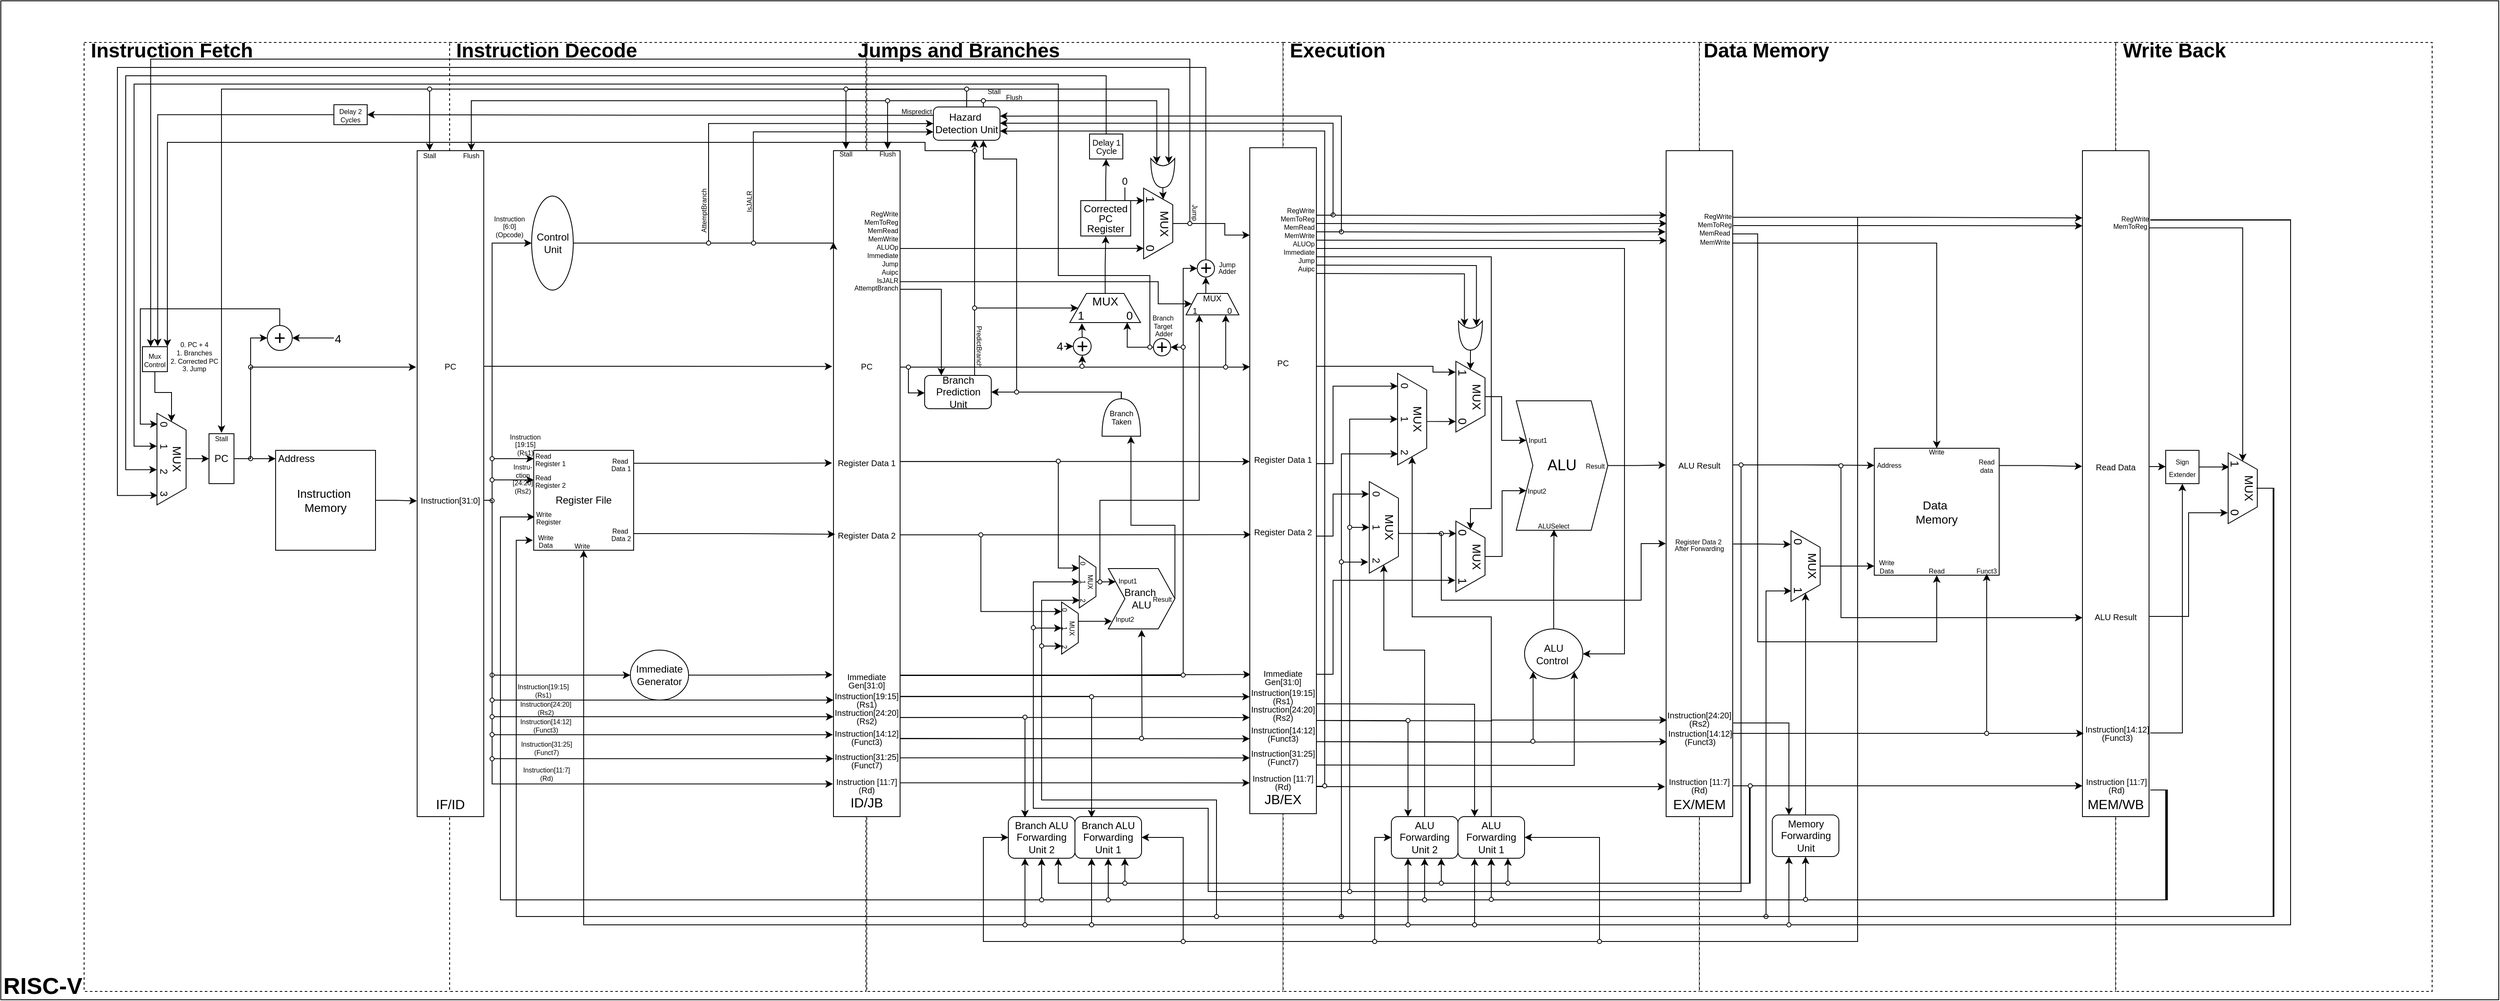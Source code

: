 <mxfile version="28.2.5">
  <diagram name="Page-1" id="GZ7liAXxxrRPXRjDUFEM">
    <mxGraphModel dx="2431" dy="1307" grid="1" gridSize="10" guides="1" tooltips="1" connect="1" arrows="1" fold="1" page="1" pageScale="1" pageWidth="2500" pageHeight="400" math="0" shadow="0">
      <root>
        <mxCell id="0" />
        <mxCell id="1" parent="0" />
        <mxCell id="hf-997PQVXYhl9oZUnzB-2" value="" style="rounded=0;whiteSpace=wrap;html=1;" parent="1" vertex="1">
          <mxGeometry width="3000" height="1200" as="geometry" />
        </mxCell>
        <mxCell id="rb6ZSlXAHzQzV79YtrRP-140" value="" style="rounded=0;whiteSpace=wrap;html=1;dashed=1;" vertex="1" parent="1">
          <mxGeometry x="1040" y="50" width="500" height="1140" as="geometry" />
        </mxCell>
        <mxCell id="hf-997PQVXYhl9oZUnzB-3" value="&lt;font style=&quot;font-size: 28px;&quot;&gt;RISC-V&lt;/font&gt;" style="text;strokeColor=none;fillColor=none;html=1;fontSize=24;fontStyle=1;verticalAlign=middle;align=center;" parent="1" vertex="1">
          <mxGeometry x="0.5" y="1168" width="99.5" height="30" as="geometry" />
        </mxCell>
        <mxCell id="hf-997PQVXYhl9oZUnzB-13" value="" style="rounded=0;whiteSpace=wrap;html=1;dashed=1;" parent="1" vertex="1">
          <mxGeometry x="100" y="50" width="440" height="1140" as="geometry" />
        </mxCell>
        <mxCell id="hf-997PQVXYhl9oZUnzB-14" value="" style="rounded=0;whiteSpace=wrap;html=1;dashed=1;" parent="1" vertex="1">
          <mxGeometry x="539" y="50" width="500" height="1140" as="geometry" />
        </mxCell>
        <mxCell id="hf-997PQVXYhl9oZUnzB-7" value="" style="rounded=0;whiteSpace=wrap;html=1;" parent="1" vertex="1">
          <mxGeometry x="500" y="180" width="80" height="800" as="geometry" />
        </mxCell>
        <mxCell id="hf-997PQVXYhl9oZUnzB-15" value="" style="rounded=0;whiteSpace=wrap;html=1;dashed=1;" parent="1" vertex="1">
          <mxGeometry x="1540" y="50" width="500" height="1140" as="geometry" />
        </mxCell>
        <mxCell id="hf-997PQVXYhl9oZUnzB-16" value="" style="rounded=0;whiteSpace=wrap;html=1;dashed=1;" parent="1" vertex="1">
          <mxGeometry x="2040" y="50" width="500" height="1140" as="geometry" />
        </mxCell>
        <mxCell id="hf-997PQVXYhl9oZUnzB-17" value="" style="rounded=0;whiteSpace=wrap;html=1;dashed=1;" parent="1" vertex="1">
          <mxGeometry x="2540" y="50" width="380" height="1140" as="geometry" />
        </mxCell>
        <mxCell id="hf-997PQVXYhl9oZUnzB-8" value="" style="rounded=0;whiteSpace=wrap;html=1;" parent="1" vertex="1">
          <mxGeometry x="1000" y="180" width="80" height="800" as="geometry" />
        </mxCell>
        <mxCell id="hf-997PQVXYhl9oZUnzB-9" value="" style="rounded=0;whiteSpace=wrap;html=1;" parent="1" vertex="1">
          <mxGeometry x="2000" y="180" width="80" height="800" as="geometry" />
        </mxCell>
        <mxCell id="hf-997PQVXYhl9oZUnzB-10" value="" style="rounded=0;whiteSpace=wrap;html=1;" parent="1" vertex="1">
          <mxGeometry x="2500" y="180" width="80" height="800" as="geometry" />
        </mxCell>
        <mxCell id="hf-997PQVXYhl9oZUnzB-19" value="&lt;font&gt;Instruction Fetch&lt;/font&gt;" style="text;strokeColor=none;fillColor=none;html=1;fontSize=24;fontStyle=1;verticalAlign=middle;align=center;" parent="1" vertex="1">
          <mxGeometry x="100" y="50" width="210" height="20" as="geometry" />
        </mxCell>
        <mxCell id="hf-997PQVXYhl9oZUnzB-21" value="&lt;font&gt;Instruction Decode&lt;/font&gt;" style="text;strokeColor=none;fillColor=none;html=1;fontSize=24;fontStyle=1;verticalAlign=middle;align=center;" parent="1" vertex="1">
          <mxGeometry x="540" y="50" width="230" height="20" as="geometry" />
        </mxCell>
        <mxCell id="hf-997PQVXYhl9oZUnzB-22" value="Execution" style="text;strokeColor=none;fillColor=none;html=1;fontSize=24;fontStyle=1;verticalAlign=middle;align=center;" parent="1" vertex="1">
          <mxGeometry x="1540" y="50" width="130" height="20" as="geometry" />
        </mxCell>
        <mxCell id="hf-997PQVXYhl9oZUnzB-23" value="Data Memory" style="text;strokeColor=none;fillColor=none;html=1;fontSize=24;fontStyle=1;verticalAlign=middle;align=center;" parent="1" vertex="1">
          <mxGeometry x="2040" y="50" width="160" height="20" as="geometry" />
        </mxCell>
        <mxCell id="hf-997PQVXYhl9oZUnzB-24" value="Write Back" style="text;strokeColor=none;fillColor=none;html=1;fontSize=24;fontStyle=1;verticalAlign=middle;align=center;" parent="1" vertex="1">
          <mxGeometry x="2540" y="50" width="140" height="20" as="geometry" />
        </mxCell>
        <mxCell id="hf-997PQVXYhl9oZUnzB-29" style="edgeStyle=orthogonalEdgeStyle;rounded=0;orthogonalLoop=1;jettySize=auto;html=1;exitX=1;exitY=0.5;exitDx=0;exitDy=0;entryX=0;entryY=0.5;entryDx=0;entryDy=0;" parent="1" source="hf-997PQVXYhl9oZUnzB-25" target="hf-997PQVXYhl9oZUnzB-28" edge="1">
          <mxGeometry relative="1" as="geometry" />
        </mxCell>
        <mxCell id="hf-997PQVXYhl9oZUnzB-32" style="edgeStyle=orthogonalEdgeStyle;rounded=0;orthogonalLoop=1;jettySize=auto;html=1;exitX=1;exitY=0.5;exitDx=0;exitDy=0;entryX=0;entryY=0.5;entryDx=0;entryDy=0;" parent="1" source="hf-997PQVXYhl9oZUnzB-25" target="hf-997PQVXYhl9oZUnzB-11" edge="1">
          <mxGeometry relative="1" as="geometry" />
        </mxCell>
        <mxCell id="hf-997PQVXYhl9oZUnzB-25" value="PC" style="rounded=0;whiteSpace=wrap;html=1;" parent="1" vertex="1">
          <mxGeometry x="250" y="520" width="30" height="60" as="geometry" />
        </mxCell>
        <mxCell id="hf-997PQVXYhl9oZUnzB-26" value="&lt;div&gt;&lt;font style=&quot;font-size: 14px;&quot;&gt;Instruction&amp;nbsp;&lt;/font&gt;&lt;/div&gt;&lt;div&gt;&lt;font style=&quot;font-size: 14px;&quot;&gt;Memory&lt;/font&gt;&lt;/div&gt;" style="rounded=0;whiteSpace=wrap;html=1;" parent="1" vertex="1">
          <mxGeometry x="330" y="540" width="120" height="120" as="geometry" />
        </mxCell>
        <mxCell id="hf-997PQVXYhl9oZUnzB-28" value="Address" style="text;html=1;align=center;verticalAlign=middle;whiteSpace=wrap;rounded=0;" parent="1" vertex="1">
          <mxGeometry x="330" y="540" width="50" height="20" as="geometry" />
        </mxCell>
        <mxCell id="hf-997PQVXYhl9oZUnzB-37" style="edgeStyle=orthogonalEdgeStyle;rounded=0;orthogonalLoop=1;jettySize=auto;html=1;exitX=0.5;exitY=0;exitDx=0;exitDy=0;entryX=0;entryY=0.5;entryDx=0;entryDy=0;" parent="1" target="hf-997PQVXYhl9oZUnzB-25" edge="1">
          <mxGeometry relative="1" as="geometry">
            <mxPoint x="222.5" y="550" as="sourcePoint" />
          </mxGeometry>
        </mxCell>
        <mxCell id="hf-997PQVXYhl9oZUnzB-11" value="&lt;font style=&quot;font-size: 24px;&quot;&gt;+&lt;/font&gt;" style="ellipse;whiteSpace=wrap;html=1;aspect=fixed;" parent="1" vertex="1">
          <mxGeometry x="320" y="390" width="30" height="30" as="geometry" />
        </mxCell>
        <mxCell id="hf-997PQVXYhl9oZUnzB-33" value="" style="ellipse;whiteSpace=wrap;html=1;fillStyle=solid;fillColor=light-dark(#FFFFFF,#FFFFFF);" parent="1" vertex="1">
          <mxGeometry x="297.5" y="547.5" width="5" height="5" as="geometry" />
        </mxCell>
        <mxCell id="hf-997PQVXYhl9oZUnzB-36" value="&lt;font style=&quot;font-size: 8px;&quot;&gt;Stall&lt;/font&gt;" style="text;html=1;align=center;verticalAlign=middle;whiteSpace=wrap;rounded=0;" parent="1" vertex="1">
          <mxGeometry x="235" y="520" width="60" height="10" as="geometry" />
        </mxCell>
        <mxCell id="hf-997PQVXYhl9oZUnzB-49" style="edgeStyle=orthogonalEdgeStyle;rounded=0;orthogonalLoop=1;jettySize=auto;html=1;entryX=1;entryY=0.5;entryDx=0;entryDy=0;" parent="1" target="hf-997PQVXYhl9oZUnzB-11" edge="1">
          <mxGeometry relative="1" as="geometry">
            <mxPoint x="400" y="405" as="sourcePoint" />
            <Array as="points">
              <mxPoint x="400" y="405" />
            </Array>
          </mxGeometry>
        </mxCell>
        <mxCell id="hf-997PQVXYhl9oZUnzB-38" value="&lt;font style=&quot;font-size: 14px;&quot;&gt;4&lt;/font&gt;" style="text;html=1;align=center;verticalAlign=middle;whiteSpace=wrap;rounded=0;" parent="1" vertex="1">
          <mxGeometry x="400" y="395.5" width="10" height="20" as="geometry" />
        </mxCell>
        <mxCell id="hf-997PQVXYhl9oZUnzB-43" style="edgeStyle=orthogonalEdgeStyle;rounded=0;orthogonalLoop=1;jettySize=auto;html=1;exitX=1;exitY=0.5;exitDx=0;exitDy=0;entryX=-0.005;entryY=0.526;entryDx=0;entryDy=0;entryPerimeter=0;" parent="1" source="hf-997PQVXYhl9oZUnzB-26" target="hf-997PQVXYhl9oZUnzB-7" edge="1">
          <mxGeometry relative="1" as="geometry" />
        </mxCell>
        <mxCell id="hf-997PQVXYhl9oZUnzB-44" value="" style="ellipse;whiteSpace=wrap;html=1;fillStyle=solid;fillColor=light-dark(#FFFFFF,#FFFFFF);" parent="1" vertex="1">
          <mxGeometry x="297.5" y="437.5" width="5" height="5" as="geometry" />
        </mxCell>
        <mxCell id="hf-997PQVXYhl9oZUnzB-48" style="edgeStyle=orthogonalEdgeStyle;rounded=0;orthogonalLoop=1;jettySize=auto;html=1;exitX=1;exitY=0.5;exitDx=0;exitDy=0;entryX=-0.008;entryY=0.533;entryDx=0;entryDy=0;entryPerimeter=0;" parent="1" source="hf-997PQVXYhl9oZUnzB-25" target="hf-997PQVXYhl9oZUnzB-54" edge="1">
          <mxGeometry relative="1" as="geometry">
            <mxPoint x="501" y="478" as="targetPoint" />
            <Array as="points">
              <mxPoint x="300" y="550" />
              <mxPoint x="300" y="440" />
              <mxPoint x="460" y="440" />
            </Array>
          </mxGeometry>
        </mxCell>
        <mxCell id="hf-997PQVXYhl9oZUnzB-56" style="edgeStyle=orthogonalEdgeStyle;rounded=0;orthogonalLoop=1;jettySize=auto;html=1;exitX=1;exitY=0.5;exitDx=0;exitDy=0;entryX=0;entryY=0.5;entryDx=0;entryDy=0;" parent="1" source="hf-997PQVXYhl9oZUnzB-53" target="hf-997PQVXYhl9oZUnzB-55" edge="1">
          <mxGeometry relative="1" as="geometry">
            <Array as="points">
              <mxPoint x="590" y="600" />
              <mxPoint x="590" y="291" />
            </Array>
          </mxGeometry>
        </mxCell>
        <mxCell id="hf-997PQVXYhl9oZUnzB-70" style="edgeStyle=orthogonalEdgeStyle;rounded=0;orthogonalLoop=1;jettySize=auto;html=1;exitX=1;exitY=0.5;exitDx=0;exitDy=0;entryX=0;entryY=0.5;entryDx=0;entryDy=0;" parent="1" source="hf-997PQVXYhl9oZUnzB-53" target="hf-997PQVXYhl9oZUnzB-69" edge="1">
          <mxGeometry relative="1" as="geometry">
            <Array as="points">
              <mxPoint x="590" y="600" />
              <mxPoint x="590" y="810" />
            </Array>
          </mxGeometry>
        </mxCell>
        <mxCell id="hf-997PQVXYhl9oZUnzB-343" style="edgeStyle=orthogonalEdgeStyle;rounded=0;orthogonalLoop=1;jettySize=auto;html=1;exitX=1;exitY=0.5;exitDx=0;exitDy=0;entryX=0;entryY=0.5;entryDx=0;entryDy=0;" parent="1" source="hf-997PQVXYhl9oZUnzB-53" target="hf-997PQVXYhl9oZUnzB-76" edge="1">
          <mxGeometry relative="1" as="geometry">
            <Array as="points">
              <mxPoint x="590" y="600" />
              <mxPoint x="590" y="550" />
            </Array>
          </mxGeometry>
        </mxCell>
        <mxCell id="hf-997PQVXYhl9oZUnzB-344" style="edgeStyle=orthogonalEdgeStyle;rounded=0;orthogonalLoop=1;jettySize=auto;html=1;exitX=1;exitY=0.5;exitDx=0;exitDy=0;entryX=0;entryY=0.5;entryDx=0;entryDy=0;" parent="1" source="hf-997PQVXYhl9oZUnzB-53" target="hf-997PQVXYhl9oZUnzB-89" edge="1">
          <mxGeometry relative="1" as="geometry">
            <Array as="points">
              <mxPoint x="590" y="600" />
              <mxPoint x="590" y="576" />
            </Array>
          </mxGeometry>
        </mxCell>
        <mxCell id="hf-997PQVXYhl9oZUnzB-355" style="edgeStyle=orthogonalEdgeStyle;rounded=0;orthogonalLoop=1;jettySize=auto;html=1;exitX=1;exitY=0.5;exitDx=0;exitDy=0;entryX=0;entryY=0.25;entryDx=0;entryDy=0;" parent="1" source="hf-997PQVXYhl9oZUnzB-53" target="hf-997PQVXYhl9oZUnzB-354" edge="1">
          <mxGeometry relative="1" as="geometry">
            <Array as="points">
              <mxPoint x="590" y="600" />
              <mxPoint x="590" y="840" />
              <mxPoint x="1000" y="840" />
            </Array>
          </mxGeometry>
        </mxCell>
        <mxCell id="hf-997PQVXYhl9oZUnzB-53" value="&lt;font style=&quot;font-size: 10px;&quot;&gt;Instruction[31:0]&lt;/font&gt;" style="text;html=1;align=center;verticalAlign=middle;whiteSpace=wrap;rounded=0;" parent="1" vertex="1">
          <mxGeometry x="500" y="585" width="80" height="30" as="geometry" />
        </mxCell>
        <mxCell id="hf-997PQVXYhl9oZUnzB-54" value="&lt;div align=&quot;center&quot;&gt;&lt;font style=&quot;font-size: 10px;&quot;&gt;PC&lt;/font&gt;&lt;/div&gt;" style="text;html=1;align=center;verticalAlign=middle;whiteSpace=wrap;rounded=0;" parent="1" vertex="1">
          <mxGeometry x="499.5" y="424" width="80" height="30" as="geometry" />
        </mxCell>
        <mxCell id="rb6ZSlXAHzQzV79YtrRP-252" style="edgeStyle=orthogonalEdgeStyle;rounded=0;orthogonalLoop=1;jettySize=auto;html=1;exitX=1;exitY=0.5;exitDx=0;exitDy=0;entryX=0;entryY=1;entryDx=0;entryDy=0;" edge="1" parent="1" source="hf-997PQVXYhl9oZUnzB-55" target="hf-997PQVXYhl9oZUnzB-376">
          <mxGeometry relative="1" as="geometry">
            <Array as="points">
              <mxPoint x="1000" y="291" />
            </Array>
          </mxGeometry>
        </mxCell>
        <mxCell id="rb6ZSlXAHzQzV79YtrRP-267" style="edgeStyle=orthogonalEdgeStyle;rounded=0;orthogonalLoop=1;jettySize=auto;html=1;exitX=1;exitY=0.5;exitDx=0;exitDy=0;entryX=0;entryY=0.5;entryDx=0;entryDy=0;" edge="1" parent="1" source="hf-997PQVXYhl9oZUnzB-55" target="rb6ZSlXAHzQzV79YtrRP-167">
          <mxGeometry relative="1" as="geometry">
            <Array as="points">
              <mxPoint x="850" y="291" />
              <mxPoint x="850" y="147" />
            </Array>
          </mxGeometry>
        </mxCell>
        <mxCell id="rb6ZSlXAHzQzV79YtrRP-268" style="edgeStyle=orthogonalEdgeStyle;rounded=0;orthogonalLoop=1;jettySize=auto;html=1;exitX=1;exitY=0.5;exitDx=0;exitDy=0;entryX=0;entryY=0.75;entryDx=0;entryDy=0;" edge="1" parent="1" source="hf-997PQVXYhl9oZUnzB-55" target="rb6ZSlXAHzQzV79YtrRP-167">
          <mxGeometry relative="1" as="geometry" />
        </mxCell>
        <mxCell id="hf-997PQVXYhl9oZUnzB-55" value="Control Unit" style="ellipse;whiteSpace=wrap;html=1;" parent="1" vertex="1">
          <mxGeometry x="637.5" y="234.5" width="50" height="113" as="geometry" />
        </mxCell>
        <mxCell id="hf-997PQVXYhl9oZUnzB-62" value="&lt;font style=&quot;font-size: 16px;&quot;&gt;IF/ID&lt;/font&gt;" style="text;html=1;align=center;verticalAlign=middle;whiteSpace=wrap;rounded=0;" parent="1" vertex="1">
          <mxGeometry x="500" y="950" width="80" height="30" as="geometry" />
        </mxCell>
        <mxCell id="hf-997PQVXYhl9oZUnzB-63" value="&lt;font style=&quot;font-size: 16px;&quot;&gt;ID/JB&lt;/font&gt;" style="text;html=1;align=center;verticalAlign=middle;whiteSpace=wrap;rounded=0;" parent="1" vertex="1">
          <mxGeometry x="1000" y="948" width="80" height="30" as="geometry" />
        </mxCell>
        <mxCell id="hf-997PQVXYhl9oZUnzB-64" value="&lt;font style=&quot;font-size: 16px;&quot;&gt;EX/MEM&lt;/font&gt;" style="text;html=1;align=center;verticalAlign=middle;whiteSpace=wrap;rounded=0;" parent="1" vertex="1">
          <mxGeometry x="2000" y="950" width="80" height="30" as="geometry" />
        </mxCell>
        <mxCell id="hf-997PQVXYhl9oZUnzB-65" value="&lt;font style=&quot;font-size: 16px;&quot;&gt;MEM/WB&lt;/font&gt;" style="text;html=1;align=center;verticalAlign=middle;whiteSpace=wrap;rounded=0;" parent="1" vertex="1">
          <mxGeometry x="2500" y="950" width="80" height="30" as="geometry" />
        </mxCell>
        <mxCell id="hf-997PQVXYhl9oZUnzB-69" value="Immediate Generator" style="ellipse;whiteSpace=wrap;html=1;" parent="1" vertex="1">
          <mxGeometry x="756" y="780" width="70" height="60" as="geometry" />
        </mxCell>
        <mxCell id="hf-997PQVXYhl9oZUnzB-71" value="Register File" style="rounded=0;whiteSpace=wrap;html=1;" parent="1" vertex="1">
          <mxGeometry x="640" y="540" width="120" height="120" as="geometry" />
        </mxCell>
        <mxCell id="hf-997PQVXYhl9oZUnzB-75" value="" style="ellipse;whiteSpace=wrap;html=1;fillStyle=solid;fillColor=light-dark(#FFFFFF,#FFFFFF);" parent="1" vertex="1">
          <mxGeometry x="587.5" y="598" width="5" height="5" as="geometry" />
        </mxCell>
        <mxCell id="hf-997PQVXYhl9oZUnzB-76" value="&lt;div align=&quot;left&quot; style=&quot;line-height: 70%;&quot;&gt;&lt;div&gt;&lt;font style=&quot;font-size: 8px; line-height: 70%;&quot;&gt;Read&amp;nbsp;&lt;/font&gt;&lt;/div&gt;&lt;div&gt;&lt;font style=&quot;font-size: 8px; line-height: 70%;&quot;&gt;Register 1&lt;/font&gt;&lt;/div&gt;&lt;/div&gt;" style="text;html=1;align=left;verticalAlign=middle;whiteSpace=wrap;rounded=0;" parent="1" vertex="1">
          <mxGeometry x="640" y="540" width="40" height="20" as="geometry" />
        </mxCell>
        <mxCell id="hf-997PQVXYhl9oZUnzB-78" value="Branch ALU Forwarding Unit 1" style="rounded=1;whiteSpace=wrap;html=1;" parent="1" vertex="1">
          <mxGeometry x="1290" y="980" width="80" height="50" as="geometry" />
        </mxCell>
        <mxCell id="hf-997PQVXYhl9oZUnzB-200" style="edgeStyle=orthogonalEdgeStyle;rounded=0;orthogonalLoop=1;jettySize=auto;html=1;exitX=0.5;exitY=0;exitDx=0;exitDy=0;entryX=1;entryY=0.5;entryDx=0;entryDy=0;" parent="1" source="hf-997PQVXYhl9oZUnzB-81" target="hf-997PQVXYhl9oZUnzB-95" edge="1">
          <mxGeometry relative="1" as="geometry">
            <Array as="points">
              <mxPoint x="1790" y="740" />
              <mxPoint x="1695" y="740" />
            </Array>
          </mxGeometry>
        </mxCell>
        <mxCell id="hf-997PQVXYhl9oZUnzB-81" value="ALU Forwarding Unit 1" style="rounded=1;whiteSpace=wrap;html=1;" parent="1" vertex="1">
          <mxGeometry x="1750" y="980" width="80" height="50" as="geometry" />
        </mxCell>
        <mxCell id="hf-997PQVXYhl9oZUnzB-136" style="edgeStyle=orthogonalEdgeStyle;rounded=0;orthogonalLoop=1;jettySize=auto;html=1;exitX=0.5;exitY=0;exitDx=0;exitDy=0;entryX=1;entryY=0.5;entryDx=0;entryDy=0;" parent="1" source="hf-997PQVXYhl9oZUnzB-82" target="hf-997PQVXYhl9oZUnzB-133" edge="1">
          <mxGeometry relative="1" as="geometry" />
        </mxCell>
        <mxCell id="hf-997PQVXYhl9oZUnzB-82" value="Memory Forwarding Unit" style="rounded=1;whiteSpace=wrap;html=1;" parent="1" vertex="1">
          <mxGeometry x="2127.5" y="978" width="80" height="50" as="geometry" />
        </mxCell>
        <mxCell id="hf-997PQVXYhl9oZUnzB-86" value="&lt;font style=&quot;font-size: 18px;&quot;&gt;ALU&lt;/font&gt;" style="shape=step;perimeter=stepPerimeter;whiteSpace=wrap;html=1;fixedSize=1;" parent="1" vertex="1">
          <mxGeometry x="1820" y="480.5" width="110" height="155.5" as="geometry" />
        </mxCell>
        <mxCell id="hf-997PQVXYhl9oZUnzB-88" value="&lt;div&gt;&lt;font style=&quot;font-size: 14px;&quot;&gt;Data&amp;nbsp;&lt;/font&gt;&lt;/div&gt;&lt;div&gt;&lt;font style=&quot;font-size: 14px;&quot;&gt;Memory&lt;/font&gt;&lt;/div&gt;" style="rounded=0;whiteSpace=wrap;html=1;" parent="1" vertex="1">
          <mxGeometry x="2250" y="537.5" width="150" height="152.5" as="geometry" />
        </mxCell>
        <mxCell id="hf-997PQVXYhl9oZUnzB-89" value="&lt;div align=&quot;left&quot; style=&quot;line-height: 70%;&quot;&gt;&lt;div&gt;&lt;font style=&quot;font-size: 8px; line-height: 70%;&quot;&gt;Read&amp;nbsp;&lt;/font&gt;&lt;/div&gt;&lt;div&gt;&lt;font style=&quot;font-size: 8px; line-height: 70%;&quot;&gt;Register 2&lt;/font&gt;&lt;/div&gt;&lt;/div&gt;" style="text;html=1;align=left;verticalAlign=middle;whiteSpace=wrap;rounded=0;" parent="1" vertex="1">
          <mxGeometry x="640" y="565.5" width="40" height="20" as="geometry" />
        </mxCell>
        <mxCell id="hf-997PQVXYhl9oZUnzB-90" value="&lt;div style=&quot;line-height: 70%;&quot;&gt;&lt;div&gt;&lt;font style=&quot;font-size: 8px; line-height: 70%;&quot;&gt;Read&amp;nbsp;&lt;/font&gt;&lt;/div&gt;&lt;div&gt;&lt;font style=&quot;font-size: 8px; line-height: 70%;&quot;&gt;Data 1&lt;/font&gt;&lt;/div&gt;&lt;/div&gt;" style="text;html=1;align=center;verticalAlign=middle;whiteSpace=wrap;rounded=0;" parent="1" vertex="1">
          <mxGeometry x="730" y="545.5" width="30" height="20" as="geometry" />
        </mxCell>
        <mxCell id="hf-997PQVXYhl9oZUnzB-91" value="&lt;div style=&quot;line-height: 70%;&quot;&gt;&lt;div&gt;&lt;font style=&quot;font-size: 8px; line-height: 70%;&quot;&gt;Read&amp;nbsp;&lt;/font&gt;&lt;/div&gt;&lt;div&gt;&lt;font style=&quot;font-size: 8px; line-height: 70%;&quot;&gt;Data 2&lt;/font&gt;&lt;/div&gt;&lt;/div&gt;" style="text;html=1;align=center;verticalAlign=middle;whiteSpace=wrap;rounded=0;" parent="1" vertex="1">
          <mxGeometry x="730" y="630" width="30" height="20" as="geometry" />
        </mxCell>
        <mxCell id="hf-997PQVXYhl9oZUnzB-92" value="&lt;div align=&quot;left&quot; style=&quot;line-height: 70%;&quot;&gt;&lt;div&gt;&lt;font style=&quot;font-size: 8px; line-height: 70%;&quot;&gt;Write&amp;nbsp;&lt;/font&gt;&lt;/div&gt;&lt;div&gt;&lt;font style=&quot;font-size: 8px; line-height: 70%;&quot;&gt;Register&lt;/font&gt;&lt;/div&gt;&lt;/div&gt;" style="text;html=1;align=left;verticalAlign=middle;whiteSpace=wrap;rounded=0;" parent="1" vertex="1">
          <mxGeometry x="641" y="610" width="30" height="20" as="geometry" />
        </mxCell>
        <mxCell id="hf-997PQVXYhl9oZUnzB-93" value="&lt;div style=&quot;line-height: 70%;&quot;&gt;&lt;div&gt;&lt;div&gt;&lt;font style=&quot;font-size: 8px; line-height: 70%;&quot;&gt;Write&lt;/font&gt;&lt;/div&gt;&lt;div&gt;&lt;font style=&quot;font-size: 8px; line-height: 70%;&quot;&gt;Data&lt;/font&gt;&lt;/div&gt;&lt;/div&gt;&lt;/div&gt;" style="text;html=1;align=center;verticalAlign=middle;whiteSpace=wrap;rounded=0;" parent="1" vertex="1">
          <mxGeometry x="639" y="638" width="31" height="20" as="geometry" />
        </mxCell>
        <mxCell id="hf-997PQVXYhl9oZUnzB-94" value="ALU Control&amp;nbsp;" style="ellipse;whiteSpace=wrap;html=1;" parent="1" vertex="1">
          <mxGeometry x="1830" y="754.5" width="70" height="60" as="geometry" />
        </mxCell>
        <mxCell id="hf-997PQVXYhl9oZUnzB-95" value="&lt;div&gt;&lt;font style=&quot;font-size: 14px;&quot;&gt;MUX&lt;/font&gt;&lt;/div&gt;&lt;div&gt;0&amp;nbsp; &amp;nbsp; &amp;nbsp; &amp;nbsp; &amp;nbsp; 1&amp;nbsp; &amp;nbsp; &amp;nbsp; &amp;nbsp; &amp;nbsp; 2&lt;/div&gt;" style="shape=trapezoid;perimeter=trapezoidPerimeter;whiteSpace=wrap;html=1;fixedSize=1;rotation=90;" parent="1" vertex="1">
          <mxGeometry x="1640" y="485" width="110" height="35" as="geometry" />
        </mxCell>
        <mxCell id="hf-997PQVXYhl9oZUnzB-97" value="&lt;font style=&quot;font-size: 8px;&quot;&gt;Flush&lt;/font&gt;" style="text;html=1;align=center;verticalAlign=middle;whiteSpace=wrap;rounded=0;" parent="1" vertex="1">
          <mxGeometry x="550" y="180" width="30" height="10" as="geometry" />
        </mxCell>
        <mxCell id="hf-997PQVXYhl9oZUnzB-98" value="&lt;div&gt;&lt;font style=&quot;font-size: 14px;&quot;&gt;MUX&lt;/font&gt;&lt;/div&gt;&lt;div&gt;0&amp;nbsp; &amp;nbsp; &amp;nbsp; &amp;nbsp; &amp;nbsp; 1&amp;nbsp; &amp;nbsp; &amp;nbsp; &amp;nbsp; &amp;nbsp; 2&lt;/div&gt;" style="shape=trapezoid;perimeter=trapezoidPerimeter;whiteSpace=wrap;html=1;fixedSize=1;rotation=90;" parent="1" vertex="1">
          <mxGeometry x="1606" y="615" width="110" height="35" as="geometry" />
        </mxCell>
        <mxCell id="hf-997PQVXYhl9oZUnzB-166" style="edgeStyle=orthogonalEdgeStyle;rounded=0;orthogonalLoop=1;jettySize=auto;html=1;exitX=0.5;exitY=0;exitDx=0;exitDy=0;entryX=0;entryY=0.75;entryDx=0;entryDy=0;" parent="1" source="hf-997PQVXYhl9oZUnzB-100" target="hf-997PQVXYhl9oZUnzB-86" edge="1">
          <mxGeometry relative="1" as="geometry">
            <Array as="points">
              <mxPoint x="1803" y="668" />
              <mxPoint x="1803" y="588" />
            </Array>
          </mxGeometry>
        </mxCell>
        <mxCell id="hf-997PQVXYhl9oZUnzB-100" value="&lt;div&gt;&lt;font style=&quot;font-size: 14px;&quot;&gt;MUX&lt;/font&gt;&lt;/div&gt;&lt;div&gt;&lt;font style=&quot;font-size: 14px;&quot;&gt;0&amp;nbsp; &amp;nbsp; &amp;nbsp; &amp;nbsp; &amp;nbsp; &amp;nbsp; &amp;nbsp;1&lt;/font&gt;&lt;/div&gt;" style="shape=trapezoid;perimeter=trapezoidPerimeter;whiteSpace=wrap;html=1;fixedSize=1;rotation=90;" parent="1" vertex="1">
          <mxGeometry x="1722.5" y="650" width="85" height="35" as="geometry" />
        </mxCell>
        <mxCell id="hf-997PQVXYhl9oZUnzB-101" value="&lt;div style=&quot;line-height: 80%;&quot;&gt;&lt;div&gt;&lt;font style=&quot;font-size: 8px; line-height: 80%;&quot;&gt;0. PC + 4&lt;/font&gt;&lt;/div&gt;&lt;div&gt;&lt;font style=&quot;font-size: 8px; line-height: 80%;&quot;&gt;1. Branches&lt;/font&gt;&lt;/div&gt;&lt;div&gt;&lt;font style=&quot;font-size: 8px; line-height: 80%;&quot;&gt;2. Corrected PC&lt;/font&gt;&lt;/div&gt;&lt;div&gt;&lt;font style=&quot;font-size: 8px; line-height: 80%;&quot;&gt;3. Jump&lt;/font&gt;&lt;/div&gt;&lt;/div&gt;" style="text;html=1;align=center;verticalAlign=middle;whiteSpace=wrap;rounded=0;" parent="1" vertex="1">
          <mxGeometry x="200" y="406.5" width="65" height="41.5" as="geometry" />
        </mxCell>
        <mxCell id="hf-997PQVXYhl9oZUnzB-102" value="&lt;div align=&quot;center&quot;&gt;Branch&amp;nbsp;&lt;/div&gt;&lt;div align=&quot;center&quot;&gt;ALU&lt;/div&gt;" style="shape=step;perimeter=stepPerimeter;whiteSpace=wrap;html=1;fixedSize=1;align=center;" parent="1" vertex="1">
          <mxGeometry x="1330.06" y="682" width="80" height="72.5" as="geometry" />
        </mxCell>
        <mxCell id="hf-997PQVXYhl9oZUnzB-165" style="edgeStyle=orthogonalEdgeStyle;rounded=0;orthogonalLoop=1;jettySize=auto;html=1;exitX=0.5;exitY=0;exitDx=0;exitDy=0;entryX=0;entryY=0.25;entryDx=0;entryDy=0;" parent="1" source="hf-997PQVXYhl9oZUnzB-105" target="hf-997PQVXYhl9oZUnzB-86" edge="1">
          <mxGeometry relative="1" as="geometry" />
        </mxCell>
        <mxCell id="hf-997PQVXYhl9oZUnzB-105" value="&lt;div&gt;&lt;font style=&quot;font-size: 14px;&quot;&gt;MUX&lt;/font&gt;&lt;/div&gt;&lt;div&gt;&lt;font style=&quot;font-size: 14px;&quot;&gt;1&amp;nbsp; &amp;nbsp; &amp;nbsp; &amp;nbsp; &amp;nbsp; &amp;nbsp; &amp;nbsp;0&lt;/font&gt;&lt;/div&gt;" style="shape=trapezoid;perimeter=trapezoidPerimeter;whiteSpace=wrap;html=1;fixedSize=1;rotation=90;" parent="1" vertex="1">
          <mxGeometry x="1722.5" y="458" width="85" height="35" as="geometry" />
        </mxCell>
        <mxCell id="hf-997PQVXYhl9oZUnzB-108" style="edgeStyle=orthogonalEdgeStyle;rounded=0;orthogonalLoop=1;jettySize=auto;html=1;exitX=0.5;exitY=0;exitDx=0;exitDy=0;entryX=0.851;entryY=0.999;entryDx=0;entryDy=0;entryPerimeter=0;" parent="1" source="hf-997PQVXYhl9oZUnzB-95" target="hf-997PQVXYhl9oZUnzB-105" edge="1">
          <mxGeometry relative="1" as="geometry">
            <mxPoint x="1713" y="503" as="sourcePoint" />
            <mxPoint x="1748" y="505" as="targetPoint" />
            <Array as="points">
              <mxPoint x="1713" y="505" />
            </Array>
          </mxGeometry>
        </mxCell>
        <mxCell id="hf-997PQVXYhl9oZUnzB-109" style="edgeStyle=orthogonalEdgeStyle;rounded=0;orthogonalLoop=1;jettySize=auto;html=1;exitX=0.541;exitY=-0.006;exitDx=0;exitDy=0;entryX=0.175;entryY=0.987;entryDx=0;entryDy=0;entryPerimeter=0;exitPerimeter=0;" parent="1" source="hf-997PQVXYhl9oZUnzB-98" target="hf-997PQVXYhl9oZUnzB-100" edge="1">
          <mxGeometry relative="1" as="geometry">
            <Array as="points">
              <mxPoint x="1679" y="640" />
            </Array>
          </mxGeometry>
        </mxCell>
        <mxCell id="hf-997PQVXYhl9oZUnzB-110" style="edgeStyle=orthogonalEdgeStyle;rounded=0;orthogonalLoop=1;jettySize=auto;html=1;exitX=1;exitY=0.5;exitDx=0;exitDy=0;entryX=0.024;entryY=0.576;entryDx=0;entryDy=0;entryPerimeter=0;" parent="1" source="hf-997PQVXYhl9oZUnzB-91" target="hf-997PQVXYhl9oZUnzB-8" edge="1">
          <mxGeometry relative="1" as="geometry" />
        </mxCell>
        <mxCell id="hf-997PQVXYhl9oZUnzB-111" style="edgeStyle=orthogonalEdgeStyle;rounded=0;orthogonalLoop=1;jettySize=auto;html=1;exitX=1;exitY=0.5;exitDx=0;exitDy=0;entryX=-0.02;entryY=0.469;entryDx=0;entryDy=0;entryPerimeter=0;" parent="1" source="hf-997PQVXYhl9oZUnzB-90" target="hf-997PQVXYhl9oZUnzB-8" edge="1">
          <mxGeometry relative="1" as="geometry" />
        </mxCell>
        <mxCell id="hf-997PQVXYhl9oZUnzB-117" value="Branch ALU Forwarding Unit 2" style="rounded=1;whiteSpace=wrap;html=1;" parent="1" vertex="1">
          <mxGeometry x="1210" y="980" width="80" height="50" as="geometry" />
        </mxCell>
        <mxCell id="hf-997PQVXYhl9oZUnzB-119" style="edgeStyle=orthogonalEdgeStyle;rounded=0;orthogonalLoop=1;jettySize=auto;html=1;exitX=0.5;exitY=0;exitDx=0;exitDy=0;entryX=0.111;entryY=0.22;entryDx=0;entryDy=0;entryPerimeter=0;" parent="1" source="hf-997PQVXYhl9oZUnzB-121" target="hf-997PQVXYhl9oZUnzB-102" edge="1">
          <mxGeometry relative="1" as="geometry">
            <mxPoint x="856.25" y="700" as="sourcePoint" />
          </mxGeometry>
        </mxCell>
        <mxCell id="rb6ZSlXAHzQzV79YtrRP-204" style="edgeStyle=orthogonalEdgeStyle;rounded=0;orthogonalLoop=1;jettySize=auto;html=1;exitX=0.5;exitY=0;exitDx=0;exitDy=0;entryX=0.25;entryY=1;entryDx=0;entryDy=0;" edge="1" parent="1" source="hf-997PQVXYhl9oZUnzB-121" target="hf-997PQVXYhl9oZUnzB-319">
          <mxGeometry relative="1" as="geometry">
            <Array as="points">
              <mxPoint x="1320" y="698" />
              <mxPoint x="1320" y="600" />
              <mxPoint x="1439" y="600" />
            </Array>
          </mxGeometry>
        </mxCell>
        <mxCell id="hf-997PQVXYhl9oZUnzB-121" value="&lt;div style=&quot;line-height: 70%;&quot;&gt;&lt;div&gt;&lt;div&gt;&lt;font style=&quot;font-size: 8px; line-height: 70%;&quot;&gt;MUX&lt;/font&gt;&lt;/div&gt;&lt;div&gt;&lt;font style=&quot;font-size: 8px; line-height: 70%;&quot;&gt;0&amp;nbsp; &amp;nbsp; &amp;nbsp; &amp;nbsp; 1&amp;nbsp; &amp;nbsp; &amp;nbsp; &amp;nbsp; 2&lt;/font&gt;&lt;/div&gt;&lt;/div&gt;&lt;/div&gt;" style="shape=trapezoid;perimeter=trapezoidPerimeter;whiteSpace=wrap;html=1;fixedSize=1;rotation=90;size=13.75;" parent="1" vertex="1">
          <mxGeometry x="1274" y="688" width="62.5" height="20" as="geometry" />
        </mxCell>
        <mxCell id="hf-997PQVXYhl9oZUnzB-122" value="&lt;font style=&quot;font-size: 8px;&quot;&gt;Input1&lt;/font&gt;" style="text;html=1;align=center;verticalAlign=middle;whiteSpace=wrap;rounded=0;" parent="1" vertex="1">
          <mxGeometry x="1337.06" y="687" width="33" height="18" as="geometry" />
        </mxCell>
        <mxCell id="hf-997PQVXYhl9oZUnzB-123" value="&lt;div style=&quot;line-height: 70%;&quot;&gt;&lt;div&gt;&lt;div&gt;&lt;font style=&quot;font-size: 8px; line-height: 70%;&quot;&gt;MUX&lt;/font&gt;&lt;/div&gt;&lt;div&gt;&lt;font style=&quot;font-size: 8px; line-height: 70%;&quot;&gt;0&amp;nbsp; &amp;nbsp; &amp;nbsp; &amp;nbsp; 1&amp;nbsp; &amp;nbsp; &amp;nbsp; &amp;nbsp; 2&lt;/font&gt;&lt;/div&gt;&lt;/div&gt;&lt;/div&gt;" style="shape=trapezoid;perimeter=trapezoidPerimeter;whiteSpace=wrap;html=1;fixedSize=1;rotation=90;size=13.75;" parent="1" vertex="1">
          <mxGeometry x="1252.75" y="743.5" width="62.5" height="20" as="geometry" />
        </mxCell>
        <mxCell id="hf-997PQVXYhl9oZUnzB-125" value="&lt;font style=&quot;font-size: 8px;&quot;&gt;Input2&lt;/font&gt;" style="text;html=1;align=center;verticalAlign=middle;whiteSpace=wrap;rounded=0;" parent="1" vertex="1">
          <mxGeometry x="1335.06" y="731.5" width="30" height="20" as="geometry" />
        </mxCell>
        <mxCell id="hf-997PQVXYhl9oZUnzB-127" style="edgeStyle=orthogonalEdgeStyle;rounded=0;orthogonalLoop=1;jettySize=auto;html=1;exitX=0.5;exitY=0;exitDx=0;exitDy=0;entryX=0.054;entryY=0.874;entryDx=0;entryDy=0;entryPerimeter=0;" parent="1" source="hf-997PQVXYhl9oZUnzB-123" target="hf-997PQVXYhl9oZUnzB-102" edge="1">
          <mxGeometry relative="1" as="geometry">
            <Array as="points">
              <mxPoint x="1294" y="745" />
            </Array>
          </mxGeometry>
        </mxCell>
        <mxCell id="hf-997PQVXYhl9oZUnzB-135" style="edgeStyle=orthogonalEdgeStyle;rounded=0;orthogonalLoop=1;jettySize=auto;html=1;exitX=0.5;exitY=0;exitDx=0;exitDy=0;entryX=0;entryY=0.5;entryDx=0;entryDy=0;" parent="1" source="hf-997PQVXYhl9oZUnzB-133" target="hf-997PQVXYhl9oZUnzB-134" edge="1">
          <mxGeometry relative="1" as="geometry" />
        </mxCell>
        <mxCell id="hf-997PQVXYhl9oZUnzB-133" value="&lt;div&gt;&lt;font style=&quot;font-size: 14px;&quot;&gt;MUX&lt;/font&gt;&lt;/div&gt;&lt;div&gt;&lt;font style=&quot;font-size: 14px;&quot;&gt;0&amp;nbsp; &amp;nbsp; &amp;nbsp; &amp;nbsp; &amp;nbsp; &amp;nbsp; &amp;nbsp;1&lt;/font&gt;&lt;/div&gt;" style="shape=trapezoid;perimeter=trapezoidPerimeter;whiteSpace=wrap;html=1;fixedSize=1;rotation=90;" parent="1" vertex="1">
          <mxGeometry x="2125" y="661.5" width="85" height="35" as="geometry" />
        </mxCell>
        <mxCell id="hf-997PQVXYhl9oZUnzB-134" value="&lt;div style=&quot;line-height: 80%;&quot;&gt;&lt;font style=&quot;font-size: 8px; line-height: 80%;&quot;&gt;Write Data&lt;/font&gt;&lt;/div&gt;" style="text;html=1;align=center;verticalAlign=middle;whiteSpace=wrap;rounded=0;" parent="1" vertex="1">
          <mxGeometry x="2250" y="669" width="30" height="20" as="geometry" />
        </mxCell>
        <mxCell id="rb6ZSlXAHzQzV79YtrRP-255" style="edgeStyle=orthogonalEdgeStyle;rounded=0;orthogonalLoop=1;jettySize=auto;html=1;exitX=1;exitY=0.5;exitDx=0;exitDy=0;entryX=0;entryY=0.75;entryDx=0;entryDy=0;" edge="1" parent="1" source="hf-997PQVXYhl9oZUnzB-137" target="rb6ZSlXAHzQzV79YtrRP-148">
          <mxGeometry relative="1" as="geometry">
            <Array as="points">
              <mxPoint x="1080" y="553" />
            </Array>
          </mxGeometry>
        </mxCell>
        <mxCell id="rb6ZSlXAHzQzV79YtrRP-263" style="edgeStyle=orthogonalEdgeStyle;rounded=0;orthogonalLoop=1;jettySize=auto;html=1;exitX=1;exitY=0.5;exitDx=0;exitDy=0;entryX=0.25;entryY=1;entryDx=0;entryDy=0;" edge="1" parent="1">
          <mxGeometry relative="1" as="geometry">
            <mxPoint x="1080" y="553.5" as="sourcePoint" />
            <mxPoint x="1295.25" y="681.375" as="targetPoint" />
            <Array as="points">
              <mxPoint x="1270" y="554" />
              <mxPoint x="1270" y="681" />
            </Array>
          </mxGeometry>
        </mxCell>
        <mxCell id="hf-997PQVXYhl9oZUnzB-137" value="&lt;font style=&quot;font-size: 10px;&quot;&gt;Register Data 1&lt;/font&gt;" style="text;html=1;align=center;verticalAlign=middle;whiteSpace=wrap;rounded=0;" parent="1" vertex="1">
          <mxGeometry x="1000" y="549.5" width="80" height="10" as="geometry" />
        </mxCell>
        <mxCell id="hf-997PQVXYhl9oZUnzB-138" value="&lt;font style=&quot;font-size: 10px;&quot;&gt;Register Data 2&lt;/font&gt;" style="text;html=1;align=center;verticalAlign=middle;whiteSpace=wrap;rounded=0;" parent="1" vertex="1">
          <mxGeometry x="1000" y="636.5" width="80" height="10" as="geometry" />
        </mxCell>
        <mxCell id="hf-997PQVXYhl9oZUnzB-139" style="edgeStyle=orthogonalEdgeStyle;rounded=0;orthogonalLoop=1;jettySize=auto;html=1;exitX=1;exitY=0.5;exitDx=0;exitDy=0;entryX=0.136;entryY=1.01;entryDx=0;entryDy=0;entryPerimeter=0;" parent="1" target="hf-997PQVXYhl9oZUnzB-98" edge="1">
          <mxGeometry relative="1" as="geometry">
            <Array as="points">
              <mxPoint x="1580" y="643" />
              <mxPoint x="1600" y="643" />
              <mxPoint x="1600" y="593" />
            </Array>
            <mxPoint x="1580" y="641.5" as="sourcePoint" />
          </mxGeometry>
        </mxCell>
        <mxCell id="hf-997PQVXYhl9oZUnzB-140" value="" style="ellipse;whiteSpace=wrap;html=1;fillStyle=solid;fillColor=light-dark(#FFFFFF,#FFFFFF);" parent="1" vertex="1">
          <mxGeometry x="1727.5" y="637.5" width="5" height="5" as="geometry" />
        </mxCell>
        <mxCell id="hf-997PQVXYhl9oZUnzB-141" style="edgeStyle=orthogonalEdgeStyle;rounded=0;orthogonalLoop=1;jettySize=auto;html=1;exitX=0.567;exitY=-0.015;exitDx=0;exitDy=0;entryX=-0.004;entryY=0.59;entryDx=0;entryDy=0;entryPerimeter=0;exitPerimeter=0;" parent="1" edge="1">
          <mxGeometry relative="1" as="geometry">
            <mxPoint x="1713.025" y="639.87" as="sourcePoint" />
            <mxPoint x="1999.68" y="652" as="targetPoint" />
            <Array as="points">
              <mxPoint x="1730" y="640" />
              <mxPoint x="1730" y="720" />
              <mxPoint x="1970" y="720" />
              <mxPoint x="1970" y="652" />
            </Array>
          </mxGeometry>
        </mxCell>
        <mxCell id="hf-997PQVXYhl9oZUnzB-142" value="&lt;div style=&quot;line-height: 60%;&quot;&gt;&lt;div&gt;&lt;font style=&quot;font-size: 8px; line-height: 60%;&quot;&gt;Register Data 2&amp;nbsp;&lt;/font&gt;&lt;/div&gt;&lt;div&gt;&lt;font style=&quot;font-size: 8px; line-height: 60%;&quot;&gt;After Forwarding&lt;/font&gt;&lt;/div&gt;&lt;/div&gt;" style="text;html=1;align=center;verticalAlign=middle;whiteSpace=wrap;rounded=0;" parent="1" vertex="1">
          <mxGeometry x="2000" y="647.5" width="80" height="10" as="geometry" />
        </mxCell>
        <mxCell id="hf-997PQVXYhl9oZUnzB-143" style="edgeStyle=orthogonalEdgeStyle;rounded=0;orthogonalLoop=1;jettySize=auto;html=1;exitX=1;exitY=0.5;exitDx=0;exitDy=0;entryX=0.193;entryY=1.009;entryDx=0;entryDy=0;entryPerimeter=0;" parent="1" source="hf-997PQVXYhl9oZUnzB-142" target="hf-997PQVXYhl9oZUnzB-133" edge="1">
          <mxGeometry relative="1" as="geometry" />
        </mxCell>
        <mxCell id="hf-997PQVXYhl9oZUnzB-144" style="edgeStyle=orthogonalEdgeStyle;rounded=0;orthogonalLoop=1;jettySize=auto;html=1;exitX=1;exitY=0.5;exitDx=0;exitDy=0;entryX=-0.004;entryY=0.472;entryDx=0;entryDy=0;entryPerimeter=0;" parent="1" source="hf-997PQVXYhl9oZUnzB-86" target="hf-997PQVXYhl9oZUnzB-9" edge="1">
          <mxGeometry relative="1" as="geometry" />
        </mxCell>
        <mxCell id="hf-997PQVXYhl9oZUnzB-224" style="edgeStyle=orthogonalEdgeStyle;rounded=0;orthogonalLoop=1;jettySize=auto;html=1;exitX=1;exitY=0.5;exitDx=0;exitDy=0;entryX=0.5;entryY=1;entryDx=0;entryDy=0;" parent="1" source="hf-997PQVXYhl9oZUnzB-145" target="hf-997PQVXYhl9oZUnzB-98" edge="1">
          <mxGeometry relative="1" as="geometry">
            <Array as="points">
              <mxPoint x="2090" y="558" />
              <mxPoint x="2090" y="1070" />
              <mxPoint x="1620" y="1070" />
              <mxPoint x="1620" y="633" />
            </Array>
          </mxGeometry>
        </mxCell>
        <mxCell id="hf-997PQVXYhl9oZUnzB-225" style="edgeStyle=orthogonalEdgeStyle;rounded=0;orthogonalLoop=1;jettySize=auto;html=1;exitX=1;exitY=0.5;exitDx=0;exitDy=0;entryX=0.5;entryY=1;entryDx=0;entryDy=0;" parent="1" source="hf-997PQVXYhl9oZUnzB-145" target="hf-997PQVXYhl9oZUnzB-95" edge="1">
          <mxGeometry relative="1" as="geometry">
            <Array as="points">
              <mxPoint x="2090" y="558" />
              <mxPoint x="2090" y="1070" />
              <mxPoint x="1620" y="1070" />
              <mxPoint x="1620" y="503" />
            </Array>
          </mxGeometry>
        </mxCell>
        <mxCell id="hf-997PQVXYhl9oZUnzB-231" style="edgeStyle=orthogonalEdgeStyle;rounded=0;orthogonalLoop=1;jettySize=auto;html=1;exitX=1;exitY=0.5;exitDx=0;exitDy=0;entryX=0.5;entryY=1;entryDx=0;entryDy=0;" parent="1" source="hf-997PQVXYhl9oZUnzB-145" target="hf-997PQVXYhl9oZUnzB-123" edge="1">
          <mxGeometry relative="1" as="geometry">
            <Array as="points">
              <mxPoint x="2090" y="557" />
              <mxPoint x="2090" y="1070" />
              <mxPoint x="1450" y="1070" />
              <mxPoint x="1450" y="970" />
              <mxPoint x="1240" y="970" />
              <mxPoint x="1240" y="753" />
            </Array>
          </mxGeometry>
        </mxCell>
        <mxCell id="hf-997PQVXYhl9oZUnzB-232" style="edgeStyle=orthogonalEdgeStyle;rounded=0;orthogonalLoop=1;jettySize=auto;html=1;exitX=1;exitY=0.5;exitDx=0;exitDy=0;entryX=0.5;entryY=1;entryDx=0;entryDy=0;" parent="1" source="hf-997PQVXYhl9oZUnzB-145" target="hf-997PQVXYhl9oZUnzB-121" edge="1">
          <mxGeometry relative="1" as="geometry">
            <Array as="points">
              <mxPoint x="2090" y="558" />
              <mxPoint x="2090" y="1070" />
              <mxPoint x="1450" y="1070" />
              <mxPoint x="1450" y="970" />
              <mxPoint x="1240" y="970" />
              <mxPoint x="1240" y="698" />
            </Array>
          </mxGeometry>
        </mxCell>
        <mxCell id="hf-997PQVXYhl9oZUnzB-145" value="&lt;font style=&quot;font-size: 10px;&quot;&gt;ALU Result&lt;/font&gt;" style="text;html=1;align=center;verticalAlign=middle;whiteSpace=wrap;rounded=0;" parent="1" vertex="1">
          <mxGeometry x="2000" y="552.5" width="80" height="10" as="geometry" />
        </mxCell>
        <mxCell id="hf-997PQVXYhl9oZUnzB-146" style="edgeStyle=orthogonalEdgeStyle;rounded=0;orthogonalLoop=1;jettySize=auto;html=1;exitX=1;exitY=0.5;exitDx=0;exitDy=0;entryX=0.001;entryY=0.135;entryDx=0;entryDy=0;entryPerimeter=0;" parent="1" source="hf-997PQVXYhl9oZUnzB-145" target="hf-997PQVXYhl9oZUnzB-88" edge="1">
          <mxGeometry relative="1" as="geometry" />
        </mxCell>
        <mxCell id="hf-997PQVXYhl9oZUnzB-147" value="&lt;font style=&quot;font-size: 8px;&quot;&gt;Address&lt;/font&gt;" style="text;html=1;align=center;verticalAlign=middle;whiteSpace=wrap;rounded=0;" parent="1" vertex="1">
          <mxGeometry x="2253" y="553" width="30" height="7.5" as="geometry" />
        </mxCell>
        <mxCell id="hf-997PQVXYhl9oZUnzB-148" value="&lt;div style=&quot;line-height: 80%;&quot;&gt;&lt;font style=&quot;font-size: 8px; line-height: 80%;&quot;&gt;Read data&lt;/font&gt;&lt;/div&gt;" style="text;html=1;align=center;verticalAlign=middle;whiteSpace=wrap;rounded=0;" parent="1" vertex="1">
          <mxGeometry x="2370" y="554.5" width="30" height="7.5" as="geometry" />
        </mxCell>
        <mxCell id="hf-997PQVXYhl9oZUnzB-149" style="edgeStyle=orthogonalEdgeStyle;rounded=0;orthogonalLoop=1;jettySize=auto;html=1;exitX=1;exitY=0.5;exitDx=0;exitDy=0;entryX=-0.004;entryY=0.474;entryDx=0;entryDy=0;entryPerimeter=0;" parent="1" source="hf-997PQVXYhl9oZUnzB-148" target="hf-997PQVXYhl9oZUnzB-10" edge="1">
          <mxGeometry relative="1" as="geometry" />
        </mxCell>
        <mxCell id="hf-997PQVXYhl9oZUnzB-157" style="edgeStyle=orthogonalEdgeStyle;rounded=0;orthogonalLoop=1;jettySize=auto;html=1;exitX=0.5;exitY=0;exitDx=0;exitDy=0;entryX=0;entryY=0.5;entryDx=0;entryDy=0;" parent="1" source="hf-997PQVXYhl9oZUnzB-150" target="hf-997PQVXYhl9oZUnzB-93" edge="1">
          <mxGeometry relative="1" as="geometry">
            <Array as="points">
              <mxPoint x="2730" y="586" />
              <mxPoint x="2730" y="1100" />
              <mxPoint x="619" y="1100" />
              <mxPoint x="619" y="648" />
            </Array>
          </mxGeometry>
        </mxCell>
        <mxCell id="hf-997PQVXYhl9oZUnzB-150" value="&lt;div&gt;&lt;font style=&quot;font-size: 14px;&quot;&gt;MUX&lt;/font&gt;&lt;/div&gt;&lt;div&gt;&lt;font style=&quot;font-size: 14px;&quot;&gt;1&amp;nbsp; &amp;nbsp; &amp;nbsp; &amp;nbsp; &amp;nbsp; &amp;nbsp; &amp;nbsp;0&lt;/font&gt;&lt;/div&gt;" style="shape=trapezoid;perimeter=trapezoidPerimeter;whiteSpace=wrap;html=1;fixedSize=1;rotation=90;" parent="1" vertex="1">
          <mxGeometry x="2650" y="568" width="85" height="35" as="geometry" />
        </mxCell>
        <mxCell id="hf-997PQVXYhl9oZUnzB-429" style="edgeStyle=orthogonalEdgeStyle;rounded=0;orthogonalLoop=1;jettySize=auto;html=1;exitX=1;exitY=0.5;exitDx=0;exitDy=0;entryX=0;entryY=0.5;entryDx=0;entryDy=0;" parent="1" source="hf-997PQVXYhl9oZUnzB-151" target="hf-997PQVXYhl9oZUnzB-428" edge="1">
          <mxGeometry relative="1" as="geometry">
            <Array as="points" />
          </mxGeometry>
        </mxCell>
        <mxCell id="hf-997PQVXYhl9oZUnzB-151" value="&lt;font style=&quot;font-size: 10px;&quot;&gt;Read Data&lt;/font&gt;" style="text;html=1;align=center;verticalAlign=middle;whiteSpace=wrap;rounded=0;" parent="1" vertex="1">
          <mxGeometry x="2500" y="554.5" width="80" height="10" as="geometry" />
        </mxCell>
        <mxCell id="hf-997PQVXYhl9oZUnzB-153" style="edgeStyle=orthogonalEdgeStyle;rounded=0;orthogonalLoop=1;jettySize=auto;html=1;exitX=1;exitY=0.5;exitDx=0;exitDy=0;" parent="1" source="hf-997PQVXYhl9oZUnzB-145" edge="1">
          <mxGeometry relative="1" as="geometry">
            <mxPoint x="2500" y="741" as="targetPoint" />
            <Array as="points">
              <mxPoint x="2210" y="557" />
              <mxPoint x="2210" y="741" />
            </Array>
          </mxGeometry>
        </mxCell>
        <mxCell id="hf-997PQVXYhl9oZUnzB-154" value="" style="ellipse;whiteSpace=wrap;html=1;fillStyle=solid;fillColor=light-dark(#FFFFFF,#FFFFFF);" parent="1" vertex="1">
          <mxGeometry x="2207.5" y="556" width="5" height="5" as="geometry" />
        </mxCell>
        <mxCell id="hf-997PQVXYhl9oZUnzB-155" value="&lt;font style=&quot;font-size: 10px;&quot;&gt;ALU Result&lt;/font&gt;" style="text;html=1;align=center;verticalAlign=middle;whiteSpace=wrap;rounded=0;" parent="1" vertex="1">
          <mxGeometry x="2500" y="734.5" width="80" height="10" as="geometry" />
        </mxCell>
        <mxCell id="hf-997PQVXYhl9oZUnzB-156" style="edgeStyle=orthogonalEdgeStyle;rounded=0;orthogonalLoop=1;jettySize=auto;html=1;exitX=1;exitY=0.5;exitDx=0;exitDy=0;entryX=0.847;entryY=1.014;entryDx=0;entryDy=0;entryPerimeter=0;" parent="1" source="hf-997PQVXYhl9oZUnzB-155" target="hf-997PQVXYhl9oZUnzB-150" edge="1">
          <mxGeometry relative="1" as="geometry" />
        </mxCell>
        <mxCell id="hf-997PQVXYhl9oZUnzB-158" style="edgeStyle=orthogonalEdgeStyle;rounded=0;orthogonalLoop=1;jettySize=auto;html=1;exitX=0.5;exitY=0;exitDx=0;exitDy=0;entryX=0.852;entryY=0.987;entryDx=0;entryDy=0;entryPerimeter=0;" parent="1" source="hf-997PQVXYhl9oZUnzB-150" target="hf-997PQVXYhl9oZUnzB-133" edge="1">
          <mxGeometry relative="1" as="geometry">
            <Array as="points">
              <mxPoint x="2730" y="586" />
              <mxPoint x="2730" y="1100" />
              <mxPoint x="2120" y="1100" />
              <mxPoint x="2120" y="709" />
            </Array>
          </mxGeometry>
        </mxCell>
        <mxCell id="hf-997PQVXYhl9oZUnzB-159" value="" style="ellipse;whiteSpace=wrap;html=1;fillStyle=solid;fillColor=light-dark(#FFFFFF,#FFFFFF);" parent="1" vertex="1">
          <mxGeometry x="2117.5" y="1097.5" width="5" height="5" as="geometry" />
        </mxCell>
        <mxCell id="hf-997PQVXYhl9oZUnzB-160" style="edgeStyle=orthogonalEdgeStyle;rounded=0;orthogonalLoop=1;jettySize=auto;html=1;exitX=1;exitY=0.5;exitDx=0;exitDy=0;entryX=0.14;entryY=0.996;entryDx=0;entryDy=0;entryPerimeter=0;" parent="1" target="hf-997PQVXYhl9oZUnzB-95" edge="1">
          <mxGeometry relative="1" as="geometry">
            <Array as="points">
              <mxPoint x="1580" y="556" />
              <mxPoint x="1600" y="556" />
              <mxPoint x="1600" y="463" />
            </Array>
            <mxPoint x="1580" y="554.5" as="sourcePoint" />
          </mxGeometry>
        </mxCell>
        <mxCell id="hf-997PQVXYhl9oZUnzB-163" style="edgeStyle=orthogonalEdgeStyle;rounded=0;orthogonalLoop=1;jettySize=auto;html=1;exitX=0.5;exitY=0;exitDx=0;exitDy=0;entryX=0.412;entryY=0.995;entryDx=0;entryDy=0;entryPerimeter=0;" parent="1" source="hf-997PQVXYhl9oZUnzB-94" target="hf-997PQVXYhl9oZUnzB-86" edge="1">
          <mxGeometry relative="1" as="geometry" />
        </mxCell>
        <mxCell id="hf-997PQVXYhl9oZUnzB-164" value="&lt;font style=&quot;font-size: 8px;&quot;&gt;ALUSelect&lt;/font&gt;" style="text;html=1;align=center;verticalAlign=middle;whiteSpace=wrap;rounded=0;" parent="1" vertex="1">
          <mxGeometry x="1850" y="626.5" width="30" height="7.5" as="geometry" />
        </mxCell>
        <mxCell id="hf-997PQVXYhl9oZUnzB-167" value="&lt;font style=&quot;font-size: 8px;&quot;&gt;Input2&lt;/font&gt;" style="text;html=1;align=center;verticalAlign=middle;whiteSpace=wrap;rounded=0;" parent="1" vertex="1">
          <mxGeometry x="1830" y="584" width="30" height="7.5" as="geometry" />
        </mxCell>
        <mxCell id="hf-997PQVXYhl9oZUnzB-168" value="&lt;font style=&quot;font-size: 8px;&quot;&gt;Input1&lt;/font&gt;" style="text;html=1;align=center;verticalAlign=middle;whiteSpace=wrap;rounded=0;" parent="1" vertex="1">
          <mxGeometry x="1831" y="523" width="30" height="7.5" as="geometry" />
        </mxCell>
        <mxCell id="hf-997PQVXYhl9oZUnzB-169" style="edgeStyle=orthogonalEdgeStyle;rounded=0;orthogonalLoop=1;jettySize=auto;html=1;exitX=1;exitY=0.5;exitDx=0;exitDy=0;entryX=-0.014;entryY=0.787;entryDx=0;entryDy=0;entryPerimeter=0;" parent="1" source="hf-997PQVXYhl9oZUnzB-69" target="hf-997PQVXYhl9oZUnzB-8" edge="1">
          <mxGeometry relative="1" as="geometry" />
        </mxCell>
        <mxCell id="rb6ZSlXAHzQzV79YtrRP-184" style="edgeStyle=orthogonalEdgeStyle;rounded=0;orthogonalLoop=1;jettySize=auto;html=1;exitX=1;exitY=0.5;exitDx=0;exitDy=0;entryX=0.013;entryY=0.791;entryDx=0;entryDy=0;entryPerimeter=0;" edge="1" parent="1" source="hf-997PQVXYhl9oZUnzB-170" target="rb6ZSlXAHzQzV79YtrRP-146">
          <mxGeometry relative="1" as="geometry">
            <Array as="points">
              <mxPoint x="1080" y="810" />
              <mxPoint x="1300" y="810" />
            </Array>
          </mxGeometry>
        </mxCell>
        <mxCell id="rb6ZSlXAHzQzV79YtrRP-202" style="edgeStyle=orthogonalEdgeStyle;rounded=0;orthogonalLoop=1;jettySize=auto;html=1;exitX=1;exitY=0.25;exitDx=0;exitDy=0;entryX=0;entryY=0.5;entryDx=0;entryDy=0;" edge="1" parent="1" source="hf-997PQVXYhl9oZUnzB-170" target="hf-997PQVXYhl9oZUnzB-339">
          <mxGeometry relative="1" as="geometry">
            <Array as="points">
              <mxPoint x="1420" y="811" />
              <mxPoint x="1420" y="321" />
            </Array>
          </mxGeometry>
        </mxCell>
        <mxCell id="rb6ZSlXAHzQzV79YtrRP-234" style="edgeStyle=orthogonalEdgeStyle;rounded=0;orthogonalLoop=1;jettySize=auto;html=1;exitX=1;exitY=0.25;exitDx=0;exitDy=0;entryX=1;entryY=0.5;entryDx=0;entryDy=0;" edge="1" parent="1" source="hf-997PQVXYhl9oZUnzB-170" target="rb6ZSlXAHzQzV79YtrRP-230">
          <mxGeometry relative="1" as="geometry">
            <Array as="points">
              <mxPoint x="1420" y="810" />
              <mxPoint x="1420" y="416" />
            </Array>
          </mxGeometry>
        </mxCell>
        <mxCell id="hf-997PQVXYhl9oZUnzB-170" value="&lt;div style=&quot;line-height: 80%;&quot;&gt;&lt;div&gt;&lt;font style=&quot;font-size: 10px; line-height: 80%;&quot;&gt;Immediate&lt;/font&gt;&lt;/div&gt;&lt;div&gt;&lt;font style=&quot;font-size: 10px; line-height: 80%;&quot;&gt;Gen[31:0]&lt;/font&gt;&lt;/div&gt;&lt;/div&gt;" style="text;html=1;align=center;verticalAlign=middle;whiteSpace=wrap;rounded=0;" parent="1" vertex="1">
          <mxGeometry x="1000" y="804" width="80" height="26" as="geometry" />
        </mxCell>
        <mxCell id="hf-997PQVXYhl9oZUnzB-171" style="edgeStyle=orthogonalEdgeStyle;rounded=0;orthogonalLoop=1;jettySize=auto;html=1;exitX=1;exitY=0.5;exitDx=0;exitDy=0;entryX=0.837;entryY=1.019;entryDx=0;entryDy=0;entryPerimeter=0;" parent="1" target="hf-997PQVXYhl9oZUnzB-100" edge="1">
          <mxGeometry relative="1" as="geometry">
            <mxPoint x="1580" y="809" as="sourcePoint" />
            <mxPoint x="1740" y="696" as="targetPoint" />
            <Array as="points">
              <mxPoint x="1600" y="809" />
              <mxPoint x="1600" y="696" />
            </Array>
          </mxGeometry>
        </mxCell>
        <mxCell id="hf-997PQVXYhl9oZUnzB-172" style="edgeStyle=orthogonalEdgeStyle;rounded=0;orthogonalLoop=1;jettySize=auto;html=1;exitX=1;exitY=0.5;exitDx=0;exitDy=0;entryX=-0.009;entryY=0.877;entryDx=0;entryDy=0;entryPerimeter=0;" parent="1" source="hf-997PQVXYhl9oZUnzB-53" target="hf-997PQVXYhl9oZUnzB-8" edge="1">
          <mxGeometry relative="1" as="geometry">
            <Array as="points">
              <mxPoint x="590" y="600" />
              <mxPoint x="590" y="882" />
            </Array>
          </mxGeometry>
        </mxCell>
        <mxCell id="hf-997PQVXYhl9oZUnzB-173" value="" style="ellipse;whiteSpace=wrap;html=1;fillStyle=solid;fillColor=light-dark(#FFFFFF,#FFFFFF);" parent="1" vertex="1">
          <mxGeometry x="587.5" y="807.5" width="5" height="5" as="geometry" />
        </mxCell>
        <mxCell id="hf-997PQVXYhl9oZUnzB-174" value="&lt;div style=&quot;line-height: 80%;&quot;&gt;&lt;div&gt;&lt;font style=&quot;font-size: 8px; line-height: 80%;&quot;&gt;Instruction[14:12](Funct3)&lt;/font&gt;&lt;/div&gt;&lt;br&gt;&lt;/div&gt;" style="text;html=1;align=center;verticalAlign=middle;whiteSpace=wrap;rounded=0;" parent="1" vertex="1">
          <mxGeometry x="622" y="865" width="65" height="20" as="geometry" />
        </mxCell>
        <mxCell id="hf-997PQVXYhl9oZUnzB-211" style="edgeStyle=orthogonalEdgeStyle;rounded=0;orthogonalLoop=1;jettySize=auto;html=1;exitX=1;exitY=0.5;exitDx=0;exitDy=0;entryX=0;entryY=1;entryDx=0;entryDy=0;" parent="1" target="hf-997PQVXYhl9oZUnzB-94" edge="1">
          <mxGeometry relative="1" as="geometry">
            <mxPoint x="1580" y="890" as="sourcePoint" />
          </mxGeometry>
        </mxCell>
        <mxCell id="hf-997PQVXYhl9oZUnzB-432" style="edgeStyle=orthogonalEdgeStyle;rounded=0;orthogonalLoop=1;jettySize=auto;html=1;exitX=1;exitY=0.5;exitDx=0;exitDy=0;entryX=0;entryY=0.5;entryDx=0;entryDy=0;" parent="1" target="hf-997PQVXYhl9oZUnzB-431" edge="1">
          <mxGeometry relative="1" as="geometry">
            <mxPoint x="1580" y="890" as="sourcePoint" />
          </mxGeometry>
        </mxCell>
        <mxCell id="rb6ZSlXAHzQzV79YtrRP-183" style="edgeStyle=orthogonalEdgeStyle;rounded=0;orthogonalLoop=1;jettySize=auto;html=1;exitX=1;exitY=0.25;exitDx=0;exitDy=0;entryX=0;entryY=0.5;entryDx=0;entryDy=0;" edge="1" parent="1" source="hf-997PQVXYhl9oZUnzB-175" target="rb6ZSlXAHzQzV79YtrRP-151">
          <mxGeometry relative="1" as="geometry">
            <Array as="points">
              <mxPoint x="1080" y="886" />
            </Array>
          </mxGeometry>
        </mxCell>
        <mxCell id="rb6ZSlXAHzQzV79YtrRP-276" style="edgeStyle=orthogonalEdgeStyle;rounded=0;orthogonalLoop=1;jettySize=auto;html=1;exitX=1;exitY=0.25;exitDx=0;exitDy=0;entryX=0.5;entryY=1;entryDx=0;entryDy=0;" edge="1" parent="1">
          <mxGeometry relative="1" as="geometry">
            <mxPoint x="1080.0" y="886" as="sourcePoint" />
            <mxPoint x="1370.06" y="755.5" as="targetPoint" />
          </mxGeometry>
        </mxCell>
        <mxCell id="hf-997PQVXYhl9oZUnzB-175" value="&lt;div style=&quot;line-height: 80%;&quot;&gt;&lt;div&gt;&lt;font style=&quot;line-height: 80%; font-size: 10px;&quot;&gt;Instruction[14:12](Funct3)&lt;/font&gt;&lt;/div&gt;&lt;font style=&quot;font-size: 10px;&quot;&gt;&lt;br&gt;&lt;/font&gt;&lt;/div&gt;" style="text;html=1;align=center;verticalAlign=middle;whiteSpace=wrap;rounded=0;" parent="1" vertex="1">
          <mxGeometry x="1000" y="880" width="80" height="20" as="geometry" />
        </mxCell>
        <mxCell id="hf-997PQVXYhl9oZUnzB-176" style="edgeStyle=orthogonalEdgeStyle;rounded=0;orthogonalLoop=1;jettySize=auto;html=1;exitX=1;exitY=0.5;exitDx=0;exitDy=0;entryX=-0.004;entryY=0.913;entryDx=0;entryDy=0;entryPerimeter=0;" parent="1" source="hf-997PQVXYhl9oZUnzB-53" target="hf-997PQVXYhl9oZUnzB-8" edge="1">
          <mxGeometry relative="1" as="geometry">
            <Array as="points">
              <mxPoint x="590" y="600" />
              <mxPoint x="590" y="910" />
            </Array>
          </mxGeometry>
        </mxCell>
        <mxCell id="rb6ZSlXAHzQzV79YtrRP-188" style="edgeStyle=orthogonalEdgeStyle;rounded=0;orthogonalLoop=1;jettySize=auto;html=1;exitX=1;exitY=0.25;exitDx=0;exitDy=0;entryX=0;entryY=0.25;entryDx=0;entryDy=0;" edge="1" parent="1" source="hf-997PQVXYhl9oZUnzB-177" target="rb6ZSlXAHzQzV79YtrRP-152">
          <mxGeometry relative="1" as="geometry">
            <Array as="points">
              <mxPoint x="1080" y="909" />
            </Array>
          </mxGeometry>
        </mxCell>
        <mxCell id="hf-997PQVXYhl9oZUnzB-177" value="&lt;div style=&quot;line-height: 80%;&quot;&gt;&lt;div&gt;&lt;font style=&quot;line-height: 80%; font-size: 10px;&quot;&gt;Instruction[31:25](Funct7)&lt;/font&gt;&lt;/div&gt;&lt;font style=&quot;font-size: 10px;&quot;&gt;&lt;br&gt;&lt;/font&gt;&lt;/div&gt;" style="text;html=1;align=center;verticalAlign=middle;whiteSpace=wrap;rounded=0;" parent="1" vertex="1">
          <mxGeometry x="1000" y="908" width="80" height="20" as="geometry" />
        </mxCell>
        <mxCell id="hf-997PQVXYhl9oZUnzB-178" value="&lt;div style=&quot;line-height: 80%;&quot;&gt;&lt;div&gt;&lt;font style=&quot;font-size: 8px; line-height: 80%;&quot;&gt;Instruction[31:25](Funct7)&lt;/font&gt;&lt;/div&gt;&lt;br&gt;&lt;/div&gt;" style="text;html=1;align=center;verticalAlign=middle;whiteSpace=wrap;rounded=0;" parent="1" vertex="1">
          <mxGeometry x="622.5" y="892" width="65" height="20" as="geometry" />
        </mxCell>
        <mxCell id="hf-997PQVXYhl9oZUnzB-179" style="edgeStyle=orthogonalEdgeStyle;rounded=0;orthogonalLoop=1;jettySize=auto;html=1;exitX=1;exitY=0.5;exitDx=0;exitDy=0;entryX=-0.009;entryY=0.951;entryDx=0;entryDy=0;entryPerimeter=0;" parent="1" source="hf-997PQVXYhl9oZUnzB-53" target="hf-997PQVXYhl9oZUnzB-8" edge="1">
          <mxGeometry relative="1" as="geometry">
            <Array as="points">
              <mxPoint x="590" y="600" />
              <mxPoint x="590" y="941" />
            </Array>
          </mxGeometry>
        </mxCell>
        <mxCell id="hf-997PQVXYhl9oZUnzB-180" value="&lt;div style=&quot;line-height: 80%;&quot;&gt;&lt;div&gt;&lt;font style=&quot;font-size: 8px; line-height: 80%;&quot;&gt;Instruction[11:7](Rd)&lt;/font&gt;&lt;/div&gt;&lt;br&gt;&lt;/div&gt;" style="text;html=1;align=center;verticalAlign=middle;whiteSpace=wrap;rounded=0;" parent="1" vertex="1">
          <mxGeometry x="622.5" y="923" width="65" height="20" as="geometry" />
        </mxCell>
        <mxCell id="rb6ZSlXAHzQzV79YtrRP-187" style="edgeStyle=orthogonalEdgeStyle;rounded=0;orthogonalLoop=1;jettySize=auto;html=1;exitX=1;exitY=0.25;exitDx=0;exitDy=0;entryX=0;entryY=0.25;entryDx=0;entryDy=0;" edge="1" parent="1" source="hf-997PQVXYhl9oZUnzB-181" target="rb6ZSlXAHzQzV79YtrRP-153">
          <mxGeometry relative="1" as="geometry">
            <Array as="points">
              <mxPoint x="1080" y="939" />
            </Array>
          </mxGeometry>
        </mxCell>
        <mxCell id="hf-997PQVXYhl9oZUnzB-181" value="&lt;div style=&quot;line-height: 80%;&quot;&gt;&lt;div&gt;&lt;font style=&quot;line-height: 80%; font-size: 10px;&quot;&gt;Instruction [11:7](Rd)&lt;/font&gt;&lt;/div&gt;&lt;font style=&quot;font-size: 10px;&quot;&gt;&lt;br&gt;&lt;/font&gt;&lt;/div&gt;" style="text;html=1;align=center;verticalAlign=middle;whiteSpace=wrap;rounded=0;" parent="1" vertex="1">
          <mxGeometry x="1000" y="938" width="80" height="20" as="geometry" />
        </mxCell>
        <mxCell id="hf-997PQVXYhl9oZUnzB-182" style="edgeStyle=orthogonalEdgeStyle;rounded=0;orthogonalLoop=1;jettySize=auto;html=1;entryX=-0.016;entryY=0.955;entryDx=0;entryDy=0;entryPerimeter=0;" parent="1" target="hf-997PQVXYhl9oZUnzB-9" edge="1">
          <mxGeometry relative="1" as="geometry">
            <mxPoint x="1580" y="943" as="sourcePoint" />
            <Array as="points">
              <mxPoint x="1580" y="944" />
            </Array>
          </mxGeometry>
        </mxCell>
        <mxCell id="hf-997PQVXYhl9oZUnzB-183" value="" style="ellipse;whiteSpace=wrap;html=1;fillStyle=solid;fillColor=light-dark(#FFFFFF,#FFFFFF);" parent="1" vertex="1">
          <mxGeometry x="587.5" y="879" width="5" height="5" as="geometry" />
        </mxCell>
        <mxCell id="hf-997PQVXYhl9oZUnzB-184" value="" style="ellipse;whiteSpace=wrap;html=1;fillStyle=solid;fillColor=light-dark(#FFFFFF,#FFFFFF);" parent="1" vertex="1">
          <mxGeometry x="587.5" y="908" width="5" height="5" as="geometry" />
        </mxCell>
        <mxCell id="hf-997PQVXYhl9oZUnzB-187" style="edgeStyle=orthogonalEdgeStyle;rounded=0;orthogonalLoop=1;jettySize=auto;html=1;exitX=1;exitY=0.25;exitDx=0;exitDy=0;entryX=0;entryY=0.25;entryDx=0;entryDy=0;" parent="1" source="hf-997PQVXYhl9oZUnzB-185" target="hf-997PQVXYhl9oZUnzB-186" edge="1">
          <mxGeometry relative="1" as="geometry" />
        </mxCell>
        <mxCell id="hf-997PQVXYhl9oZUnzB-202" style="edgeStyle=orthogonalEdgeStyle;rounded=0;orthogonalLoop=1;jettySize=auto;html=1;exitX=1;exitY=0.25;exitDx=0;exitDy=0;entryX=0.75;entryY=1;entryDx=0;entryDy=0;" parent="1" source="hf-997PQVXYhl9oZUnzB-185" target="hf-997PQVXYhl9oZUnzB-81" edge="1">
          <mxGeometry relative="1" as="geometry">
            <Array as="points">
              <mxPoint x="2101" y="943" />
              <mxPoint x="2101" y="1060" />
              <mxPoint x="1810" y="1060" />
            </Array>
          </mxGeometry>
        </mxCell>
        <mxCell id="hf-997PQVXYhl9oZUnzB-203" style="edgeStyle=orthogonalEdgeStyle;rounded=0;orthogonalLoop=1;jettySize=auto;html=1;exitX=1;exitY=0.25;exitDx=0;exitDy=0;entryX=0.75;entryY=1;entryDx=0;entryDy=0;" parent="1" source="hf-997PQVXYhl9oZUnzB-185" target="hf-997PQVXYhl9oZUnzB-197" edge="1">
          <mxGeometry relative="1" as="geometry">
            <Array as="points">
              <mxPoint x="2101" y="943" />
              <mxPoint x="2101" y="1060" />
              <mxPoint x="1730" y="1060" />
            </Array>
          </mxGeometry>
        </mxCell>
        <mxCell id="hf-997PQVXYhl9oZUnzB-205" style="edgeStyle=orthogonalEdgeStyle;rounded=0;orthogonalLoop=1;jettySize=auto;html=1;exitX=1;exitY=0.25;exitDx=0;exitDy=0;entryX=0.75;entryY=1;entryDx=0;entryDy=0;" parent="1" source="hf-997PQVXYhl9oZUnzB-185" target="hf-997PQVXYhl9oZUnzB-78" edge="1">
          <mxGeometry relative="1" as="geometry">
            <Array as="points">
              <mxPoint x="2100" y="943" />
              <mxPoint x="2100" y="1060" />
              <mxPoint x="1350" y="1060" />
            </Array>
          </mxGeometry>
        </mxCell>
        <mxCell id="hf-997PQVXYhl9oZUnzB-206" style="edgeStyle=orthogonalEdgeStyle;rounded=0;orthogonalLoop=1;jettySize=auto;html=1;exitX=1;exitY=0.25;exitDx=0;exitDy=0;entryX=0.75;entryY=1;entryDx=0;entryDy=0;" parent="1" source="hf-997PQVXYhl9oZUnzB-185" target="hf-997PQVXYhl9oZUnzB-117" edge="1">
          <mxGeometry relative="1" as="geometry">
            <Array as="points">
              <mxPoint x="2100" y="943" />
              <mxPoint x="2100" y="1060" />
              <mxPoint x="1270" y="1060" />
            </Array>
          </mxGeometry>
        </mxCell>
        <mxCell id="hf-997PQVXYhl9oZUnzB-185" value="&lt;div style=&quot;line-height: 80%;&quot;&gt;&lt;div&gt;&lt;font style=&quot;line-height: 80%; font-size: 10px;&quot;&gt;Instruction [11:7](Rd)&lt;/font&gt;&lt;/div&gt;&lt;font style=&quot;font-size: 10px;&quot;&gt;&lt;br&gt;&lt;/font&gt;&lt;/div&gt;" style="text;html=1;align=center;verticalAlign=middle;whiteSpace=wrap;rounded=0;" parent="1" vertex="1">
          <mxGeometry x="1999.25" y="938" width="81.5" height="20" as="geometry" />
        </mxCell>
        <mxCell id="hf-997PQVXYhl9oZUnzB-188" style="edgeStyle=orthogonalEdgeStyle;rounded=0;orthogonalLoop=1;jettySize=auto;html=1;exitX=1;exitY=0.5;exitDx=0;exitDy=0;entryX=0;entryY=0.5;entryDx=0;entryDy=0;" parent="1" source="hf-997PQVXYhl9oZUnzB-186" target="hf-997PQVXYhl9oZUnzB-92" edge="1">
          <mxGeometry relative="1" as="geometry">
            <Array as="points">
              <mxPoint x="2600" y="948" />
              <mxPoint x="2600" y="1080" />
              <mxPoint x="600" y="1080" />
              <mxPoint x="600" y="620" />
            </Array>
          </mxGeometry>
        </mxCell>
        <mxCell id="hf-997PQVXYhl9oZUnzB-189" style="edgeStyle=orthogonalEdgeStyle;rounded=0;orthogonalLoop=1;jettySize=auto;html=1;exitX=1;exitY=0.5;exitDx=0;exitDy=0;entryX=0.5;entryY=1;entryDx=0;entryDy=0;" parent="1" source="hf-997PQVXYhl9oZUnzB-186" target="hf-997PQVXYhl9oZUnzB-82" edge="1">
          <mxGeometry relative="1" as="geometry">
            <Array as="points">
              <mxPoint x="2602" y="948" />
              <mxPoint x="2602" y="1080" />
              <mxPoint x="2168" y="1080" />
            </Array>
          </mxGeometry>
        </mxCell>
        <mxCell id="hf-997PQVXYhl9oZUnzB-191" style="edgeStyle=orthogonalEdgeStyle;rounded=0;orthogonalLoop=1;jettySize=auto;html=1;exitX=1;exitY=0.5;exitDx=0;exitDy=0;entryX=0.5;entryY=1;entryDx=0;entryDy=0;" parent="1" source="hf-997PQVXYhl9oZUnzB-186" target="hf-997PQVXYhl9oZUnzB-81" edge="1">
          <mxGeometry relative="1" as="geometry">
            <Array as="points">
              <mxPoint x="2602" y="948" />
              <mxPoint x="2602" y="1080" />
              <mxPoint x="1790" y="1080" />
            </Array>
          </mxGeometry>
        </mxCell>
        <mxCell id="hf-997PQVXYhl9oZUnzB-193" style="edgeStyle=orthogonalEdgeStyle;rounded=0;orthogonalLoop=1;jettySize=auto;html=1;exitX=1;exitY=0.5;exitDx=0;exitDy=0;entryX=0.5;entryY=1;entryDx=0;entryDy=0;" parent="1" source="hf-997PQVXYhl9oZUnzB-186" target="hf-997PQVXYhl9oZUnzB-78" edge="1">
          <mxGeometry relative="1" as="geometry">
            <Array as="points">
              <mxPoint x="2600" y="948" />
              <mxPoint x="2600" y="1080" />
              <mxPoint x="1330" y="1080" />
            </Array>
          </mxGeometry>
        </mxCell>
        <mxCell id="hf-997PQVXYhl9oZUnzB-194" style="edgeStyle=orthogonalEdgeStyle;rounded=0;orthogonalLoop=1;jettySize=auto;html=1;exitX=1;exitY=0.5;exitDx=0;exitDy=0;entryX=0.5;entryY=1;entryDx=0;entryDy=0;" parent="1" source="hf-997PQVXYhl9oZUnzB-186" target="hf-997PQVXYhl9oZUnzB-117" edge="1">
          <mxGeometry relative="1" as="geometry">
            <Array as="points">
              <mxPoint x="2600" y="948" />
              <mxPoint x="2600" y="1080" />
              <mxPoint x="1250" y="1080" />
            </Array>
          </mxGeometry>
        </mxCell>
        <mxCell id="hf-997PQVXYhl9oZUnzB-198" style="edgeStyle=orthogonalEdgeStyle;rounded=0;orthogonalLoop=1;jettySize=auto;html=1;exitX=1;exitY=0.5;exitDx=0;exitDy=0;entryX=0.5;entryY=1;entryDx=0;entryDy=0;" parent="1" source="hf-997PQVXYhl9oZUnzB-186" target="hf-997PQVXYhl9oZUnzB-197" edge="1">
          <mxGeometry relative="1" as="geometry">
            <Array as="points">
              <mxPoint x="2601" y="948" />
              <mxPoint x="2601" y="1080" />
              <mxPoint x="1710" y="1080" />
            </Array>
          </mxGeometry>
        </mxCell>
        <mxCell id="hf-997PQVXYhl9oZUnzB-186" value="&lt;div style=&quot;line-height: 80%;&quot;&gt;&lt;div&gt;&lt;font style=&quot;line-height: 80%; font-size: 10px;&quot;&gt;Instruction [11:7](Rd)&lt;/font&gt;&lt;/div&gt;&lt;font style=&quot;font-size: 10px;&quot;&gt;&lt;br&gt;&lt;/font&gt;&lt;/div&gt;" style="text;html=1;align=center;verticalAlign=middle;whiteSpace=wrap;rounded=0;" parent="1" vertex="1">
          <mxGeometry x="2500" y="938" width="81.5" height="20" as="geometry" />
        </mxCell>
        <mxCell id="hf-997PQVXYhl9oZUnzB-190" value="" style="ellipse;whiteSpace=wrap;html=1;fillStyle=solid;fillColor=light-dark(#FFFFFF,#FFFFFF);" parent="1" vertex="1">
          <mxGeometry x="2165" y="1077" width="5" height="5" as="geometry" />
        </mxCell>
        <mxCell id="hf-997PQVXYhl9oZUnzB-192" value="" style="ellipse;whiteSpace=wrap;html=1;fillStyle=solid;fillColor=light-dark(#FFFFFF,#FFFFFF);" parent="1" vertex="1">
          <mxGeometry x="1787.5" y="1077" width="5" height="5" as="geometry" />
        </mxCell>
        <mxCell id="hf-997PQVXYhl9oZUnzB-195" value="" style="ellipse;whiteSpace=wrap;html=1;fillStyle=solid;fillColor=light-dark(#FFFFFF,#FFFFFF);" parent="1" vertex="1">
          <mxGeometry x="1327.5" y="1077.5" width="5" height="5" as="geometry" />
        </mxCell>
        <mxCell id="hf-997PQVXYhl9oZUnzB-196" value="" style="ellipse;whiteSpace=wrap;html=1;fillStyle=solid;fillColor=light-dark(#FFFFFF,#FFFFFF);" parent="1" vertex="1">
          <mxGeometry x="1247.5" y="1077.5" width="5" height="5" as="geometry" />
        </mxCell>
        <mxCell id="hf-997PQVXYhl9oZUnzB-201" style="edgeStyle=orthogonalEdgeStyle;rounded=0;orthogonalLoop=1;jettySize=auto;html=1;exitX=0.5;exitY=0;exitDx=0;exitDy=0;entryX=1;entryY=0.5;entryDx=0;entryDy=0;" parent="1" source="hf-997PQVXYhl9oZUnzB-197" target="hf-997PQVXYhl9oZUnzB-98" edge="1">
          <mxGeometry relative="1" as="geometry">
            <Array as="points">
              <mxPoint x="1710" y="780" />
              <mxPoint x="1661" y="780" />
            </Array>
          </mxGeometry>
        </mxCell>
        <mxCell id="hf-997PQVXYhl9oZUnzB-197" value="ALU Forwarding Unit 2" style="rounded=1;whiteSpace=wrap;html=1;" parent="1" vertex="1">
          <mxGeometry x="1670" y="980" width="80" height="50" as="geometry" />
        </mxCell>
        <mxCell id="hf-997PQVXYhl9oZUnzB-199" value="" style="ellipse;whiteSpace=wrap;html=1;fillStyle=solid;fillColor=light-dark(#FFFFFF,#FFFFFF);" parent="1" vertex="1">
          <mxGeometry x="1707.5" y="1077.5" width="5" height="5" as="geometry" />
        </mxCell>
        <mxCell id="hf-997PQVXYhl9oZUnzB-204" value="" style="ellipse;whiteSpace=wrap;html=1;fillStyle=solid;fillColor=light-dark(#FFFFFF,#FFFFFF);" parent="1" vertex="1">
          <mxGeometry x="1807.5" y="1057.5" width="5" height="5" as="geometry" />
        </mxCell>
        <mxCell id="hf-997PQVXYhl9oZUnzB-207" value="" style="ellipse;whiteSpace=wrap;html=1;fillStyle=solid;fillColor=light-dark(#FFFFFF,#FFFFFF);" parent="1" vertex="1">
          <mxGeometry x="1727.5" y="1057.5" width="5" height="5" as="geometry" />
        </mxCell>
        <mxCell id="hf-997PQVXYhl9oZUnzB-208" value="" style="ellipse;whiteSpace=wrap;html=1;fillStyle=solid;fillColor=light-dark(#FFFFFF,#FFFFFF);" parent="1" vertex="1">
          <mxGeometry x="1347.5" y="1057.5" width="5" height="5" as="geometry" />
        </mxCell>
        <mxCell id="hf-997PQVXYhl9oZUnzB-212" style="edgeStyle=orthogonalEdgeStyle;rounded=0;orthogonalLoop=1;jettySize=auto;html=1;exitX=1;exitY=0.5;exitDx=0;exitDy=0;entryX=1;entryY=1;entryDx=0;entryDy=0;" parent="1" target="hf-997PQVXYhl9oZUnzB-94" edge="1">
          <mxGeometry relative="1" as="geometry">
            <mxPoint x="1580" y="918" as="sourcePoint" />
          </mxGeometry>
        </mxCell>
        <mxCell id="hf-997PQVXYhl9oZUnzB-213" style="edgeStyle=orthogonalEdgeStyle;rounded=0;orthogonalLoop=1;jettySize=auto;html=1;exitX=0.5;exitY=0;exitDx=0;exitDy=0;entryX=0.879;entryY=1.008;entryDx=0;entryDy=0;entryPerimeter=0;" parent="1" edge="1">
          <mxGeometry relative="1" as="geometry">
            <mxPoint x="2709.0" y="585.5" as="sourcePoint" />
            <mxPoint x="1642.22" y="674.19" as="targetPoint" />
            <Array as="points">
              <mxPoint x="2729" y="586" />
              <mxPoint x="2729" y="1100" />
              <mxPoint x="1610" y="1100" />
              <mxPoint x="1610" y="674" />
            </Array>
          </mxGeometry>
        </mxCell>
        <mxCell id="hf-997PQVXYhl9oZUnzB-214" value="" style="ellipse;whiteSpace=wrap;html=1;fillStyle=solid;fillColor=light-dark(#FFFFFF,#FFFFFF);" parent="1" vertex="1">
          <mxGeometry x="1607.5" y="1097.5" width="5" height="5" as="geometry" />
        </mxCell>
        <mxCell id="hf-997PQVXYhl9oZUnzB-215" style="edgeStyle=orthogonalEdgeStyle;rounded=0;orthogonalLoop=1;jettySize=auto;html=1;exitX=0.5;exitY=0;exitDx=0;exitDy=0;entryX=0.88;entryY=0.99;entryDx=0;entryDy=0;entryPerimeter=0;movable=1;resizable=1;rotatable=1;deletable=1;editable=1;locked=0;connectable=1;" parent="1" edge="1">
          <mxGeometry relative="1" as="geometry">
            <mxPoint x="2710.0" y="585.5" as="sourcePoint" />
            <mxPoint x="1677.85" y="544.3" as="targetPoint" />
            <Array as="points">
              <mxPoint x="2730" y="586" />
              <mxPoint x="2730" y="1100" />
              <mxPoint x="1610" y="1100" />
              <mxPoint x="1610" y="544" />
            </Array>
          </mxGeometry>
        </mxCell>
        <mxCell id="hf-997PQVXYhl9oZUnzB-216" value="" style="ellipse;whiteSpace=wrap;html=1;fillStyle=solid;fillColor=light-dark(#FFFFFF,#FFFFFF);" parent="1" vertex="1">
          <mxGeometry x="1607.5" y="671.5" width="5" height="5" as="geometry" />
        </mxCell>
        <mxCell id="hf-997PQVXYhl9oZUnzB-217" style="edgeStyle=orthogonalEdgeStyle;rounded=0;orthogonalLoop=1;jettySize=auto;html=1;exitX=0.5;exitY=0;exitDx=0;exitDy=0;entryX=0.845;entryY=0.981;entryDx=0;entryDy=0;entryPerimeter=0;" parent="1" source="hf-997PQVXYhl9oZUnzB-150" target="hf-997PQVXYhl9oZUnzB-123" edge="1">
          <mxGeometry relative="1" as="geometry">
            <Array as="points">
              <mxPoint x="2730" y="585" />
              <mxPoint x="2730" y="1100" />
              <mxPoint x="1460" y="1100" />
              <mxPoint x="1460" y="960" />
              <mxPoint x="1250" y="960" />
              <mxPoint x="1250" y="775" />
            </Array>
          </mxGeometry>
        </mxCell>
        <mxCell id="hf-997PQVXYhl9oZUnzB-218" style="edgeStyle=orthogonalEdgeStyle;rounded=0;orthogonalLoop=1;jettySize=auto;html=1;exitX=0.5;exitY=0;exitDx=0;exitDy=0;entryX=0.854;entryY=0.974;entryDx=0;entryDy=0;entryPerimeter=0;" parent="1" source="hf-997PQVXYhl9oZUnzB-150" target="hf-997PQVXYhl9oZUnzB-121" edge="1">
          <mxGeometry relative="1" as="geometry">
            <Array as="points">
              <mxPoint x="2730" y="586" />
              <mxPoint x="2730" y="1100" />
              <mxPoint x="1460" y="1100" />
              <mxPoint x="1460" y="960" />
              <mxPoint x="1250" y="960" />
              <mxPoint x="1250" y="720" />
            </Array>
          </mxGeometry>
        </mxCell>
        <mxCell id="hf-997PQVXYhl9oZUnzB-223" value="" style="ellipse;whiteSpace=wrap;html=1;fillStyle=solid;fillColor=light-dark(#FFFFFF,#FFFFFF);" parent="1" vertex="1">
          <mxGeometry x="1247.5" y="772.5" width="5" height="5" as="geometry" />
        </mxCell>
        <mxCell id="hf-997PQVXYhl9oZUnzB-226" value="" style="ellipse;whiteSpace=wrap;html=1;fillStyle=solid;fillColor=light-dark(#FFFFFF,#FFFFFF);" parent="1" vertex="1">
          <mxGeometry x="1617.5" y="630" width="5" height="5" as="geometry" />
        </mxCell>
        <mxCell id="hf-997PQVXYhl9oZUnzB-227" value="" style="ellipse;whiteSpace=wrap;html=1;fillStyle=solid;fillColor=light-dark(#FFFFFF,#FFFFFF);" parent="1" vertex="1">
          <mxGeometry x="2087.5" y="555" width="5" height="5" as="geometry" />
        </mxCell>
        <mxCell id="hf-997PQVXYhl9oZUnzB-233" value="" style="ellipse;whiteSpace=wrap;html=1;fillStyle=solid;fillColor=light-dark(#FFFFFF,#FFFFFF);" parent="1" vertex="1">
          <mxGeometry x="1617.5" y="1067.5" width="5" height="5" as="geometry" />
        </mxCell>
        <mxCell id="hf-997PQVXYhl9oZUnzB-234" value="" style="ellipse;whiteSpace=wrap;html=1;fillStyle=solid;fillColor=light-dark(#FFFFFF,#FFFFFF);" parent="1" vertex="1">
          <mxGeometry x="1237.5" y="750.5" width="5" height="5" as="geometry" />
        </mxCell>
        <mxCell id="hf-997PQVXYhl9oZUnzB-235" value="" style="ellipse;whiteSpace=wrap;html=1;fillStyle=solid;fillColor=light-dark(#FFFFFF,#FFFFFF);" parent="1" vertex="1">
          <mxGeometry x="2098.5" y="940.5" width="5" height="5" as="geometry" />
        </mxCell>
        <mxCell id="hf-997PQVXYhl9oZUnzB-236" value="&lt;font style=&quot;font-size: 8px;&quot;&gt;Result&lt;/font&gt;" style="text;html=1;align=center;verticalAlign=middle;whiteSpace=wrap;rounded=0;" parent="1" vertex="1">
          <mxGeometry x="1380.06" y="714.5" width="30" height="7.5" as="geometry" />
        </mxCell>
        <mxCell id="hf-997PQVXYhl9oZUnzB-238" value="&lt;font style=&quot;font-size: 8px;&quot;&gt;Result&lt;/font&gt;" style="text;html=1;align=center;verticalAlign=middle;whiteSpace=wrap;rounded=0;" parent="1" vertex="1">
          <mxGeometry x="1900" y="553.75" width="30" height="7.5" as="geometry" />
        </mxCell>
        <mxCell id="hf-997PQVXYhl9oZUnzB-241" value="&lt;font style=&quot;font-size: 8px;&quot;&gt;Stall&lt;/font&gt;" style="text;html=1;align=center;verticalAlign=middle;whiteSpace=wrap;rounded=0;" parent="1" vertex="1">
          <mxGeometry x="500" y="180" width="30" height="10" as="geometry" />
        </mxCell>
        <mxCell id="hf-997PQVXYhl9oZUnzB-247" style="edgeStyle=orthogonalEdgeStyle;rounded=0;orthogonalLoop=1;jettySize=auto;html=1;exitX=1;exitY=0.5;exitDx=0;exitDy=0;entryX=-0.018;entryY=0.324;entryDx=0;entryDy=0;entryPerimeter=0;" parent="1" source="hf-997PQVXYhl9oZUnzB-54" target="hf-997PQVXYhl9oZUnzB-8" edge="1">
          <mxGeometry relative="1" as="geometry">
            <Array as="points">
              <mxPoint x="790" y="440" />
            </Array>
          </mxGeometry>
        </mxCell>
        <mxCell id="rb6ZSlXAHzQzV79YtrRP-199" style="edgeStyle=orthogonalEdgeStyle;rounded=0;orthogonalLoop=1;jettySize=auto;html=1;exitX=1;exitY=0.5;exitDx=0;exitDy=0;entryX=0.75;entryY=1;entryDx=0;entryDy=0;" edge="1" parent="1" source="hf-997PQVXYhl9oZUnzB-251" target="hf-997PQVXYhl9oZUnzB-319">
          <mxGeometry relative="1" as="geometry">
            <Array as="points">
              <mxPoint x="1080" y="440" />
              <mxPoint x="1471" y="440" />
            </Array>
          </mxGeometry>
        </mxCell>
        <mxCell id="rb6ZSlXAHzQzV79YtrRP-200" style="edgeStyle=orthogonalEdgeStyle;rounded=0;orthogonalLoop=1;jettySize=auto;html=1;exitX=1;exitY=0.5;exitDx=0;exitDy=0;entryX=0.003;entryY=0.638;entryDx=0;entryDy=0;entryPerimeter=0;" edge="1" parent="1" source="hf-997PQVXYhl9oZUnzB-251" target="rb6ZSlXAHzQzV79YtrRP-154">
          <mxGeometry relative="1" as="geometry">
            <Array as="points">
              <mxPoint x="1490" y="440" />
              <mxPoint x="1500" y="440" />
            </Array>
          </mxGeometry>
        </mxCell>
        <mxCell id="rb6ZSlXAHzQzV79YtrRP-229" style="edgeStyle=orthogonalEdgeStyle;rounded=0;orthogonalLoop=1;jettySize=auto;html=1;exitX=1;exitY=0.5;exitDx=0;exitDy=0;entryX=0.5;entryY=1;entryDx=0;entryDy=0;" edge="1" parent="1" source="hf-997PQVXYhl9oZUnzB-251" target="rb6ZSlXAHzQzV79YtrRP-208">
          <mxGeometry relative="1" as="geometry">
            <Array as="points">
              <mxPoint x="1080" y="440" />
              <mxPoint x="1299" y="440" />
            </Array>
          </mxGeometry>
        </mxCell>
        <mxCell id="rb6ZSlXAHzQzV79YtrRP-238" style="edgeStyle=orthogonalEdgeStyle;rounded=0;orthogonalLoop=1;jettySize=auto;html=1;exitX=1;exitY=0.5;exitDx=0;exitDy=0;entryX=0;entryY=0.5;entryDx=0;entryDy=0;" edge="1" parent="1">
          <mxGeometry relative="1" as="geometry">
            <mxPoint x="1080" y="440" as="sourcePoint" />
            <mxPoint x="1109.5" y="471" as="targetPoint" />
            <Array as="points">
              <mxPoint x="1090" y="440" />
              <mxPoint x="1090" y="471" />
            </Array>
          </mxGeometry>
        </mxCell>
        <mxCell id="hf-997PQVXYhl9oZUnzB-251" value="&lt;div align=&quot;center&quot;&gt;&lt;font style=&quot;font-size: 10px;&quot;&gt;PC&lt;/font&gt;&lt;/div&gt;" style="text;html=1;align=center;verticalAlign=middle;whiteSpace=wrap;rounded=0;" parent="1" vertex="1">
          <mxGeometry x="1000" y="424" width="80" height="30" as="geometry" />
        </mxCell>
        <mxCell id="hf-997PQVXYhl9oZUnzB-252" style="edgeStyle=orthogonalEdgeStyle;rounded=0;orthogonalLoop=1;jettySize=auto;html=1;exitX=1;exitY=0.5;exitDx=0;exitDy=0;entryX=0.153;entryY=1.009;entryDx=0;entryDy=0;entryPerimeter=0;" parent="1" target="hf-997PQVXYhl9oZUnzB-105" edge="1">
          <mxGeometry relative="1" as="geometry">
            <Array as="points">
              <mxPoint x="1720" y="439" />
              <mxPoint x="1720" y="446" />
            </Array>
            <mxPoint x="1580" y="439" as="sourcePoint" />
          </mxGeometry>
        </mxCell>
        <mxCell id="hf-997PQVXYhl9oZUnzB-265" value="&lt;div&gt;&lt;font style=&quot;font-size: 14px;&quot;&gt;MUX&lt;/font&gt;&lt;/div&gt;&lt;div&gt;0&amp;nbsp; &amp;nbsp; &amp;nbsp; 1&amp;nbsp; &amp;nbsp; &amp;nbsp; &amp;nbsp;2&amp;nbsp; &amp;nbsp; &amp;nbsp; 3&lt;/div&gt;" style="shape=trapezoid;perimeter=trapezoidPerimeter;whiteSpace=wrap;html=1;fixedSize=1;rotation=90;" parent="1" vertex="1">
          <mxGeometry x="150" y="533" width="110" height="35" as="geometry" />
        </mxCell>
        <mxCell id="hf-997PQVXYhl9oZUnzB-266" style="edgeStyle=orthogonalEdgeStyle;rounded=0;orthogonalLoop=1;jettySize=auto;html=1;exitX=0.5;exitY=0;exitDx=0;exitDy=0;entryX=0.118;entryY=0.978;entryDx=0;entryDy=0;entryPerimeter=0;" parent="1" source="hf-997PQVXYhl9oZUnzB-11" target="hf-997PQVXYhl9oZUnzB-265" edge="1">
          <mxGeometry relative="1" as="geometry" />
        </mxCell>
        <mxCell id="hf-997PQVXYhl9oZUnzB-268" value="&lt;div style=&quot;line-height: 80%;&quot;&gt;&lt;font style=&quot;font-size: 10px;&quot;&gt;Delay 1 Cycle&lt;/font&gt;&lt;/div&gt;" style="rounded=0;whiteSpace=wrap;html=1;" parent="1" vertex="1">
          <mxGeometry x="1307.5" y="160" width="40" height="30" as="geometry" />
        </mxCell>
        <mxCell id="hf-997PQVXYhl9oZUnzB-280" value="&lt;div style=&quot;line-height: 80%;&quot;&gt;&lt;div&gt;&lt;font style=&quot;font-size: 8px; line-height: 80%;&quot;&gt;PredictBranch&lt;/font&gt;&lt;/div&gt;&lt;/div&gt;" style="text;html=1;align=center;verticalAlign=middle;whiteSpace=wrap;rounded=0;rotation=90;" parent="1" vertex="1">
          <mxGeometry x="1143.87" y="407.75" width="65" height="15.5" as="geometry" />
        </mxCell>
        <mxCell id="hf-997PQVXYhl9oZUnzB-284" value="" style="ellipse;whiteSpace=wrap;html=1;fillStyle=solid;fillColor=light-dark(#FFFFFF,#FFFFFF);" parent="1" vertex="1">
          <mxGeometry x="1296" y="436.5" width="5" height="5" as="geometry" />
        </mxCell>
        <mxCell id="hf-997PQVXYhl9oZUnzB-289" style="edgeStyle=orthogonalEdgeStyle;rounded=0;orthogonalLoop=1;jettySize=auto;html=1;exitX=0.5;exitY=1;exitDx=0;exitDy=0;entryX=0;entryY=0.5;entryDx=0;entryDy=0;" parent="1" source="hf-997PQVXYhl9oZUnzB-288" target="hf-997PQVXYhl9oZUnzB-265" edge="1">
          <mxGeometry relative="1" as="geometry" />
        </mxCell>
        <mxCell id="hf-997PQVXYhl9oZUnzB-288" value="&lt;div style=&quot;line-height: 80%;&quot;&gt;&lt;font style=&quot;font-size: 8px; line-height: 80%;&quot;&gt;Mux Control&lt;/font&gt;&lt;/div&gt;" style="rounded=0;whiteSpace=wrap;html=1;" parent="1" vertex="1">
          <mxGeometry x="170" y="415.5" width="30" height="30" as="geometry" />
        </mxCell>
        <mxCell id="hf-997PQVXYhl9oZUnzB-295" value="&lt;div style=&quot;line-height: 80%;&quot;&gt;&lt;font style=&quot;font-size: 8px; line-height: 80%;&quot;&gt;Branch&amp;nbsp;&lt;/font&gt;&lt;/div&gt;&lt;div style=&quot;line-height: 80%;&quot;&gt;&lt;font style=&quot;font-size: 8px; line-height: 80%;&quot;&gt;Target&amp;nbsp;&lt;/font&gt;&lt;/div&gt;&lt;div style=&quot;line-height: 80%;&quot;&gt;&lt;font style=&quot;font-size: 8px; line-height: 80%;&quot;&gt;Adder&lt;/font&gt;&lt;/div&gt;" style="text;html=1;align=center;verticalAlign=middle;whiteSpace=wrap;rounded=0;" parent="1" vertex="1">
          <mxGeometry x="1382.56" y="377.25" width="27.5" height="26" as="geometry" />
        </mxCell>
        <mxCell id="hf-997PQVXYhl9oZUnzB-297" style="edgeStyle=orthogonalEdgeStyle;rounded=0;orthogonalLoop=1;jettySize=auto;html=1;exitX=0;exitY=0.5;exitDx=0;exitDy=0;entryX=0.359;entryY=1.003;entryDx=0;entryDy=0;entryPerimeter=0;" parent="1" source="rb6ZSlXAHzQzV79YtrRP-230" target="hf-997PQVXYhl9oZUnzB-265" edge="1">
          <mxGeometry relative="1" as="geometry">
            <Array as="points">
              <mxPoint x="1380" y="416" />
              <mxPoint x="1380" y="330" />
              <mxPoint x="1270" y="330" />
              <mxPoint x="1270" y="100" />
              <mxPoint x="160" y="100" />
              <mxPoint x="160" y="535" />
            </Array>
          </mxGeometry>
        </mxCell>
        <mxCell id="hf-997PQVXYhl9oZUnzB-299" style="edgeStyle=orthogonalEdgeStyle;rounded=0;orthogonalLoop=1;jettySize=auto;html=1;exitX=0.5;exitY=0;exitDx=0;exitDy=0;entryX=0.616;entryY=1.004;entryDx=0;entryDy=0;entryPerimeter=0;" parent="1" source="hf-997PQVXYhl9oZUnzB-268" target="hf-997PQVXYhl9oZUnzB-265" edge="1">
          <mxGeometry relative="1" as="geometry">
            <Array as="points">
              <mxPoint x="1327" y="90" />
              <mxPoint x="150" y="90" />
              <mxPoint x="150" y="563" />
            </Array>
          </mxGeometry>
        </mxCell>
        <mxCell id="hf-997PQVXYhl9oZUnzB-300" value="&lt;div style=&quot;line-height: 80%;&quot;&gt;&lt;font style=&quot;font-size: 8px; line-height: 80%;&quot;&gt;Delay 2 Cycles&lt;/font&gt;&lt;/div&gt;" style="rounded=0;whiteSpace=wrap;html=1;" parent="1" vertex="1">
          <mxGeometry x="400" y="124.75" width="40" height="24" as="geometry" />
        </mxCell>
        <mxCell id="hf-997PQVXYhl9oZUnzB-303" value="&lt;font style=&quot;font-size: 8px;&quot;&gt;Mispredict&lt;/font&gt;" style="text;html=1;align=center;verticalAlign=middle;whiteSpace=wrap;rounded=0;rotation=0;direction=west;" parent="1" vertex="1">
          <mxGeometry x="1080" y="127.25" width="40.25" height="10.25" as="geometry" />
        </mxCell>
        <mxCell id="hf-997PQVXYhl9oZUnzB-304" style="edgeStyle=orthogonalEdgeStyle;rounded=0;orthogonalLoop=1;jettySize=auto;html=1;exitX=0;exitY=0.5;exitDx=0;exitDy=0;entryX=0.614;entryY=-0.022;entryDx=0;entryDy=0;entryPerimeter=0;" parent="1" source="hf-997PQVXYhl9oZUnzB-300" target="hf-997PQVXYhl9oZUnzB-288" edge="1">
          <mxGeometry relative="1" as="geometry" />
        </mxCell>
        <mxCell id="hf-997PQVXYhl9oZUnzB-309" value="" style="ellipse;whiteSpace=wrap;html=1;fillStyle=solid;fillColor=light-dark(#FFFFFF,#FFFFFF);" parent="1" vertex="1">
          <mxGeometry x="1317.56" y="695.5" width="5" height="5" as="geometry" />
        </mxCell>
        <mxCell id="hf-997PQVXYhl9oZUnzB-316" value="&lt;div style=&quot;line-height: 60%;&quot;&gt;&lt;font style=&quot;font-size: 8px; line-height: 60%;&quot;&gt;Jump Adder&lt;/font&gt;&lt;/div&gt;" style="text;html=1;align=center;verticalAlign=middle;whiteSpace=wrap;rounded=0;" parent="1" vertex="1">
          <mxGeometry x="1457.6" y="315" width="30" height="10" as="geometry" />
        </mxCell>
        <mxCell id="hf-997PQVXYhl9oZUnzB-342" style="edgeStyle=orthogonalEdgeStyle;rounded=0;orthogonalLoop=1;jettySize=auto;html=1;exitX=0.5;exitY=0;exitDx=0;exitDy=0;entryX=0.5;entryY=1;entryDx=0;entryDy=0;" parent="1" source="hf-997PQVXYhl9oZUnzB-319" target="hf-997PQVXYhl9oZUnzB-339" edge="1">
          <mxGeometry relative="1" as="geometry" />
        </mxCell>
        <mxCell id="hf-997PQVXYhl9oZUnzB-319" value="&lt;div&gt;&lt;font style=&quot;font-size: 10px;&quot;&gt;MUX&lt;/font&gt;&lt;/div&gt;&lt;div&gt;&lt;font style=&quot;font-size: 10px;&quot;&gt;1&amp;nbsp; &amp;nbsp; &amp;nbsp; &amp;nbsp; &amp;nbsp; &amp;nbsp; &amp;nbsp;0&lt;/font&gt;&lt;/div&gt;" style="shape=trapezoid;perimeter=trapezoidPerimeter;whiteSpace=wrap;html=1;fixedSize=1;rotation=0;direction=east;size=13.5;" parent="1" vertex="1">
          <mxGeometry x="1423.47" y="351.5" width="63.5" height="25.75" as="geometry" />
        </mxCell>
        <mxCell id="hf-997PQVXYhl9oZUnzB-325" style="edgeStyle=orthogonalEdgeStyle;rounded=0;orthogonalLoop=1;jettySize=auto;html=1;entryX=0.897;entryY=0.978;entryDx=0;entryDy=0;entryPerimeter=0;exitX=0.5;exitY=0;exitDx=0;exitDy=0;" parent="1" target="hf-997PQVXYhl9oZUnzB-265" edge="1" source="hf-997PQVXYhl9oZUnzB-339">
          <mxGeometry relative="1" as="geometry">
            <mxPoint x="961" y="300" as="sourcePoint" />
            <Array as="points">
              <mxPoint x="1447" y="80" />
              <mxPoint x="140" y="80" />
              <mxPoint x="140" y="594" />
            </Array>
          </mxGeometry>
        </mxCell>
        <mxCell id="hf-997PQVXYhl9oZUnzB-338" value="&lt;font style=&quot;font-size: 8px;&quot;&gt;Jump&lt;/font&gt;" style="text;html=1;align=center;verticalAlign=middle;whiteSpace=wrap;rounded=0;rotation=90;" parent="1" vertex="1">
          <mxGeometry x="1422.37" y="249.05" width="25.13" height="11.91" as="geometry" />
        </mxCell>
        <mxCell id="hf-997PQVXYhl9oZUnzB-339" value="&lt;font style=&quot;font-size: 24px;&quot;&gt;+&lt;/font&gt;" style="ellipse;whiteSpace=wrap;html=1;aspect=fixed;" parent="1" vertex="1">
          <mxGeometry x="1436.85" y="311.07" width="20.75" height="20.75" as="geometry" />
        </mxCell>
        <mxCell id="hf-997PQVXYhl9oZUnzB-345" value="&lt;div style=&quot;line-height: 80%;&quot;&gt;&lt;div&gt;&lt;font style=&quot;line-height: 80%; font-size: 8px;&quot;&gt;Instru-&lt;/font&gt;&lt;/div&gt;&lt;div&gt;&lt;font style=&quot;line-height: 80%; font-size: 8px;&quot;&gt;ction&lt;/font&gt;&lt;/div&gt;&lt;div&gt;&lt;font style=&quot;line-height: 80%; font-size: 8px;&quot;&gt;[24:20]&lt;/font&gt;&lt;/div&gt;&lt;div&gt;&lt;font style=&quot;line-height: 80%; font-size: 8px;&quot;&gt;(Rs2)&lt;/font&gt;&lt;/div&gt;&lt;font style=&quot;font-size: 8px;&quot;&gt;&lt;br&gt;&lt;/font&gt;&lt;/div&gt;" style="text;html=1;align=center;verticalAlign=middle;whiteSpace=wrap;rounded=0;" parent="1" vertex="1">
          <mxGeometry x="614" y="560" width="26" height="38" as="geometry" />
        </mxCell>
        <mxCell id="hf-997PQVXYhl9oZUnzB-346" value="" style="ellipse;whiteSpace=wrap;html=1;fillStyle=solid;fillColor=light-dark(#FFFFFF,#FFFFFF);" parent="1" vertex="1">
          <mxGeometry x="587.5" y="547.5" width="5" height="5" as="geometry" />
        </mxCell>
        <mxCell id="hf-997PQVXYhl9oZUnzB-347" value="" style="ellipse;whiteSpace=wrap;html=1;fillStyle=solid;fillColor=light-dark(#FFFFFF,#FFFFFF);" parent="1" vertex="1">
          <mxGeometry x="587.5" y="573" width="5" height="5" as="geometry" />
        </mxCell>
        <mxCell id="hf-997PQVXYhl9oZUnzB-348" value="&lt;div style=&quot;line-height: 80%;&quot;&gt;&lt;div&gt;&lt;font style=&quot;line-height: 80%; font-size: 8px;&quot;&gt;Instruction&lt;/font&gt;&lt;/div&gt;&lt;div&gt;&lt;font style=&quot;line-height: 80%; font-size: 8px;&quot;&gt;[19:15]&lt;/font&gt;&lt;/div&gt;&lt;div&gt;&lt;font style=&quot;line-height: 80%; font-size: 8px;&quot;&gt;(Rs1)&lt;/font&gt;&lt;/div&gt;&lt;font style=&quot;font-size: 8px;&quot;&gt;&lt;br&gt;&lt;/font&gt;&lt;/div&gt;" style="text;html=1;align=center;verticalAlign=middle;whiteSpace=wrap;rounded=0;" parent="1" vertex="1">
          <mxGeometry x="612" y="521.25" width="36" height="32.5" as="geometry" />
        </mxCell>
        <mxCell id="hf-997PQVXYhl9oZUnzB-349" style="edgeStyle=orthogonalEdgeStyle;rounded=0;orthogonalLoop=1;jettySize=auto;html=1;exitX=1;exitY=0.5;exitDx=0;exitDy=0;" parent="1" source="hf-997PQVXYhl9oZUnzB-53" edge="1">
          <mxGeometry relative="1" as="geometry">
            <mxPoint x="1000" y="860" as="targetPoint" />
            <Array as="points">
              <mxPoint x="590" y="600" />
              <mxPoint x="590" y="860" />
            </Array>
          </mxGeometry>
        </mxCell>
        <mxCell id="hf-997PQVXYhl9oZUnzB-350" value="" style="ellipse;whiteSpace=wrap;html=1;fillStyle=solid;fillColor=light-dark(#FFFFFF,#FFFFFF);" parent="1" vertex="1">
          <mxGeometry x="587.5" y="857.5" width="5" height="5" as="geometry" />
        </mxCell>
        <mxCell id="hf-997PQVXYhl9oZUnzB-351" value="&lt;div style=&quot;line-height: 80%;&quot;&gt;&lt;div&gt;&lt;font style=&quot;font-size: 8px; line-height: 80%;&quot;&gt;Instruction[24:20](Rs2)&lt;/font&gt;&lt;/div&gt;&lt;br&gt;&lt;/div&gt;" style="text;html=1;align=center;verticalAlign=middle;whiteSpace=wrap;rounded=0;" parent="1" vertex="1">
          <mxGeometry x="622" y="843.5" width="65" height="20" as="geometry" />
        </mxCell>
        <mxCell id="hf-997PQVXYhl9oZUnzB-365" style="edgeStyle=orthogonalEdgeStyle;rounded=0;orthogonalLoop=1;jettySize=auto;html=1;exitX=1;exitY=0.5;exitDx=0;exitDy=0;entryX=0.25;entryY=0;entryDx=0;entryDy=0;" parent="1" target="hf-997PQVXYhl9oZUnzB-197" edge="1">
          <mxGeometry relative="1" as="geometry">
            <mxPoint x="1580" y="864.5" as="sourcePoint" />
          </mxGeometry>
        </mxCell>
        <mxCell id="rb6ZSlXAHzQzV79YtrRP-186" style="edgeStyle=orthogonalEdgeStyle;rounded=0;orthogonalLoop=1;jettySize=auto;html=1;exitX=1;exitY=0.25;exitDx=0;exitDy=0;entryX=0;entryY=0.5;entryDx=0;entryDy=0;" edge="1" parent="1" source="hf-997PQVXYhl9oZUnzB-352" target="rb6ZSlXAHzQzV79YtrRP-155">
          <mxGeometry relative="1" as="geometry">
            <Array as="points">
              <mxPoint x="1080" y="861" />
            </Array>
          </mxGeometry>
        </mxCell>
        <mxCell id="rb6ZSlXAHzQzV79YtrRP-271" style="edgeStyle=orthogonalEdgeStyle;rounded=0;orthogonalLoop=1;jettySize=auto;html=1;exitX=1;exitY=0.5;exitDx=0;exitDy=0;entryX=0.25;entryY=0;entryDx=0;entryDy=0;" edge="1" parent="1">
          <mxGeometry relative="1" as="geometry">
            <mxPoint x="1080" y="865.5" as="sourcePoint" />
            <mxPoint x="1230" y="981" as="targetPoint" />
            <Array as="points">
              <mxPoint x="1080" y="861" />
              <mxPoint x="1230" y="861" />
            </Array>
          </mxGeometry>
        </mxCell>
        <mxCell id="hf-997PQVXYhl9oZUnzB-352" value="&lt;div style=&quot;line-height: 80%;&quot;&gt;&lt;div&gt;&lt;font style=&quot;line-height: 80%; font-size: 10px;&quot;&gt;Instruction[24:20](Rs2)&lt;/font&gt;&lt;/div&gt;&lt;font style=&quot;font-size: 10px;&quot;&gt;&lt;br&gt;&lt;/font&gt;&lt;/div&gt;" style="text;html=1;align=center;verticalAlign=middle;whiteSpace=wrap;rounded=0;" parent="1" vertex="1">
          <mxGeometry x="1000" y="854.5" width="80" height="20" as="geometry" />
        </mxCell>
        <mxCell id="hf-997PQVXYhl9oZUnzB-368" style="edgeStyle=orthogonalEdgeStyle;rounded=0;orthogonalLoop=1;jettySize=auto;html=1;exitX=1;exitY=0.5;exitDx=0;exitDy=0;entryX=0.25;entryY=0;entryDx=0;entryDy=0;" parent="1" target="hf-997PQVXYhl9oZUnzB-81" edge="1">
          <mxGeometry relative="1" as="geometry">
            <mxPoint x="1580" y="844.5" as="sourcePoint" />
          </mxGeometry>
        </mxCell>
        <mxCell id="rb6ZSlXAHzQzV79YtrRP-185" style="edgeStyle=orthogonalEdgeStyle;rounded=0;orthogonalLoop=1;jettySize=auto;html=1;exitX=1;exitY=0.25;exitDx=0;exitDy=0;entryX=0;entryY=0.25;entryDx=0;entryDy=0;" edge="1" parent="1" source="hf-997PQVXYhl9oZUnzB-354" target="rb6ZSlXAHzQzV79YtrRP-156">
          <mxGeometry relative="1" as="geometry">
            <Array as="points">
              <mxPoint x="1080" y="836" />
            </Array>
          </mxGeometry>
        </mxCell>
        <mxCell id="rb6ZSlXAHzQzV79YtrRP-274" style="edgeStyle=orthogonalEdgeStyle;rounded=0;orthogonalLoop=1;jettySize=auto;html=1;exitX=1;exitY=0;exitDx=0;exitDy=0;entryX=0.25;entryY=0;entryDx=0;entryDy=0;" edge="1" parent="1">
          <mxGeometry relative="1" as="geometry">
            <mxPoint x="1080" y="835.5" as="sourcePoint" />
            <mxPoint x="1310" y="981" as="targetPoint" />
            <Array as="points">
              <mxPoint x="1310" y="836" />
            </Array>
          </mxGeometry>
        </mxCell>
        <mxCell id="hf-997PQVXYhl9oZUnzB-354" value="&lt;div style=&quot;line-height: 80%;&quot;&gt;&lt;div&gt;&lt;font style=&quot;line-height: 80%; font-size: 10px;&quot;&gt;Instruction[19:15](Rs1)&lt;/font&gt;&lt;/div&gt;&lt;font style=&quot;font-size: 10px;&quot;&gt;&lt;br&gt;&lt;/font&gt;&lt;/div&gt;" style="text;html=1;align=center;verticalAlign=middle;whiteSpace=wrap;rounded=0;" parent="1" vertex="1">
          <mxGeometry x="1000" y="834.5" width="80" height="20" as="geometry" />
        </mxCell>
        <mxCell id="hf-997PQVXYhl9oZUnzB-356" value="" style="ellipse;whiteSpace=wrap;html=1;fillStyle=solid;fillColor=light-dark(#FFFFFF,#FFFFFF);" parent="1" vertex="1">
          <mxGeometry x="587.5" y="837.5" width="5" height="5" as="geometry" />
        </mxCell>
        <mxCell id="hf-997PQVXYhl9oZUnzB-357" value="&lt;div style=&quot;line-height: 80%;&quot;&gt;&lt;div&gt;&lt;font style=&quot;font-size: 8px; line-height: 80%;&quot;&gt;Instruction[19:15](Rs1)&lt;/font&gt;&lt;/div&gt;&lt;br&gt;&lt;/div&gt;" style="text;html=1;align=center;verticalAlign=middle;whiteSpace=wrap;rounded=0;" parent="1" vertex="1">
          <mxGeometry x="619" y="822.5" width="65" height="20" as="geometry" />
        </mxCell>
        <mxCell id="hf-997PQVXYhl9oZUnzB-363" style="edgeStyle=orthogonalEdgeStyle;rounded=0;orthogonalLoop=1;jettySize=auto;html=1;exitX=1;exitY=0.5;exitDx=0;exitDy=0;entryX=0.011;entryY=0.855;entryDx=0;entryDy=0;entryPerimeter=0;" parent="1" target="hf-997PQVXYhl9oZUnzB-9" edge="1">
          <mxGeometry relative="1" as="geometry">
            <mxPoint x="1580" y="864.5" as="sourcePoint" />
          </mxGeometry>
        </mxCell>
        <mxCell id="hf-997PQVXYhl9oZUnzB-369" style="edgeStyle=orthogonalEdgeStyle;rounded=0;orthogonalLoop=1;jettySize=auto;html=1;exitX=1;exitY=0.5;exitDx=0;exitDy=0;entryX=0.25;entryY=0;entryDx=0;entryDy=0;" parent="1" source="hf-997PQVXYhl9oZUnzB-364" target="hf-997PQVXYhl9oZUnzB-82" edge="1">
          <mxGeometry relative="1" as="geometry" />
        </mxCell>
        <mxCell id="hf-997PQVXYhl9oZUnzB-364" value="&lt;div style=&quot;line-height: 80%;&quot;&gt;&lt;div&gt;&lt;font style=&quot;line-height: 80%; font-size: 10px;&quot;&gt;Instruction[24:20](Rs2)&lt;/font&gt;&lt;/div&gt;&lt;font style=&quot;font-size: 10px;&quot;&gt;&lt;br&gt;&lt;/font&gt;&lt;/div&gt;" style="text;html=1;align=center;verticalAlign=middle;whiteSpace=wrap;rounded=0;" parent="1" vertex="1">
          <mxGeometry x="2000" y="857.5" width="80" height="20" as="geometry" />
        </mxCell>
        <mxCell id="hf-997PQVXYhl9oZUnzB-366" value="" style="ellipse;whiteSpace=wrap;html=1;fillStyle=solid;fillColor=light-dark(#FFFFFF,#FFFFFF);" parent="1" vertex="1">
          <mxGeometry x="1687.5" y="862" width="5" height="5" as="geometry" />
        </mxCell>
        <mxCell id="hf-997PQVXYhl9oZUnzB-370" value="&lt;font style=&quot;font-size: 8px;&quot;&gt;Jump&lt;/font&gt;" style="text;html=1;align=right;verticalAlign=middle;whiteSpace=wrap;rounded=0;" parent="1" vertex="1">
          <mxGeometry x="1000" y="310" width="80" height="10" as="geometry" />
        </mxCell>
        <mxCell id="hf-997PQVXYhl9oZUnzB-374" style="edgeStyle=orthogonalEdgeStyle;rounded=0;orthogonalLoop=1;jettySize=auto;html=1;exitX=1;exitY=0.75;exitDx=0;exitDy=0;entryX=0;entryY=0.5;entryDx=0;entryDy=0;" parent="1" target="hf-997PQVXYhl9oZUnzB-100" edge="1">
          <mxGeometry relative="1" as="geometry">
            <Array as="points">
              <mxPoint x="1790" y="308" />
              <mxPoint x="1790" y="610" />
              <mxPoint x="1765" y="610" />
            </Array>
            <mxPoint x="1580" y="307.5" as="sourcePoint" />
          </mxGeometry>
        </mxCell>
        <mxCell id="hf-997PQVXYhl9oZUnzB-371" value="&lt;font style=&quot;font-size: 8px;&quot;&gt;Immediate&lt;/font&gt;" style="text;html=1;align=right;verticalAlign=middle;whiteSpace=wrap;rounded=0;" parent="1" vertex="1">
          <mxGeometry x="1000" y="300" width="80" height="10" as="geometry" />
        </mxCell>
        <mxCell id="hf-997PQVXYhl9oZUnzB-375" style="edgeStyle=orthogonalEdgeStyle;rounded=0;orthogonalLoop=1;jettySize=auto;html=1;exitX=1;exitY=0.75;exitDx=0;exitDy=0;entryX=1;entryY=0.5;entryDx=0;entryDy=0;" parent="1" target="hf-997PQVXYhl9oZUnzB-94" edge="1">
          <mxGeometry relative="1" as="geometry">
            <Array as="points">
              <mxPoint x="1950" y="298" />
              <mxPoint x="1950" y="785" />
            </Array>
            <mxPoint x="1580" y="297.5" as="sourcePoint" />
          </mxGeometry>
        </mxCell>
        <mxCell id="hf-997PQVXYhl9oZUnzB-372" value="&lt;font style=&quot;font-size: 8px;&quot;&gt;ALUOp&lt;/font&gt;" style="text;html=1;align=right;verticalAlign=middle;whiteSpace=wrap;rounded=0;" parent="1" vertex="1">
          <mxGeometry x="1000" y="290" width="80" height="10" as="geometry" />
        </mxCell>
        <mxCell id="hf-997PQVXYhl9oZUnzB-376" value="&lt;font style=&quot;font-size: 8px;&quot;&gt;MemWrite&lt;/font&gt;" style="text;html=1;align=right;verticalAlign=middle;whiteSpace=wrap;rounded=0;" parent="1" vertex="1">
          <mxGeometry x="1000" y="280" width="80" height="10" as="geometry" />
        </mxCell>
        <mxCell id="hf-997PQVXYhl9oZUnzB-377" style="edgeStyle=orthogonalEdgeStyle;rounded=0;orthogonalLoop=1;jettySize=auto;html=1;exitX=1;exitY=0.75;exitDx=0;exitDy=0;entryX=0.01;entryY=0.135;entryDx=0;entryDy=0;entryPerimeter=0;" parent="1" target="hf-997PQVXYhl9oZUnzB-9" edge="1">
          <mxGeometry relative="1" as="geometry">
            <mxPoint x="1580" y="287.5" as="sourcePoint" />
          </mxGeometry>
        </mxCell>
        <mxCell id="hf-997PQVXYhl9oZUnzB-395" style="edgeStyle=orthogonalEdgeStyle;rounded=0;orthogonalLoop=1;jettySize=auto;html=1;exitX=1;exitY=0.75;exitDx=0;exitDy=0;entryX=0.5;entryY=0;entryDx=0;entryDy=0;" parent="1" source="hf-997PQVXYhl9oZUnzB-378" target="hf-997PQVXYhl9oZUnzB-88" edge="1">
          <mxGeometry relative="1" as="geometry" />
        </mxCell>
        <mxCell id="hf-997PQVXYhl9oZUnzB-378" value="&lt;font style=&quot;font-size: 8px;&quot;&gt;MemWrite&lt;/font&gt;" style="text;html=1;align=right;verticalAlign=middle;whiteSpace=wrap;rounded=0;" parent="1" vertex="1">
          <mxGeometry x="1999.25" y="283.5" width="80" height="10" as="geometry" />
        </mxCell>
        <mxCell id="hf-997PQVXYhl9oZUnzB-383" style="edgeStyle=orthogonalEdgeStyle;rounded=0;orthogonalLoop=1;jettySize=auto;html=1;exitX=1;exitY=0.75;exitDx=0;exitDy=0;entryX=0;entryY=0.5;entryDx=0;entryDy=0;" parent="1" target="hf-997PQVXYhl9oZUnzB-380" edge="1">
          <mxGeometry relative="1" as="geometry">
            <mxPoint x="1580" y="277.5" as="sourcePoint" />
          </mxGeometry>
        </mxCell>
        <mxCell id="hf-997PQVXYhl9oZUnzB-379" value="&lt;font style=&quot;font-size: 8px;&quot;&gt;MemRead&lt;/font&gt;" style="text;html=1;align=right;verticalAlign=middle;whiteSpace=wrap;rounded=0;" parent="1" vertex="1">
          <mxGeometry x="1000" y="270" width="80" height="10" as="geometry" />
        </mxCell>
        <mxCell id="hf-997PQVXYhl9oZUnzB-394" style="edgeStyle=orthogonalEdgeStyle;rounded=0;orthogonalLoop=1;jettySize=auto;html=1;exitX=1;exitY=0.75;exitDx=0;exitDy=0;entryX=0.5;entryY=1;entryDx=0;entryDy=0;" parent="1" source="hf-997PQVXYhl9oZUnzB-380" target="hf-997PQVXYhl9oZUnzB-88" edge="1">
          <mxGeometry relative="1" as="geometry">
            <Array as="points">
              <mxPoint x="2110" y="280" />
              <mxPoint x="2110" y="770" />
              <mxPoint x="2325" y="770" />
            </Array>
          </mxGeometry>
        </mxCell>
        <mxCell id="hf-997PQVXYhl9oZUnzB-380" value="&lt;font style=&quot;font-size: 8px;&quot;&gt;MemRead&lt;/font&gt;" style="text;html=1;align=right;verticalAlign=middle;whiteSpace=wrap;rounded=0;" parent="1" vertex="1">
          <mxGeometry x="1999.25" y="272.5" width="80" height="10" as="geometry" />
        </mxCell>
        <mxCell id="hf-997PQVXYhl9oZUnzB-387" style="edgeStyle=orthogonalEdgeStyle;rounded=0;orthogonalLoop=1;jettySize=auto;html=1;exitX=1;exitY=0.75;exitDx=0;exitDy=0;entryX=0;entryY=0.5;entryDx=0;entryDy=0;" parent="1" target="hf-997PQVXYhl9oZUnzB-385" edge="1">
          <mxGeometry relative="1" as="geometry">
            <mxPoint x="1580" y="267.5" as="sourcePoint" />
          </mxGeometry>
        </mxCell>
        <mxCell id="hf-997PQVXYhl9oZUnzB-384" value="&lt;font style=&quot;font-size: 8px;&quot;&gt;MemToReg&lt;/font&gt;" style="text;html=1;align=right;verticalAlign=middle;whiteSpace=wrap;rounded=0;" parent="1" vertex="1">
          <mxGeometry x="1000" y="260" width="80" height="10" as="geometry" />
        </mxCell>
        <mxCell id="hf-997PQVXYhl9oZUnzB-399" style="edgeStyle=orthogonalEdgeStyle;rounded=0;orthogonalLoop=1;jettySize=auto;html=1;exitX=1;exitY=0.75;exitDx=0;exitDy=0;entryX=0;entryY=0.5;entryDx=0;entryDy=0;" parent="1" source="hf-997PQVXYhl9oZUnzB-385" target="hf-997PQVXYhl9oZUnzB-396" edge="1">
          <mxGeometry relative="1" as="geometry" />
        </mxCell>
        <mxCell id="hf-997PQVXYhl9oZUnzB-385" value="&lt;font style=&quot;font-size: 8px;&quot;&gt;MemToReg&lt;/font&gt;" style="text;html=1;align=right;verticalAlign=middle;whiteSpace=wrap;rounded=0;" parent="1" vertex="1">
          <mxGeometry x="2000.75" y="262.5" width="80" height="10" as="geometry" />
        </mxCell>
        <mxCell id="hf-997PQVXYhl9oZUnzB-389" style="edgeStyle=orthogonalEdgeStyle;rounded=0;orthogonalLoop=1;jettySize=auto;html=1;exitX=1;exitY=0.75;exitDx=0;exitDy=0;entryX=0;entryY=0.5;entryDx=0;entryDy=0;" parent="1" target="hf-997PQVXYhl9oZUnzB-388" edge="1">
          <mxGeometry relative="1" as="geometry">
            <mxPoint x="1580" y="257.5" as="sourcePoint" />
          </mxGeometry>
        </mxCell>
        <mxCell id="hf-997PQVXYhl9oZUnzB-386" value="&lt;font style=&quot;font-size: 8px;&quot;&gt;RegWrite&lt;/font&gt;" style="text;html=1;align=right;verticalAlign=middle;whiteSpace=wrap;rounded=0;" parent="1" vertex="1">
          <mxGeometry x="1000" y="250" width="80" height="10" as="geometry" />
        </mxCell>
        <mxCell id="hf-997PQVXYhl9oZUnzB-398" style="edgeStyle=orthogonalEdgeStyle;rounded=0;orthogonalLoop=1;jettySize=auto;html=1;exitX=1;exitY=0.75;exitDx=0;exitDy=0;entryX=0;entryY=0.101;entryDx=0;entryDy=0;entryPerimeter=0;" parent="1" source="hf-997PQVXYhl9oZUnzB-388" target="hf-997PQVXYhl9oZUnzB-10" edge="1">
          <mxGeometry relative="1" as="geometry" />
        </mxCell>
        <mxCell id="hf-997PQVXYhl9oZUnzB-414" style="edgeStyle=orthogonalEdgeStyle;rounded=0;orthogonalLoop=1;jettySize=auto;html=1;exitX=1;exitY=0.75;exitDx=0;exitDy=0;entryX=1;entryY=0.5;entryDx=0;entryDy=0;" parent="1" source="hf-997PQVXYhl9oZUnzB-388" target="hf-997PQVXYhl9oZUnzB-81" edge="1">
          <mxGeometry relative="1" as="geometry">
            <Array as="points">
              <mxPoint x="2230" y="260" />
              <mxPoint x="2230" y="1130" />
              <mxPoint x="1920" y="1130" />
              <mxPoint x="1920" y="1005" />
            </Array>
          </mxGeometry>
        </mxCell>
        <mxCell id="hf-997PQVXYhl9oZUnzB-415" style="edgeStyle=orthogonalEdgeStyle;rounded=0;orthogonalLoop=1;jettySize=auto;html=1;exitX=1;exitY=0.75;exitDx=0;exitDy=0;entryX=0;entryY=0.5;entryDx=0;entryDy=0;" parent="1" source="hf-997PQVXYhl9oZUnzB-388" target="hf-997PQVXYhl9oZUnzB-197" edge="1">
          <mxGeometry relative="1" as="geometry">
            <Array as="points">
              <mxPoint x="2230" y="260" />
              <mxPoint x="2230" y="1130" />
              <mxPoint x="1650" y="1130" />
              <mxPoint x="1650" y="1005" />
            </Array>
          </mxGeometry>
        </mxCell>
        <mxCell id="hf-997PQVXYhl9oZUnzB-417" style="edgeStyle=orthogonalEdgeStyle;rounded=0;orthogonalLoop=1;jettySize=auto;html=1;exitX=1;exitY=0.75;exitDx=0;exitDy=0;entryX=1;entryY=0.5;entryDx=0;entryDy=0;" parent="1" source="hf-997PQVXYhl9oZUnzB-388" target="hf-997PQVXYhl9oZUnzB-78" edge="1">
          <mxGeometry relative="1" as="geometry">
            <Array as="points">
              <mxPoint x="2230" y="260" />
              <mxPoint x="2230" y="1130" />
              <mxPoint x="1420" y="1130" />
              <mxPoint x="1420" y="1005" />
            </Array>
          </mxGeometry>
        </mxCell>
        <mxCell id="hf-997PQVXYhl9oZUnzB-419" style="edgeStyle=orthogonalEdgeStyle;rounded=0;orthogonalLoop=1;jettySize=auto;html=1;exitX=1;exitY=0.75;exitDx=0;exitDy=0;entryX=0;entryY=0.5;entryDx=0;entryDy=0;" parent="1" source="hf-997PQVXYhl9oZUnzB-388" target="hf-997PQVXYhl9oZUnzB-117" edge="1">
          <mxGeometry relative="1" as="geometry">
            <Array as="points">
              <mxPoint x="2230" y="260" />
              <mxPoint x="2230" y="1130" />
              <mxPoint x="1180" y="1130" />
              <mxPoint x="1180" y="1005" />
            </Array>
          </mxGeometry>
        </mxCell>
        <mxCell id="hf-997PQVXYhl9oZUnzB-388" value="&lt;font style=&quot;font-size: 8px;&quot;&gt;RegWrite&lt;/font&gt;" style="text;html=1;align=right;verticalAlign=middle;whiteSpace=wrap;rounded=0;" parent="1" vertex="1">
          <mxGeometry x="2000.75" y="252.5" width="80" height="10" as="geometry" />
        </mxCell>
        <mxCell id="hf-997PQVXYhl9oZUnzB-391" value="" style="ellipse;whiteSpace=wrap;html=1;fillStyle=solid;fillColor=light-dark(#FFFFFF,#FFFFFF);" parent="1" vertex="1">
          <mxGeometry x="1597.5" y="254.63" width="5" height="5" as="geometry" />
        </mxCell>
        <mxCell id="hf-997PQVXYhl9oZUnzB-393" value="" style="ellipse;whiteSpace=wrap;html=1;fillStyle=solid;fillColor=light-dark(#FFFFFF,#FFFFFF);" parent="1" vertex="1">
          <mxGeometry x="1607.5" y="275" width="5" height="5" as="geometry" />
        </mxCell>
        <mxCell id="hf-997PQVXYhl9oZUnzB-400" style="edgeStyle=orthogonalEdgeStyle;rounded=0;orthogonalLoop=1;jettySize=auto;html=1;exitX=1;exitY=0.75;exitDx=0;exitDy=0;entryX=0;entryY=0.5;entryDx=0;entryDy=0;" parent="1" source="hf-997PQVXYhl9oZUnzB-396" target="hf-997PQVXYhl9oZUnzB-150" edge="1">
          <mxGeometry relative="1" as="geometry" />
        </mxCell>
        <mxCell id="hf-997PQVXYhl9oZUnzB-396" value="&lt;font style=&quot;font-size: 8px;&quot;&gt;MemToReg&lt;/font&gt;" style="text;html=1;align=right;verticalAlign=middle;whiteSpace=wrap;rounded=0;" parent="1" vertex="1">
          <mxGeometry x="2500" y="265.25" width="80" height="10" as="geometry" />
        </mxCell>
        <mxCell id="hf-997PQVXYhl9oZUnzB-402" style="edgeStyle=orthogonalEdgeStyle;rounded=0;orthogonalLoop=1;jettySize=auto;html=1;exitX=1;exitY=0.75;exitDx=0;exitDy=0;entryX=0.5;entryY=1;entryDx=0;entryDy=0;" parent="1" source="hf-997PQVXYhl9oZUnzB-397" target="hf-997PQVXYhl9oZUnzB-71" edge="1">
          <mxGeometry relative="1" as="geometry">
            <Array as="points">
              <mxPoint x="2750" y="263" />
              <mxPoint x="2750" y="1110" />
              <mxPoint x="700" y="1110" />
            </Array>
          </mxGeometry>
        </mxCell>
        <mxCell id="hf-997PQVXYhl9oZUnzB-403" style="edgeStyle=orthogonalEdgeStyle;rounded=0;orthogonalLoop=1;jettySize=auto;html=1;exitX=1;exitY=0.75;exitDx=0;exitDy=0;entryX=0.25;entryY=1;entryDx=0;entryDy=0;" parent="1" source="hf-997PQVXYhl9oZUnzB-397" target="hf-997PQVXYhl9oZUnzB-81" edge="1">
          <mxGeometry relative="1" as="geometry">
            <Array as="points">
              <mxPoint x="2750" y="263" />
              <mxPoint x="2750" y="1110" />
              <mxPoint x="1770" y="1110" />
            </Array>
          </mxGeometry>
        </mxCell>
        <mxCell id="hf-997PQVXYhl9oZUnzB-405" style="edgeStyle=orthogonalEdgeStyle;rounded=0;orthogonalLoop=1;jettySize=auto;html=1;exitX=1;exitY=0.75;exitDx=0;exitDy=0;entryX=0.25;entryY=1;entryDx=0;entryDy=0;" parent="1" source="hf-997PQVXYhl9oZUnzB-397" target="hf-997PQVXYhl9oZUnzB-82" edge="1">
          <mxGeometry relative="1" as="geometry">
            <Array as="points">
              <mxPoint x="2750" y="263" />
              <mxPoint x="2750" y="1110" />
              <mxPoint x="2148" y="1110" />
            </Array>
          </mxGeometry>
        </mxCell>
        <mxCell id="hf-997PQVXYhl9oZUnzB-407" style="edgeStyle=orthogonalEdgeStyle;rounded=0;orthogonalLoop=1;jettySize=auto;html=1;exitX=1;exitY=0.75;exitDx=0;exitDy=0;entryX=0.25;entryY=1;entryDx=0;entryDy=0;" parent="1" source="hf-997PQVXYhl9oZUnzB-397" target="hf-997PQVXYhl9oZUnzB-197" edge="1">
          <mxGeometry relative="1" as="geometry">
            <Array as="points">
              <mxPoint x="2750" y="263" />
              <mxPoint x="2750" y="1110" />
              <mxPoint x="1690" y="1110" />
            </Array>
          </mxGeometry>
        </mxCell>
        <mxCell id="hf-997PQVXYhl9oZUnzB-410" style="edgeStyle=orthogonalEdgeStyle;rounded=0;orthogonalLoop=1;jettySize=auto;html=1;exitX=1;exitY=0.75;exitDx=0;exitDy=0;entryX=0.25;entryY=1;entryDx=0;entryDy=0;" parent="1" source="hf-997PQVXYhl9oZUnzB-397" target="hf-997PQVXYhl9oZUnzB-78" edge="1">
          <mxGeometry relative="1" as="geometry">
            <Array as="points">
              <mxPoint x="2750" y="263" />
              <mxPoint x="2750" y="1110" />
              <mxPoint x="1310" y="1110" />
            </Array>
          </mxGeometry>
        </mxCell>
        <mxCell id="hf-997PQVXYhl9oZUnzB-413" style="edgeStyle=orthogonalEdgeStyle;rounded=0;orthogonalLoop=1;jettySize=auto;html=1;exitX=1;exitY=0.75;exitDx=0;exitDy=0;entryX=0.25;entryY=1;entryDx=0;entryDy=0;" parent="1" source="hf-997PQVXYhl9oZUnzB-397" target="hf-997PQVXYhl9oZUnzB-117" edge="1">
          <mxGeometry relative="1" as="geometry">
            <Array as="points">
              <mxPoint x="2750" y="263" />
              <mxPoint x="2750" y="1110" />
              <mxPoint x="1230" y="1110" />
            </Array>
          </mxGeometry>
        </mxCell>
        <mxCell id="hf-997PQVXYhl9oZUnzB-397" value="&lt;font style=&quot;font-size: 8px;&quot;&gt;RegWrite&lt;/font&gt;" style="text;html=1;align=right;verticalAlign=middle;whiteSpace=wrap;rounded=0;" parent="1" vertex="1">
          <mxGeometry x="2501.5" y="255.63" width="80" height="10" as="geometry" />
        </mxCell>
        <mxCell id="hf-997PQVXYhl9oZUnzB-404" value="" style="ellipse;whiteSpace=wrap;html=1;fillStyle=solid;fillColor=light-dark(#FFFFFF,#FFFFFF);" parent="1" vertex="1">
          <mxGeometry x="1767.5" y="1107.5" width="5" height="5" as="geometry" />
        </mxCell>
        <mxCell id="hf-997PQVXYhl9oZUnzB-406" value="" style="ellipse;whiteSpace=wrap;html=1;fillStyle=solid;fillColor=light-dark(#FFFFFF,#FFFFFF);" parent="1" vertex="1">
          <mxGeometry x="2145" y="1107.5" width="5" height="5" as="geometry" />
        </mxCell>
        <mxCell id="hf-997PQVXYhl9oZUnzB-408" value="" style="ellipse;whiteSpace=wrap;html=1;fillStyle=solid;fillColor=light-dark(#FFFFFF,#FFFFFF);" parent="1" vertex="1">
          <mxGeometry x="1687.5" y="1107.5" width="5" height="5" as="geometry" />
        </mxCell>
        <mxCell id="hf-997PQVXYhl9oZUnzB-412" value="" style="ellipse;whiteSpace=wrap;html=1;fillStyle=solid;fillColor=light-dark(#FFFFFF,#FFFFFF);" parent="1" vertex="1">
          <mxGeometry x="1307.5" y="1107.5" width="5" height="5" as="geometry" />
        </mxCell>
        <mxCell id="hf-997PQVXYhl9oZUnzB-416" value="" style="ellipse;whiteSpace=wrap;html=1;fillStyle=solid;fillColor=light-dark(#FFFFFF,#FFFFFF);" parent="1" vertex="1">
          <mxGeometry x="1917.5" y="1127.5" width="5" height="5" as="geometry" />
        </mxCell>
        <mxCell id="hf-997PQVXYhl9oZUnzB-418" value="" style="ellipse;whiteSpace=wrap;html=1;fillStyle=solid;fillColor=light-dark(#FFFFFF,#FFFFFF);" parent="1" vertex="1">
          <mxGeometry x="1647.5" y="1127.5" width="5" height="5" as="geometry" />
        </mxCell>
        <mxCell id="hf-997PQVXYhl9oZUnzB-420" value="" style="ellipse;whiteSpace=wrap;html=1;fillStyle=solid;fillColor=light-dark(#FFFFFF,#FFFFFF);" parent="1" vertex="1">
          <mxGeometry x="1417.5" y="1127.5" width="5" height="5" as="geometry" />
        </mxCell>
        <mxCell id="hf-997PQVXYhl9oZUnzB-423" value="&lt;font style=&quot;font-size: 8px;&quot;&gt;Auipc&lt;/font&gt;" style="text;html=1;align=right;verticalAlign=middle;whiteSpace=wrap;rounded=0;" parent="1" vertex="1">
          <mxGeometry x="1000" y="320" width="80" height="10" as="geometry" />
        </mxCell>
        <mxCell id="hf-997PQVXYhl9oZUnzB-425" style="edgeStyle=orthogonalEdgeStyle;rounded=0;orthogonalLoop=1;jettySize=auto;html=1;exitX=1;exitY=0.5;exitDx=0;exitDy=0;exitPerimeter=0;entryX=0;entryY=0.5;entryDx=0;entryDy=0;" parent="1" source="hf-997PQVXYhl9oZUnzB-424" target="hf-997PQVXYhl9oZUnzB-105" edge="1">
          <mxGeometry relative="1" as="geometry" />
        </mxCell>
        <mxCell id="hf-997PQVXYhl9oZUnzB-424" value="" style="shape=xor;whiteSpace=wrap;html=1;rotation=90;" parent="1" vertex="1">
          <mxGeometry x="1747.5" y="387.75" width="35" height="28.75" as="geometry" />
        </mxCell>
        <mxCell id="hf-997PQVXYhl9oZUnzB-426" style="edgeStyle=orthogonalEdgeStyle;rounded=0;orthogonalLoop=1;jettySize=auto;html=1;exitX=1;exitY=0.75;exitDx=0;exitDy=0;entryX=0.175;entryY=0.25;entryDx=0;entryDy=0;entryPerimeter=0;" parent="1" target="hf-997PQVXYhl9oZUnzB-424" edge="1">
          <mxGeometry relative="1" as="geometry">
            <mxPoint x="1580" y="317.5" as="sourcePoint" />
          </mxGeometry>
        </mxCell>
        <mxCell id="hf-997PQVXYhl9oZUnzB-427" style="edgeStyle=orthogonalEdgeStyle;rounded=0;orthogonalLoop=1;jettySize=auto;html=1;exitX=1;exitY=0.75;exitDx=0;exitDy=0;entryX=0.175;entryY=0.75;entryDx=0;entryDy=0;entryPerimeter=0;" parent="1" target="hf-997PQVXYhl9oZUnzB-424" edge="1">
          <mxGeometry relative="1" as="geometry">
            <mxPoint x="1580" y="327.5" as="sourcePoint" />
          </mxGeometry>
        </mxCell>
        <mxCell id="hf-997PQVXYhl9oZUnzB-428" value="&lt;font style=&quot;font-size: 8px;&quot;&gt;Sign Extender&lt;/font&gt;" style="rounded=0;whiteSpace=wrap;html=1;" parent="1" vertex="1">
          <mxGeometry x="2600" y="540" width="40" height="40" as="geometry" />
        </mxCell>
        <mxCell id="hf-997PQVXYhl9oZUnzB-430" style="edgeStyle=orthogonalEdgeStyle;rounded=0;orthogonalLoop=1;jettySize=auto;html=1;exitX=1;exitY=0.5;exitDx=0;exitDy=0;entryX=0.198;entryY=0.966;entryDx=0;entryDy=0;entryPerimeter=0;" parent="1" source="hf-997PQVXYhl9oZUnzB-428" target="hf-997PQVXYhl9oZUnzB-150" edge="1">
          <mxGeometry relative="1" as="geometry" />
        </mxCell>
        <mxCell id="hf-997PQVXYhl9oZUnzB-434" style="edgeStyle=orthogonalEdgeStyle;rounded=0;orthogonalLoop=1;jettySize=auto;html=1;exitX=0.998;exitY=0.878;exitDx=0;exitDy=0;entryX=0;entryY=0.25;entryDx=0;entryDy=0;exitPerimeter=0;" parent="1" source="hf-997PQVXYhl9oZUnzB-9" target="hf-997PQVXYhl9oZUnzB-433" edge="1">
          <mxGeometry relative="1" as="geometry">
            <Array as="points">
              <mxPoint x="2080" y="880" />
              <mxPoint x="2502" y="880" />
            </Array>
          </mxGeometry>
        </mxCell>
        <mxCell id="hf-997PQVXYhl9oZUnzB-441" style="edgeStyle=orthogonalEdgeStyle;rounded=0;orthogonalLoop=1;jettySize=auto;html=1;exitX=1;exitY=0;exitDx=0;exitDy=0;entryX=0.5;entryY=1;entryDx=0;entryDy=0;" parent="1" source="hf-997PQVXYhl9oZUnzB-431" target="hf-997PQVXYhl9oZUnzB-439" edge="1">
          <mxGeometry relative="1" as="geometry">
            <Array as="points">
              <mxPoint x="2385" y="880" />
            </Array>
          </mxGeometry>
        </mxCell>
        <mxCell id="hf-997PQVXYhl9oZUnzB-431" value="&lt;div style=&quot;line-height: 80%;&quot;&gt;&lt;div&gt;&lt;font style=&quot;line-height: 80%; font-size: 10px;&quot;&gt;Instruction[14:12](Funct3)&lt;/font&gt;&lt;/div&gt;&lt;font style=&quot;font-size: 10px;&quot;&gt;&lt;br&gt;&lt;/font&gt;&lt;/div&gt;" style="text;html=1;align=center;verticalAlign=middle;whiteSpace=wrap;rounded=0;" parent="1" vertex="1">
          <mxGeometry x="2000.75" y="880" width="80" height="20" as="geometry" />
        </mxCell>
        <mxCell id="hf-997PQVXYhl9oZUnzB-435" style="edgeStyle=orthogonalEdgeStyle;rounded=0;orthogonalLoop=1;jettySize=auto;html=1;exitX=1;exitY=0.25;exitDx=0;exitDy=0;entryX=0.5;entryY=1;entryDx=0;entryDy=0;" parent="1" source="hf-997PQVXYhl9oZUnzB-433" target="hf-997PQVXYhl9oZUnzB-428" edge="1">
          <mxGeometry relative="1" as="geometry" />
        </mxCell>
        <mxCell id="hf-997PQVXYhl9oZUnzB-433" value="&lt;div style=&quot;line-height: 80%;&quot;&gt;&lt;div&gt;&lt;font style=&quot;line-height: 80%; font-size: 10px;&quot;&gt;Instruction[14:12](Funct3)&lt;/font&gt;&lt;/div&gt;&lt;font style=&quot;font-size: 10px;&quot;&gt;&lt;br&gt;&lt;/font&gt;&lt;/div&gt;" style="text;html=1;align=center;verticalAlign=middle;whiteSpace=wrap;rounded=0;" parent="1" vertex="1">
          <mxGeometry x="2501.5" y="874.5" width="80" height="20" as="geometry" />
        </mxCell>
        <mxCell id="hf-997PQVXYhl9oZUnzB-436" value="" style="ellipse;whiteSpace=wrap;html=1;fillStyle=solid;fillColor=light-dark(#FFFFFF,#FFFFFF);" parent="1" vertex="1">
          <mxGeometry x="1837.5" y="887" width="5" height="5" as="geometry" />
        </mxCell>
        <mxCell id="hf-997PQVXYhl9oZUnzB-437" value="&lt;font style=&quot;font-size: 8px;&quot;&gt;Write&lt;/font&gt;" style="text;html=1;align=center;verticalAlign=middle;whiteSpace=wrap;rounded=0;" parent="1" vertex="1">
          <mxGeometry x="2310" y="537.5" width="30" height="7.5" as="geometry" />
        </mxCell>
        <mxCell id="hf-997PQVXYhl9oZUnzB-438" value="&lt;font style=&quot;font-size: 8px;&quot;&gt;Read&lt;/font&gt;" style="text;html=1;align=center;verticalAlign=middle;whiteSpace=wrap;rounded=0;" parent="1" vertex="1">
          <mxGeometry x="2310" y="680.5" width="30" height="7.5" as="geometry" />
        </mxCell>
        <mxCell id="hf-997PQVXYhl9oZUnzB-439" value="&lt;font style=&quot;font-size: 8px;&quot;&gt;Funct3&lt;/font&gt;" style="text;html=1;align=center;verticalAlign=middle;whiteSpace=wrap;rounded=0;" parent="1" vertex="1">
          <mxGeometry x="2370" y="680.5" width="30" height="7.5" as="geometry" />
        </mxCell>
        <mxCell id="hf-997PQVXYhl9oZUnzB-442" value="" style="ellipse;whiteSpace=wrap;html=1;fillStyle=solid;fillColor=light-dark(#FFFFFF,#FFFFFF);" parent="1" vertex="1">
          <mxGeometry x="2382.5" y="877.5" width="5" height="5" as="geometry" />
        </mxCell>
        <mxCell id="hf-997PQVXYhl9oZUnzB-443" value="&lt;div align=&quot;left&quot; style=&quot;line-height: 70%;&quot;&gt;&lt;div&gt;&lt;font style=&quot;font-size: 8px; line-height: 70%;&quot;&gt;Write&amp;nbsp;&lt;/font&gt;&lt;/div&gt;&lt;/div&gt;" style="text;html=1;align=left;verticalAlign=middle;whiteSpace=wrap;rounded=0;" parent="1" vertex="1">
          <mxGeometry x="687" y="650" width="23" height="8" as="geometry" />
        </mxCell>
        <mxCell id="rb6ZSlXAHzQzV79YtrRP-141" value="Jumps and Branches" style="text;strokeColor=none;fillColor=none;html=1;fontSize=24;fontStyle=1;verticalAlign=middle;align=center;" vertex="1" parent="1">
          <mxGeometry x="1040" y="50" width="220" height="20" as="geometry" />
        </mxCell>
        <mxCell id="rb6ZSlXAHzQzV79YtrRP-142" value="&lt;font style=&quot;font-size: 8px;&quot;&gt;Stall&lt;/font&gt;" style="text;html=1;align=center;verticalAlign=middle;whiteSpace=wrap;rounded=0;" vertex="1" parent="1">
          <mxGeometry x="1000" y="178" width="30" height="10" as="geometry" />
        </mxCell>
        <mxCell id="rb6ZSlXAHzQzV79YtrRP-143" value="&lt;font style=&quot;font-size: 8px;&quot;&gt;Flush&lt;/font&gt;" style="text;html=1;align=center;verticalAlign=middle;whiteSpace=wrap;rounded=0;" vertex="1" parent="1">
          <mxGeometry x="1050" y="178.13" width="30" height="10" as="geometry" />
        </mxCell>
        <mxCell id="rb6ZSlXAHzQzV79YtrRP-240" style="edgeStyle=orthogonalEdgeStyle;rounded=0;orthogonalLoop=1;jettySize=auto;html=1;exitX=1;exitY=0.75;exitDx=0;exitDy=0;entryX=0.25;entryY=0;entryDx=0;entryDy=0;" edge="1" parent="1" source="rb6ZSlXAHzQzV79YtrRP-144" target="rb6ZSlXAHzQzV79YtrRP-181">
          <mxGeometry relative="1" as="geometry" />
        </mxCell>
        <mxCell id="rb6ZSlXAHzQzV79YtrRP-144" value="&lt;font style=&quot;font-size: 8px;&quot;&gt;AttemptBranch&lt;/font&gt;" style="text;html=1;align=right;verticalAlign=middle;whiteSpace=wrap;rounded=0;" vertex="1" parent="1">
          <mxGeometry x="1000" y="339" width="80" height="10" as="geometry" />
        </mxCell>
        <mxCell id="rb6ZSlXAHzQzV79YtrRP-251" style="edgeStyle=orthogonalEdgeStyle;rounded=0;orthogonalLoop=1;jettySize=auto;html=1;exitX=1;exitY=0.75;exitDx=0;exitDy=0;entryX=0;entryY=0.5;entryDx=0;entryDy=0;" edge="1" parent="1" source="rb6ZSlXAHzQzV79YtrRP-145" target="hf-997PQVXYhl9oZUnzB-319">
          <mxGeometry relative="1" as="geometry">
            <Array as="points">
              <mxPoint x="1390" y="337" />
              <mxPoint x="1390" y="364" />
              <mxPoint x="1430" y="364" />
            </Array>
          </mxGeometry>
        </mxCell>
        <mxCell id="rb6ZSlXAHzQzV79YtrRP-145" value="&lt;font style=&quot;font-size: 8px;&quot;&gt;IsJALR&lt;/font&gt;" style="text;html=1;align=right;verticalAlign=middle;whiteSpace=wrap;rounded=0;" vertex="1" parent="1">
          <mxGeometry x="1000" y="329.88" width="80" height="10" as="geometry" />
        </mxCell>
        <mxCell id="rb6ZSlXAHzQzV79YtrRP-146" value="" style="rounded=0;whiteSpace=wrap;html=1;" vertex="1" parent="1">
          <mxGeometry x="1500" y="176.44" width="80" height="800" as="geometry" />
        </mxCell>
        <mxCell id="rb6ZSlXAHzQzV79YtrRP-147" value="&lt;font style=&quot;font-size: 16px;&quot;&gt;JB/EX&lt;/font&gt;" style="text;html=1;align=center;verticalAlign=middle;whiteSpace=wrap;rounded=0;" vertex="1" parent="1">
          <mxGeometry x="1500" y="944.44" width="80" height="30" as="geometry" />
        </mxCell>
        <mxCell id="rb6ZSlXAHzQzV79YtrRP-148" value="&lt;font style=&quot;font-size: 10px;&quot;&gt;Register Data 1&lt;/font&gt;" style="text;html=1;align=center;verticalAlign=middle;whiteSpace=wrap;rounded=0;" vertex="1" parent="1">
          <mxGeometry x="1500" y="545.94" width="80" height="10" as="geometry" />
        </mxCell>
        <mxCell id="rb6ZSlXAHzQzV79YtrRP-149" value="&lt;font style=&quot;font-size: 10px;&quot;&gt;Register Data 2&lt;/font&gt;" style="text;html=1;align=center;verticalAlign=middle;whiteSpace=wrap;rounded=0;" vertex="1" parent="1">
          <mxGeometry x="1500" y="632.94" width="80" height="10" as="geometry" />
        </mxCell>
        <mxCell id="rb6ZSlXAHzQzV79YtrRP-150" value="&lt;div style=&quot;line-height: 80%;&quot;&gt;&lt;div&gt;&lt;font style=&quot;font-size: 10px; line-height: 80%;&quot;&gt;Immediate&lt;/font&gt;&lt;/div&gt;&lt;div&gt;&lt;font style=&quot;font-size: 10px; line-height: 80%;&quot;&gt;Gen[31:0]&lt;/font&gt;&lt;/div&gt;&lt;/div&gt;" style="text;html=1;align=center;verticalAlign=middle;whiteSpace=wrap;rounded=0;" vertex="1" parent="1">
          <mxGeometry x="1500" y="800.44" width="80" height="26" as="geometry" />
        </mxCell>
        <mxCell id="rb6ZSlXAHzQzV79YtrRP-151" value="&lt;div style=&quot;line-height: 80%;&quot;&gt;&lt;div&gt;&lt;font style=&quot;line-height: 80%; font-size: 10px;&quot;&gt;Instruction[14:12](Funct3)&lt;/font&gt;&lt;/div&gt;&lt;font style=&quot;font-size: 10px;&quot;&gt;&lt;br&gt;&lt;/font&gt;&lt;/div&gt;" style="text;html=1;align=center;verticalAlign=middle;whiteSpace=wrap;rounded=0;" vertex="1" parent="1">
          <mxGeometry x="1500" y="876.44" width="80" height="20" as="geometry" />
        </mxCell>
        <mxCell id="rb6ZSlXAHzQzV79YtrRP-152" value="&lt;div style=&quot;line-height: 80%;&quot;&gt;&lt;div&gt;&lt;font style=&quot;line-height: 80%; font-size: 10px;&quot;&gt;Instruction[31:25](Funct7)&lt;/font&gt;&lt;/div&gt;&lt;font style=&quot;font-size: 10px;&quot;&gt;&lt;br&gt;&lt;/font&gt;&lt;/div&gt;" style="text;html=1;align=center;verticalAlign=middle;whiteSpace=wrap;rounded=0;" vertex="1" parent="1">
          <mxGeometry x="1500" y="904.44" width="80" height="20" as="geometry" />
        </mxCell>
        <mxCell id="rb6ZSlXAHzQzV79YtrRP-259" style="edgeStyle=orthogonalEdgeStyle;rounded=0;orthogonalLoop=1;jettySize=auto;html=1;exitX=1;exitY=0.5;exitDx=0;exitDy=0;entryX=1;entryY=0.75;entryDx=0;entryDy=0;" edge="1" parent="1">
          <mxGeometry relative="1" as="geometry">
            <mxPoint x="1580" y="943.44" as="sourcePoint" />
            <mxPoint x="1200" y="156.44" as="targetPoint" />
            <Array as="points">
              <mxPoint x="1590" y="943" />
              <mxPoint x="1590" y="156" />
            </Array>
          </mxGeometry>
        </mxCell>
        <mxCell id="rb6ZSlXAHzQzV79YtrRP-153" value="&lt;div style=&quot;line-height: 80%;&quot;&gt;&lt;div&gt;&lt;font style=&quot;line-height: 80%; font-size: 10px;&quot;&gt;Instruction [11:7](Rd)&lt;/font&gt;&lt;/div&gt;&lt;font style=&quot;font-size: 10px;&quot;&gt;&lt;br&gt;&lt;/font&gt;&lt;/div&gt;" style="text;html=1;align=center;verticalAlign=middle;whiteSpace=wrap;rounded=0;" vertex="1" parent="1">
          <mxGeometry x="1500" y="934.44" width="80" height="20" as="geometry" />
        </mxCell>
        <mxCell id="rb6ZSlXAHzQzV79YtrRP-154" value="&lt;div align=&quot;center&quot;&gt;&lt;font style=&quot;font-size: 10px;&quot;&gt;PC&lt;/font&gt;&lt;/div&gt;" style="text;html=1;align=center;verticalAlign=middle;whiteSpace=wrap;rounded=0;" vertex="1" parent="1">
          <mxGeometry x="1500" y="420.44" width="80" height="30" as="geometry" />
        </mxCell>
        <mxCell id="rb6ZSlXAHzQzV79YtrRP-155" value="&lt;div style=&quot;line-height: 80%;&quot;&gt;&lt;div&gt;&lt;font style=&quot;line-height: 80%; font-size: 10px;&quot;&gt;Instruction[24:20](Rs2)&lt;/font&gt;&lt;/div&gt;&lt;font style=&quot;font-size: 10px;&quot;&gt;&lt;br&gt;&lt;/font&gt;&lt;/div&gt;" style="text;html=1;align=center;verticalAlign=middle;whiteSpace=wrap;rounded=0;" vertex="1" parent="1">
          <mxGeometry x="1500" y="850.94" width="80" height="20" as="geometry" />
        </mxCell>
        <mxCell id="rb6ZSlXAHzQzV79YtrRP-156" value="&lt;div style=&quot;line-height: 80%;&quot;&gt;&lt;div&gt;&lt;font style=&quot;line-height: 80%; font-size: 10px;&quot;&gt;Instruction[19:15](Rs1)&lt;/font&gt;&lt;/div&gt;&lt;font style=&quot;font-size: 10px;&quot;&gt;&lt;br&gt;&lt;/font&gt;&lt;/div&gt;" style="text;html=1;align=center;verticalAlign=middle;whiteSpace=wrap;rounded=0;" vertex="1" parent="1">
          <mxGeometry x="1500" y="830.94" width="80" height="20" as="geometry" />
        </mxCell>
        <mxCell id="rb6ZSlXAHzQzV79YtrRP-157" value="&lt;font style=&quot;font-size: 8px;&quot;&gt;Jump&lt;/font&gt;" style="text;html=1;align=right;verticalAlign=middle;whiteSpace=wrap;rounded=0;" vertex="1" parent="1">
          <mxGeometry x="1500" y="306.44" width="80" height="10" as="geometry" />
        </mxCell>
        <mxCell id="rb6ZSlXAHzQzV79YtrRP-158" value="&lt;font style=&quot;font-size: 8px;&quot;&gt;Immediate&lt;/font&gt;" style="text;html=1;align=right;verticalAlign=middle;whiteSpace=wrap;rounded=0;" vertex="1" parent="1">
          <mxGeometry x="1500" y="296.44" width="80" height="10" as="geometry" />
        </mxCell>
        <mxCell id="rb6ZSlXAHzQzV79YtrRP-159" value="&lt;font style=&quot;font-size: 8px;&quot;&gt;ALUOp&lt;/font&gt;" style="text;html=1;align=right;verticalAlign=middle;whiteSpace=wrap;rounded=0;" vertex="1" parent="1">
          <mxGeometry x="1500" y="286.44" width="80" height="10" as="geometry" />
        </mxCell>
        <mxCell id="rb6ZSlXAHzQzV79YtrRP-254" style="edgeStyle=orthogonalEdgeStyle;rounded=0;orthogonalLoop=1;jettySize=auto;html=1;exitX=1;exitY=0;exitDx=0;exitDy=0;entryX=1;entryY=0.25;entryDx=0;entryDy=0;" edge="1" parent="1">
          <mxGeometry relative="1" as="geometry">
            <mxPoint x="1580" y="277.44" as="sourcePoint" />
            <mxPoint x="1200" y="138.44" as="targetPoint" />
            <Array as="points">
              <mxPoint x="1610" y="277" />
              <mxPoint x="1610" y="138" />
            </Array>
          </mxGeometry>
        </mxCell>
        <mxCell id="rb6ZSlXAHzQzV79YtrRP-160" value="&lt;font style=&quot;font-size: 8px;&quot;&gt;MemWrite&lt;/font&gt;" style="text;html=1;align=right;verticalAlign=middle;whiteSpace=wrap;rounded=0;" vertex="1" parent="1">
          <mxGeometry x="1500" y="276.44" width="80" height="10" as="geometry" />
        </mxCell>
        <mxCell id="rb6ZSlXAHzQzV79YtrRP-161" value="&lt;font style=&quot;font-size: 8px;&quot;&gt;MemRead&lt;/font&gt;" style="text;html=1;align=right;verticalAlign=middle;whiteSpace=wrap;rounded=0;" vertex="1" parent="1">
          <mxGeometry x="1500" y="266.44" width="80" height="10" as="geometry" />
        </mxCell>
        <mxCell id="rb6ZSlXAHzQzV79YtrRP-162" value="&lt;font style=&quot;font-size: 8px;&quot;&gt;MemToReg&lt;/font&gt;" style="text;html=1;align=right;verticalAlign=middle;whiteSpace=wrap;rounded=0;" vertex="1" parent="1">
          <mxGeometry x="1500" y="256.44" width="80" height="10" as="geometry" />
        </mxCell>
        <mxCell id="rb6ZSlXAHzQzV79YtrRP-163" value="&lt;font style=&quot;font-size: 8px;&quot;&gt;RegWrite&lt;/font&gt;" style="text;html=1;align=right;verticalAlign=middle;whiteSpace=wrap;rounded=0;" vertex="1" parent="1">
          <mxGeometry x="1500" y="246.44" width="80" height="10" as="geometry" />
        </mxCell>
        <mxCell id="rb6ZSlXAHzQzV79YtrRP-164" value="&lt;font style=&quot;font-size: 8px;&quot;&gt;Auipc&lt;/font&gt;" style="text;html=1;align=right;verticalAlign=middle;whiteSpace=wrap;rounded=0;" vertex="1" parent="1">
          <mxGeometry x="1500" y="316.44" width="80" height="10" as="geometry" />
        </mxCell>
        <mxCell id="rb6ZSlXAHzQzV79YtrRP-168" style="edgeStyle=orthogonalEdgeStyle;rounded=0;orthogonalLoop=1;jettySize=auto;html=1;exitX=0;exitY=0.25;exitDx=0;exitDy=0;entryX=1;entryY=0.5;entryDx=0;entryDy=0;" edge="1" parent="1" source="rb6ZSlXAHzQzV79YtrRP-167" target="hf-997PQVXYhl9oZUnzB-300">
          <mxGeometry relative="1" as="geometry" />
        </mxCell>
        <mxCell id="rb6ZSlXAHzQzV79YtrRP-214" style="edgeStyle=orthogonalEdgeStyle;rounded=0;orthogonalLoop=1;jettySize=auto;html=1;exitX=0.75;exitY=0;exitDx=0;exitDy=0;entryX=0.5;entryY=0;entryDx=0;entryDy=0;" edge="1" parent="1" source="rb6ZSlXAHzQzV79YtrRP-167" target="rb6ZSlXAHzQzV79YtrRP-143">
          <mxGeometry relative="1" as="geometry">
            <Array as="points">
              <mxPoint x="1180" y="120" />
              <mxPoint x="1065" y="120" />
            </Array>
          </mxGeometry>
        </mxCell>
        <mxCell id="rb6ZSlXAHzQzV79YtrRP-216" style="edgeStyle=orthogonalEdgeStyle;rounded=0;orthogonalLoop=1;jettySize=auto;html=1;exitX=0.75;exitY=0;exitDx=0;exitDy=0;entryX=0.5;entryY=0;entryDx=0;entryDy=0;" edge="1" parent="1" source="rb6ZSlXAHzQzV79YtrRP-167" target="hf-997PQVXYhl9oZUnzB-97">
          <mxGeometry relative="1" as="geometry">
            <Array as="points">
              <mxPoint x="1180" y="120" />
              <mxPoint x="565" y="120" />
            </Array>
          </mxGeometry>
        </mxCell>
        <mxCell id="rb6ZSlXAHzQzV79YtrRP-219" style="edgeStyle=orthogonalEdgeStyle;rounded=0;orthogonalLoop=1;jettySize=auto;html=1;exitX=0.5;exitY=0;exitDx=0;exitDy=0;entryX=0.5;entryY=0;entryDx=0;entryDy=0;" edge="1" parent="1" target="rb6ZSlXAHzQzV79YtrRP-142">
          <mxGeometry relative="1" as="geometry">
            <mxPoint x="1160" y="106" as="sourcePoint" />
            <mxPoint x="1015.0" y="159.0" as="targetPoint" />
          </mxGeometry>
        </mxCell>
        <mxCell id="rb6ZSlXAHzQzV79YtrRP-221" style="edgeStyle=orthogonalEdgeStyle;rounded=0;orthogonalLoop=1;jettySize=auto;html=1;exitX=0.5;exitY=0;exitDx=0;exitDy=0;entryX=0.5;entryY=0;entryDx=0;entryDy=0;" edge="1" parent="1" target="hf-997PQVXYhl9oZUnzB-241">
          <mxGeometry relative="1" as="geometry">
            <mxPoint x="1160" y="122.44" as="sourcePoint" />
            <mxPoint x="515.0" y="175.0" as="targetPoint" />
            <Array as="points">
              <mxPoint x="1160" y="106" />
              <mxPoint x="515" y="106" />
            </Array>
          </mxGeometry>
        </mxCell>
        <mxCell id="rb6ZSlXAHzQzV79YtrRP-225" style="edgeStyle=orthogonalEdgeStyle;rounded=0;orthogonalLoop=1;jettySize=auto;html=1;exitX=0.5;exitY=0;exitDx=0;exitDy=0;entryX=0.5;entryY=0;entryDx=0;entryDy=0;" edge="1" parent="1">
          <mxGeometry relative="1" as="geometry">
            <mxPoint x="1160" y="126.44" as="sourcePoint" />
            <mxPoint x="265" y="519" as="targetPoint" />
            <Array as="points">
              <mxPoint x="1160" y="106" />
              <mxPoint x="265" y="106" />
            </Array>
          </mxGeometry>
        </mxCell>
        <mxCell id="rb6ZSlXAHzQzV79YtrRP-167" value="&lt;div&gt;Hazard&amp;nbsp;&lt;/div&gt;&lt;div&gt;Detection Unit&lt;/div&gt;" style="rounded=1;whiteSpace=wrap;html=1;" vertex="1" parent="1">
          <mxGeometry x="1120" y="127.44" width="80" height="40" as="geometry" />
        </mxCell>
        <mxCell id="rb6ZSlXAHzQzV79YtrRP-231" style="edgeStyle=orthogonalEdgeStyle;rounded=0;orthogonalLoop=1;jettySize=auto;html=1;exitX=1;exitY=0.5;exitDx=0;exitDy=0;exitPerimeter=0;entryX=0;entryY=0.25;entryDx=0;entryDy=0;" edge="1" parent="1" source="rb6ZSlXAHzQzV79YtrRP-169" target="rb6ZSlXAHzQzV79YtrRP-170">
          <mxGeometry relative="1" as="geometry" />
        </mxCell>
        <mxCell id="rb6ZSlXAHzQzV79YtrRP-169" value="" style="shape=xor;whiteSpace=wrap;html=1;rotation=90;" vertex="1" parent="1">
          <mxGeometry x="1378" y="192.5" width="35" height="28.75" as="geometry" />
        </mxCell>
        <mxCell id="rb6ZSlXAHzQzV79YtrRP-173" style="edgeStyle=orthogonalEdgeStyle;rounded=0;orthogonalLoop=1;jettySize=auto;html=1;exitX=0.5;exitY=0;exitDx=0;exitDy=0;entryX=0;entryY=0.5;entryDx=0;entryDy=0;" edge="1" parent="1" source="rb6ZSlXAHzQzV79YtrRP-170" target="rb6ZSlXAHzQzV79YtrRP-160">
          <mxGeometry relative="1" as="geometry">
            <Array as="points">
              <mxPoint x="1470" y="268" />
              <mxPoint x="1470" y="281" />
            </Array>
          </mxGeometry>
        </mxCell>
        <mxCell id="rb6ZSlXAHzQzV79YtrRP-281" style="edgeStyle=orthogonalEdgeStyle;rounded=0;orthogonalLoop=1;jettySize=auto;html=1;exitX=0.5;exitY=0;exitDx=0;exitDy=0;" edge="1" parent="1" source="rb6ZSlXAHzQzV79YtrRP-170" target="hf-997PQVXYhl9oZUnzB-288">
          <mxGeometry relative="1" as="geometry">
            <Array as="points">
              <mxPoint x="1428" y="268" />
              <mxPoint x="1428" y="70" />
              <mxPoint x="180" y="70" />
            </Array>
          </mxGeometry>
        </mxCell>
        <mxCell id="rb6ZSlXAHzQzV79YtrRP-170" value="&lt;div&gt;&lt;font style=&quot;font-size: 14px;&quot;&gt;MUX&lt;/font&gt;&lt;/div&gt;&lt;div&gt;&lt;font style=&quot;font-size: 14px;&quot;&gt;1&amp;nbsp; &amp;nbsp; &amp;nbsp; &amp;nbsp; &amp;nbsp; &amp;nbsp; &amp;nbsp;0&lt;/font&gt;&lt;/div&gt;" style="shape=trapezoid;perimeter=trapezoidPerimeter;whiteSpace=wrap;html=1;fixedSize=1;rotation=90;" vertex="1" parent="1">
          <mxGeometry x="1347.5" y="250" width="85" height="35" as="geometry" />
        </mxCell>
        <mxCell id="rb6ZSlXAHzQzV79YtrRP-171" value="0" style="text;html=1;align=center;verticalAlign=middle;whiteSpace=wrap;rounded=0;" vertex="1" parent="1">
          <mxGeometry x="1345" y="210.13" width="10" height="14.13" as="geometry" />
        </mxCell>
        <mxCell id="rb6ZSlXAHzQzV79YtrRP-172" style="edgeStyle=orthogonalEdgeStyle;rounded=0;orthogonalLoop=1;jettySize=auto;html=1;exitX=0.5;exitY=1;exitDx=0;exitDy=0;entryX=0.176;entryY=0.986;entryDx=0;entryDy=0;entryPerimeter=0;" edge="1" parent="1" source="rb6ZSlXAHzQzV79YtrRP-171" target="rb6ZSlXAHzQzV79YtrRP-170">
          <mxGeometry relative="1" as="geometry">
            <Array as="points">
              <mxPoint x="1350" y="240" />
            </Array>
          </mxGeometry>
        </mxCell>
        <mxCell id="rb6ZSlXAHzQzV79YtrRP-174" style="edgeStyle=orthogonalEdgeStyle;rounded=0;orthogonalLoop=1;jettySize=auto;html=1;exitX=0.75;exitY=0;exitDx=0;exitDy=0;entryX=0.175;entryY=0.75;entryDx=0;entryDy=0;entryPerimeter=0;" edge="1" parent="1" source="rb6ZSlXAHzQzV79YtrRP-167" target="rb6ZSlXAHzQzV79YtrRP-169">
          <mxGeometry relative="1" as="geometry">
            <Array as="points">
              <mxPoint x="1180" y="120" />
            </Array>
          </mxGeometry>
        </mxCell>
        <mxCell id="rb6ZSlXAHzQzV79YtrRP-175" style="edgeStyle=orthogonalEdgeStyle;rounded=0;orthogonalLoop=1;jettySize=auto;html=1;exitX=0.5;exitY=0;exitDx=0;exitDy=0;entryX=0.175;entryY=0.25;entryDx=0;entryDy=0;entryPerimeter=0;" edge="1" parent="1" source="rb6ZSlXAHzQzV79YtrRP-167" target="rb6ZSlXAHzQzV79YtrRP-169">
          <mxGeometry relative="1" as="geometry">
            <Array as="points">
              <mxPoint x="1160" y="106" />
            </Array>
          </mxGeometry>
        </mxCell>
        <mxCell id="rb6ZSlXAHzQzV79YtrRP-176" value="&lt;font style=&quot;font-size: 8px;&quot;&gt;Flush&lt;/font&gt;" style="text;html=1;align=center;verticalAlign=middle;whiteSpace=wrap;rounded=0;rotation=0;direction=west;" vertex="1" parent="1">
          <mxGeometry x="1207" y="109.75" width="20" height="10.25" as="geometry" />
        </mxCell>
        <mxCell id="rb6ZSlXAHzQzV79YtrRP-177" value="&lt;font style=&quot;font-size: 8px;&quot;&gt;Stall&lt;/font&gt;" style="text;html=1;align=center;verticalAlign=middle;whiteSpace=wrap;rounded=0;rotation=0;direction=west;" vertex="1" parent="1">
          <mxGeometry x="1183" y="103" width="20" height="10.25" as="geometry" />
        </mxCell>
        <mxCell id="rb6ZSlXAHzQzV79YtrRP-205" style="edgeStyle=orthogonalEdgeStyle;rounded=0;orthogonalLoop=1;jettySize=auto;html=1;exitX=1;exitY=0.5;exitDx=0;exitDy=0;exitPerimeter=0;entryX=1;entryY=0.5;entryDx=0;entryDy=0;" edge="1" parent="1" source="rb6ZSlXAHzQzV79YtrRP-179" target="rb6ZSlXAHzQzV79YtrRP-181">
          <mxGeometry relative="1" as="geometry">
            <Array as="points">
              <mxPoint x="1346" y="470" />
            </Array>
          </mxGeometry>
        </mxCell>
        <mxCell id="rb6ZSlXAHzQzV79YtrRP-232" style="edgeStyle=orthogonalEdgeStyle;rounded=0;orthogonalLoop=1;jettySize=auto;html=1;exitX=1;exitY=0.5;exitDx=0;exitDy=0;exitPerimeter=0;entryX=0.75;entryY=1;entryDx=0;entryDy=0;" edge="1" parent="1" source="rb6ZSlXAHzQzV79YtrRP-179" target="rb6ZSlXAHzQzV79YtrRP-167">
          <mxGeometry relative="1" as="geometry">
            <Array as="points">
              <mxPoint x="1346" y="470" />
              <mxPoint x="1220" y="470" />
              <mxPoint x="1220" y="190" />
              <mxPoint x="1180" y="190" />
            </Array>
          </mxGeometry>
        </mxCell>
        <mxCell id="rb6ZSlXAHzQzV79YtrRP-179" value="&lt;div style=&quot;line-height: 80%;&quot;&gt;&lt;div&gt;&lt;font style=&quot;font-size: 9px; line-height: 80%;&quot;&gt;Branch&lt;/font&gt;&lt;/div&gt;&lt;div&gt;&lt;font style=&quot;font-size: 9px; line-height: 80%;&quot;&gt;Taken&lt;/font&gt;&lt;/div&gt;&lt;/div&gt;" style="shape=or;whiteSpace=wrap;html=1;rotation=0;direction=north;" vertex="1" parent="1">
          <mxGeometry x="1322.565" y="477.995" width="46.25" height="45" as="geometry" />
        </mxCell>
        <mxCell id="rb6ZSlXAHzQzV79YtrRP-242" style="edgeStyle=orthogonalEdgeStyle;rounded=0;orthogonalLoop=1;jettySize=auto;html=1;exitX=0.75;exitY=0;exitDx=0;exitDy=0;entryX=0;entryY=0.5;entryDx=0;entryDy=0;" edge="1" parent="1" source="rb6ZSlXAHzQzV79YtrRP-181" target="rb6ZSlXAHzQzV79YtrRP-207">
          <mxGeometry relative="1" as="geometry">
            <Array as="points">
              <mxPoint x="1169" y="369" />
            </Array>
          </mxGeometry>
        </mxCell>
        <mxCell id="rb6ZSlXAHzQzV79YtrRP-181" value="Branch Prediction Unit" style="rounded=1;whiteSpace=wrap;html=1;" vertex="1" parent="1">
          <mxGeometry x="1109.5" y="450" width="80" height="40" as="geometry" />
        </mxCell>
        <mxCell id="rb6ZSlXAHzQzV79YtrRP-195" value="" style="ellipse;whiteSpace=wrap;html=1;fillStyle=solid;fillColor=light-dark(#FFFFFF,#FFFFFF);" vertex="1" parent="1">
          <mxGeometry x="1457.6" y="1097.5" width="5" height="5" as="geometry" />
        </mxCell>
        <mxCell id="rb6ZSlXAHzQzV79YtrRP-201" value="" style="ellipse;whiteSpace=wrap;html=1;fillStyle=solid;fillColor=light-dark(#FFFFFF,#FFFFFF);" vertex="1" parent="1">
          <mxGeometry x="1468.5" y="437.5" width="5" height="5" as="geometry" />
        </mxCell>
        <mxCell id="rb6ZSlXAHzQzV79YtrRP-203" value="" style="ellipse;whiteSpace=wrap;html=1;fillStyle=solid;fillColor=light-dark(#FFFFFF,#FFFFFF);" vertex="1" parent="1">
          <mxGeometry x="1417.5" y="807.5" width="5" height="5" as="geometry" />
        </mxCell>
        <mxCell id="rb6ZSlXAHzQzV79YtrRP-206" style="edgeStyle=orthogonalEdgeStyle;rounded=0;orthogonalLoop=1;jettySize=auto;html=1;exitX=1;exitY=0.5;exitDx=0;exitDy=0;entryX=0;entryY=0.75;entryDx=0;entryDy=0;entryPerimeter=0;" edge="1" parent="1" source="hf-997PQVXYhl9oZUnzB-102" target="rb6ZSlXAHzQzV79YtrRP-179">
          <mxGeometry relative="1" as="geometry">
            <Array as="points">
              <mxPoint x="1410" y="630" />
              <mxPoint x="1357" y="630" />
            </Array>
          </mxGeometry>
        </mxCell>
        <mxCell id="rb6ZSlXAHzQzV79YtrRP-250" style="edgeStyle=orthogonalEdgeStyle;rounded=0;orthogonalLoop=1;jettySize=auto;html=1;exitX=0.5;exitY=0;exitDx=0;exitDy=0;entryX=0.5;entryY=1;entryDx=0;entryDy=0;" edge="1" parent="1" source="rb6ZSlXAHzQzV79YtrRP-207" target="rb6ZSlXAHzQzV79YtrRP-247">
          <mxGeometry relative="1" as="geometry" />
        </mxCell>
        <mxCell id="rb6ZSlXAHzQzV79YtrRP-207" value="&lt;div&gt;&lt;font style=&quot;font-size: 14px;&quot;&gt;MUX&lt;/font&gt;&lt;/div&gt;&lt;div&gt;&lt;font style=&quot;font-size: 14px;&quot;&gt;1&amp;nbsp; &amp;nbsp; &amp;nbsp; &amp;nbsp; &amp;nbsp; &amp;nbsp; &amp;nbsp;0&lt;/font&gt;&lt;/div&gt;" style="shape=trapezoid;perimeter=trapezoidPerimeter;whiteSpace=wrap;html=1;fixedSize=1;rotation=0;direction=east;" vertex="1" parent="1">
          <mxGeometry x="1283.82" y="351.5" width="85" height="35" as="geometry" />
        </mxCell>
        <mxCell id="rb6ZSlXAHzQzV79YtrRP-208" value="&lt;font style=&quot;font-size: 24px;&quot;&gt;+&lt;/font&gt;" style="ellipse;whiteSpace=wrap;html=1;aspect=fixed;" vertex="1" parent="1">
          <mxGeometry x="1288" y="404.25" width="21.5" height="21.5" as="geometry" />
        </mxCell>
        <mxCell id="rb6ZSlXAHzQzV79YtrRP-209" style="edgeStyle=orthogonalEdgeStyle;rounded=0;orthogonalLoop=1;jettySize=auto;html=1;exitX=0.5;exitY=0;exitDx=0;exitDy=0;entryX=0.171;entryY=1.024;entryDx=0;entryDy=0;entryPerimeter=0;" edge="1" parent="1" source="rb6ZSlXAHzQzV79YtrRP-208" target="rb6ZSlXAHzQzV79YtrRP-207">
          <mxGeometry relative="1" as="geometry" />
        </mxCell>
        <mxCell id="rb6ZSlXAHzQzV79YtrRP-213" style="edgeStyle=orthogonalEdgeStyle;rounded=0;orthogonalLoop=1;jettySize=auto;html=1;exitX=1;exitY=0.5;exitDx=0;exitDy=0;entryX=0;entryY=0.5;entryDx=0;entryDy=0;" edge="1" parent="1" source="rb6ZSlXAHzQzV79YtrRP-210" target="rb6ZSlXAHzQzV79YtrRP-208">
          <mxGeometry relative="1" as="geometry" />
        </mxCell>
        <mxCell id="rb6ZSlXAHzQzV79YtrRP-210" value="&lt;font style=&quot;font-size: 14px;&quot;&gt;4&lt;/font&gt;" style="text;html=1;align=center;verticalAlign=middle;whiteSpace=wrap;rounded=0;" vertex="1" parent="1">
          <mxGeometry x="1266.82" y="405" width="10" height="20" as="geometry" />
        </mxCell>
        <mxCell id="rb6ZSlXAHzQzV79YtrRP-215" value="" style="ellipse;whiteSpace=wrap;html=1;fillStyle=solid;fillColor=light-dark(#FFFFFF,#FFFFFF);" vertex="1" parent="1">
          <mxGeometry x="1177.5" y="117.5" width="5" height="5" as="geometry" />
        </mxCell>
        <mxCell id="rb6ZSlXAHzQzV79YtrRP-217" value="" style="ellipse;whiteSpace=wrap;html=1;fillStyle=solid;fillColor=light-dark(#FFFFFF,#FFFFFF);" vertex="1" parent="1">
          <mxGeometry x="1062.5" y="117.5" width="5" height="5" as="geometry" />
        </mxCell>
        <mxCell id="rb6ZSlXAHzQzV79YtrRP-220" value="" style="ellipse;whiteSpace=wrap;html=1;fillStyle=solid;fillColor=light-dark(#FFFFFF,#FFFFFF);" vertex="1" parent="1">
          <mxGeometry x="1157.5" y="103.5" width="5" height="5" as="geometry" />
        </mxCell>
        <mxCell id="rb6ZSlXAHzQzV79YtrRP-224" value="" style="ellipse;whiteSpace=wrap;html=1;fillStyle=solid;fillColor=light-dark(#FFFFFF,#FFFFFF);" vertex="1" parent="1">
          <mxGeometry x="1012.5" y="103.5" width="5" height="5" as="geometry" />
        </mxCell>
        <mxCell id="rb6ZSlXAHzQzV79YtrRP-226" value="" style="ellipse;whiteSpace=wrap;html=1;fillStyle=solid;fillColor=light-dark(#FFFFFF,#FFFFFF);" vertex="1" parent="1">
          <mxGeometry x="512.5" y="103.5" width="5" height="5" as="geometry" />
        </mxCell>
        <mxCell id="rb6ZSlXAHzQzV79YtrRP-227" value="&lt;div style=&quot;line-height: 80%;&quot;&gt;&lt;div&gt;&lt;font style=&quot;line-height: 80%; font-size: 8px;&quot;&gt;Instruction&lt;/font&gt;&lt;/div&gt;&lt;div&gt;&lt;font style=&quot;line-height: 80%; font-size: 8px;&quot;&gt;[6:0]&lt;/font&gt;&lt;/div&gt;&lt;div&gt;&lt;font style=&quot;line-height: 80%; font-size: 8px;&quot;&gt;(Opcode)&lt;/font&gt;&lt;/div&gt;&lt;font style=&quot;font-size: 8px;&quot;&gt;&lt;br&gt;&lt;/font&gt;&lt;/div&gt;" style="text;html=1;align=center;verticalAlign=middle;whiteSpace=wrap;rounded=0;" vertex="1" parent="1">
          <mxGeometry x="592.5" y="262.99" width="36" height="27.01" as="geometry" />
        </mxCell>
        <mxCell id="rb6ZSlXAHzQzV79YtrRP-230" value="&lt;font style=&quot;font-size: 24px;&quot;&gt;+&lt;/font&gt;" style="ellipse;whiteSpace=wrap;html=1;aspect=fixed;" vertex="1" parent="1">
          <mxGeometry x="1384.25" y="405.75" width="20.75" height="20.75" as="geometry" />
        </mxCell>
        <mxCell id="rb6ZSlXAHzQzV79YtrRP-233" value="" style="ellipse;whiteSpace=wrap;html=1;fillStyle=solid;fillColor=light-dark(#FFFFFF,#FFFFFF);" vertex="1" parent="1">
          <mxGeometry x="1217.5" y="467.5" width="5" height="5" as="geometry" />
        </mxCell>
        <mxCell id="rb6ZSlXAHzQzV79YtrRP-235" value="" style="ellipse;whiteSpace=wrap;html=1;fillStyle=solid;fillColor=light-dark(#FFFFFF,#FFFFFF);" vertex="1" parent="1">
          <mxGeometry x="1417.5" y="413.5" width="5" height="5" as="geometry" />
        </mxCell>
        <mxCell id="rb6ZSlXAHzQzV79YtrRP-236" style="edgeStyle=orthogonalEdgeStyle;rounded=0;orthogonalLoop=1;jettySize=auto;html=1;exitX=0;exitY=0.5;exitDx=0;exitDy=0;entryX=0.812;entryY=0.991;entryDx=0;entryDy=0;entryPerimeter=0;" edge="1" parent="1" source="rb6ZSlXAHzQzV79YtrRP-230" target="rb6ZSlXAHzQzV79YtrRP-207">
          <mxGeometry relative="1" as="geometry" />
        </mxCell>
        <mxCell id="rb6ZSlXAHzQzV79YtrRP-237" value="" style="ellipse;whiteSpace=wrap;html=1;fillStyle=solid;fillColor=light-dark(#FFFFFF,#FFFFFF);" vertex="1" parent="1">
          <mxGeometry x="1377.5" y="413.5" width="5" height="5" as="geometry" />
        </mxCell>
        <mxCell id="rb6ZSlXAHzQzV79YtrRP-239" value="" style="ellipse;whiteSpace=wrap;html=1;fillStyle=solid;fillColor=light-dark(#FFFFFF,#FFFFFF);" vertex="1" parent="1">
          <mxGeometry x="1087.5" y="437.5" width="5" height="5" as="geometry" />
        </mxCell>
        <mxCell id="rb6ZSlXAHzQzV79YtrRP-241" style="edgeStyle=orthogonalEdgeStyle;rounded=0;orthogonalLoop=1;jettySize=auto;html=1;exitX=0.75;exitY=0;exitDx=0;exitDy=0;entryX=0.623;entryY=0.997;entryDx=0;entryDy=0;entryPerimeter=0;" edge="1" parent="1" source="rb6ZSlXAHzQzV79YtrRP-181" target="rb6ZSlXAHzQzV79YtrRP-167">
          <mxGeometry relative="1" as="geometry" />
        </mxCell>
        <mxCell id="rb6ZSlXAHzQzV79YtrRP-243" style="edgeStyle=orthogonalEdgeStyle;rounded=0;orthogonalLoop=1;jettySize=auto;html=1;exitX=0.75;exitY=0;exitDx=0;exitDy=0;entryX=1;entryY=0;entryDx=0;entryDy=0;" edge="1" parent="1" source="rb6ZSlXAHzQzV79YtrRP-181" target="hf-997PQVXYhl9oZUnzB-288">
          <mxGeometry relative="1" as="geometry">
            <Array as="points">
              <mxPoint x="1170" y="180" />
              <mxPoint x="1110" y="180" />
              <mxPoint x="1110" y="170" />
              <mxPoint x="200" y="170" />
            </Array>
          </mxGeometry>
        </mxCell>
        <mxCell id="rb6ZSlXAHzQzV79YtrRP-244" value="" style="ellipse;whiteSpace=wrap;html=1;fillStyle=solid;fillColor=light-dark(#FFFFFF,#FFFFFF);" vertex="1" parent="1">
          <mxGeometry x="1167" y="366.5" width="5" height="5" as="geometry" />
        </mxCell>
        <mxCell id="rb6ZSlXAHzQzV79YtrRP-245" value="" style="ellipse;whiteSpace=wrap;html=1;fillStyle=solid;fillColor=light-dark(#FFFFFF,#FFFFFF);" vertex="1" parent="1">
          <mxGeometry x="1167" y="177.5" width="5" height="5" as="geometry" />
        </mxCell>
        <mxCell id="rb6ZSlXAHzQzV79YtrRP-249" style="edgeStyle=orthogonalEdgeStyle;rounded=0;orthogonalLoop=1;jettySize=auto;html=1;exitX=0.5;exitY=0;exitDx=0;exitDy=0;entryX=0.5;entryY=1;entryDx=0;entryDy=0;" edge="1" parent="1" source="rb6ZSlXAHzQzV79YtrRP-247" target="hf-997PQVXYhl9oZUnzB-268">
          <mxGeometry relative="1" as="geometry" />
        </mxCell>
        <mxCell id="rb6ZSlXAHzQzV79YtrRP-247" value="&lt;div style=&quot;line-height: 100%;&quot;&gt;Corrected PC Register&lt;/div&gt;" style="rounded=0;whiteSpace=wrap;html=1;" vertex="1" parent="1">
          <mxGeometry x="1297" y="240" width="60" height="42.5" as="geometry" />
        </mxCell>
        <mxCell id="rb6ZSlXAHzQzV79YtrRP-253" style="edgeStyle=orthogonalEdgeStyle;rounded=0;orthogonalLoop=1;jettySize=auto;html=1;entryX=1;entryY=0.5;entryDx=0;entryDy=0;exitX=1;exitY=1;exitDx=0;exitDy=0;" edge="1" parent="1" target="rb6ZSlXAHzQzV79YtrRP-167">
          <mxGeometry relative="1" as="geometry">
            <mxPoint x="1580" y="257.44" as="sourcePoint" />
            <mxPoint x="1199.28" y="153.64" as="targetPoint" />
            <Array as="points">
              <mxPoint x="1600" y="257" />
              <mxPoint x="1600" y="147" />
              <mxPoint x="1200" y="147" />
            </Array>
          </mxGeometry>
        </mxCell>
        <mxCell id="rb6ZSlXAHzQzV79YtrRP-256" style="edgeStyle=orthogonalEdgeStyle;rounded=0;orthogonalLoop=1;jettySize=auto;html=1;exitX=1;exitY=0.5;exitDx=0;exitDy=0;entryX=0.017;entryY=0.581;entryDx=0;entryDy=0;entryPerimeter=0;" edge="1" parent="1" source="hf-997PQVXYhl9oZUnzB-138" target="rb6ZSlXAHzQzV79YtrRP-146">
          <mxGeometry relative="1" as="geometry" />
        </mxCell>
        <mxCell id="rb6ZSlXAHzQzV79YtrRP-260" value="" style="ellipse;whiteSpace=wrap;html=1;fillStyle=solid;fillColor=light-dark(#FFFFFF,#FFFFFF);" vertex="1" parent="1">
          <mxGeometry x="1587.5" y="940.5" width="5" height="5" as="geometry" />
        </mxCell>
        <mxCell id="rb6ZSlXAHzQzV79YtrRP-264" value="" style="ellipse;whiteSpace=wrap;html=1;fillStyle=solid;fillColor=light-dark(#FFFFFF,#FFFFFF);" vertex="1" parent="1">
          <mxGeometry x="1267.5" y="550.5" width="5" height="5" as="geometry" />
        </mxCell>
        <mxCell id="rb6ZSlXAHzQzV79YtrRP-265" style="edgeStyle=orthogonalEdgeStyle;rounded=0;orthogonalLoop=1;jettySize=auto;html=1;exitX=1;exitY=0.5;exitDx=0;exitDy=0;entryX=0.182;entryY=1;entryDx=0;entryDy=0;entryPerimeter=0;" edge="1" parent="1" source="hf-997PQVXYhl9oZUnzB-138" target="hf-997PQVXYhl9oZUnzB-123">
          <mxGeometry relative="1" as="geometry" />
        </mxCell>
        <mxCell id="rb6ZSlXAHzQzV79YtrRP-266" value="" style="ellipse;whiteSpace=wrap;html=1;fillStyle=solid;fillColor=light-dark(#FFFFFF,#FFFFFF);" vertex="1" parent="1">
          <mxGeometry x="1174.5" y="639" width="5" height="5" as="geometry" />
        </mxCell>
        <mxCell id="rb6ZSlXAHzQzV79YtrRP-269" value="" style="ellipse;whiteSpace=wrap;html=1;fillStyle=solid;fillColor=light-dark(#FFFFFF,#FFFFFF);" vertex="1" parent="1">
          <mxGeometry x="847.5" y="288.5" width="5" height="5" as="geometry" />
        </mxCell>
        <mxCell id="rb6ZSlXAHzQzV79YtrRP-270" value="" style="ellipse;whiteSpace=wrap;html=1;fillStyle=solid;fillColor=light-dark(#FFFFFF,#FFFFFF);" vertex="1" parent="1">
          <mxGeometry x="901.5" y="288.5" width="5" height="5" as="geometry" />
        </mxCell>
        <mxCell id="rb6ZSlXAHzQzV79YtrRP-272" value="" style="ellipse;whiteSpace=wrap;html=1;fillStyle=solid;fillColor=light-dark(#FFFFFF,#FFFFFF);" vertex="1" parent="1">
          <mxGeometry x="1227.5" y="858" width="5" height="5" as="geometry" />
        </mxCell>
        <mxCell id="rb6ZSlXAHzQzV79YtrRP-275" value="" style="ellipse;whiteSpace=wrap;html=1;fillStyle=solid;fillColor=light-dark(#FFFFFF,#FFFFFF);" vertex="1" parent="1">
          <mxGeometry x="1307.5" y="833.5" width="5" height="5" as="geometry" />
        </mxCell>
        <mxCell id="rb6ZSlXAHzQzV79YtrRP-277" value="" style="ellipse;whiteSpace=wrap;html=1;fillStyle=solid;fillColor=light-dark(#FFFFFF,#FFFFFF);" vertex="1" parent="1">
          <mxGeometry x="1367.5" y="883.5" width="5" height="5" as="geometry" />
        </mxCell>
        <mxCell id="rb6ZSlXAHzQzV79YtrRP-278" value="&lt;font style=&quot;font-size: 8px;&quot;&gt;AttemptBranch&lt;/font&gt;" style="text;html=1;align=right;verticalAlign=middle;whiteSpace=wrap;rounded=0;rotation=-90;" vertex="1" parent="1">
          <mxGeometry x="816" y="246.44" width="56" height="10" as="geometry" />
        </mxCell>
        <mxCell id="rb6ZSlXAHzQzV79YtrRP-280" value="&lt;font style=&quot;font-size: 8px;&quot;&gt;IsJALR&lt;/font&gt;" style="text;html=1;align=right;verticalAlign=middle;whiteSpace=wrap;rounded=0;rotation=-90;" vertex="1" parent="1">
          <mxGeometry x="870" y="249.05" width="56" height="10" as="geometry" />
        </mxCell>
        <mxCell id="rb6ZSlXAHzQzV79YtrRP-282" value="" style="ellipse;whiteSpace=wrap;html=1;fillStyle=solid;fillColor=light-dark(#FFFFFF,#FFFFFF);" vertex="1" parent="1">
          <mxGeometry x="1425.5" y="265" width="5" height="5" as="geometry" />
        </mxCell>
        <mxCell id="rb6ZSlXAHzQzV79YtrRP-283" style="edgeStyle=orthogonalEdgeStyle;rounded=0;orthogonalLoop=1;jettySize=auto;html=1;exitX=1;exitY=0.75;exitDx=0;exitDy=0;entryX=0.851;entryY=0.995;entryDx=0;entryDy=0;entryPerimeter=0;" edge="1" parent="1" source="hf-997PQVXYhl9oZUnzB-372" target="rb6ZSlXAHzQzV79YtrRP-170">
          <mxGeometry relative="1" as="geometry" />
        </mxCell>
        <mxCell id="rb6ZSlXAHzQzV79YtrRP-284" value="" style="ellipse;whiteSpace=wrap;html=1;fillStyle=solid;fillColor=light-dark(#FFFFFF,#FFFFFF);" vertex="1" parent="1">
          <mxGeometry x="1227.5" y="1107.5" width="5" height="5" as="geometry" />
        </mxCell>
      </root>
    </mxGraphModel>
  </diagram>
</mxfile>
